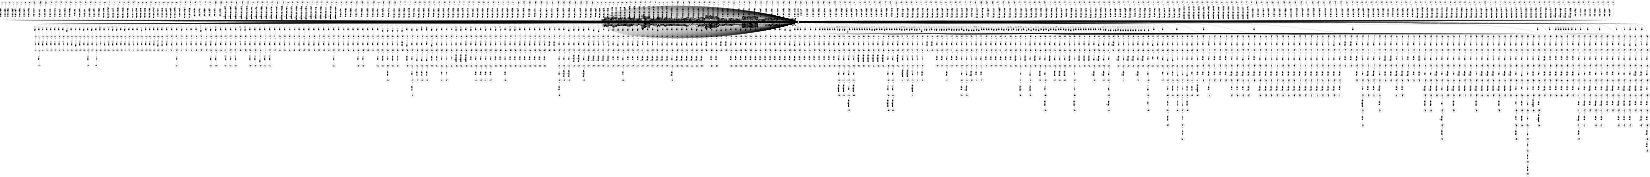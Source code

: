 digraph FST {
rankdir = LR;
size = "8.5,11";
label = "";
center = 1;
orientation = Landscape;
ranksep = "0.4";
nodesep = "0.25";
0 [label = "0", shape = circle, style = bold, fontsize = 14]
	0 -> 0 [label = "in:そして/-0.12282", fontsize = 14];
	0 -> 0 [label = "in:の/0.065169", fontsize = 14];
	0 -> 0 [label = "in:また/-0.18899", fontsize = 14];
	0 -> 0 [label = "in:で/-0.39898", fontsize = 14];
	0 -> 0 [label = "in:し/-0.10563", fontsize = 14];
	0 -> 0 [label = "in:に/-0.47864", fontsize = 14];
	0 -> 1 [label = "in:<eps>/-0.48289", fontsize = 14];
	0 -> 4 [label = "in:<eps>/-0.55957", fontsize = 14];
	0 -> 0 [label = "in:い/-0.20005", fontsize = 14];
	0 -> 0 [label = "in:を/0.10485", fontsize = 14];
	0 -> 8 [label = "in:<eps>/-0.25588", fontsize = 14];
	0 -> 0 [label = "in:中/-0.38081", fontsize = 14];
	0 -> 11 [label = "in:<eps>/-0.38334", fontsize = 14];
	0 -> 0 [label = "in:内/-0.34724", fontsize = 14];
	0 -> 14 [label = "in:<eps>/-0.3391", fontsize = 14];
	0 -> 17 [label = "in:<eps>/-0.39326", fontsize = 14];
	0 -> 20 [label = "in:<eps>/-0.36047", fontsize = 14];
	0 -> 0 [label = "in:さ/-0.21148", fontsize = 14];
	0 -> 0 [label = "in:方向/-0.11699", fontsize = 14];
	0 -> 23 [label = "in:<eps>/-0.24155", fontsize = 14];
	0 -> 1344 [label = "in:<eps>/-0.078017", fontsize = 14];
	0 -> 1336 [label = "in:<eps>/0.1377", fontsize = 14];
	0 -> 1327 [label = "in:<eps>/0.3009", fontsize = 14];
	0 -> 982 [label = "in:<eps>/0.10757", fontsize = 14];
	0 -> 973 [label = "in:<eps>/-0.16116", fontsize = 14];
	0 -> 966 [label = "in:<eps>/0.08147", fontsize = 14];
	0 -> 960 [label = "in:<eps>/-0.03848", fontsize = 14];
	0 -> 952 [label = "in:<eps>/0.060256", fontsize = 14];
	0 -> 267 [label = "in:<eps>/-0.35", fontsize = 14];
	0 -> 264 [label = "in:<eps>/-0.50407", fontsize = 14];
	0 -> 260 [label = "in:<eps>/-0.231", fontsize = 14];
	0 -> 256 [label = "in:<eps>/-0.23953", fontsize = 14];
	0 -> 251 [label = "in:<eps>/-0.2999", fontsize = 14];
	0 -> 247 [label = "in:<eps>/-0.33665", fontsize = 14];
	0 -> 0 [label = "step:行程/-0.1836", fontsize = 14];
	0 -> 0 [label = "step:multiplex/-0.17844", fontsize = 14];
	0 -> 0 [label = "step:ｓｔｅｐ/-0.36426", fontsize = 14];
	0 -> 0 [label = "step:階段/-0.19595", fontsize = 14];
	0 -> 0 [label = "step:ｓ/-0.37673", fontsize = 14];
	0 -> 0 [label = "step:過程/-0.14482", fontsize = 14];
	0 -> 35 [label = "step:<eps>/-0.28008", fontsize = 14];
	0 -> 0 [label = "step:処理/-0.028884", fontsize = 14];
	0 -> 271 [label = "step:<eps>/-0.0019269", fontsize = 14];
	0 -> 277 [label = "step:<eps>/-0.34144", fontsize = 14];
	0 -> 282 [label = "step:<eps>/-0.058085", fontsize = 14];
	0 -> 287 [label = "step:<eps>/-0.036643", fontsize = 14];
	0 -> 292 [label = "step:<eps>/0.18868", fontsize = 14];
	0 -> 296 [label = "step:<eps>/-0.062817", fontsize = 14];
	0 -> 0 [label = "step:９/0.2586", fontsize = 14];
	0 -> 0 [label = "step:段差/-0.37868", fontsize = 14];
	0 -> 32 [label = "step:<eps>/-0.49019", fontsize = 14];
	0 -> 0 [label = "step:ステップ/-0.65774", fontsize = 14];
	0 -> 0 [label = "step:（/0.0044724", fontsize = 14];
	0 -> 26 [label = "step:<eps>/-0.37082", fontsize = 14];
	0 -> 0 [label = "step:工程/-0.52368", fontsize = 14];
	0 -> 29 [label = "step:<eps>/-0.32283", fontsize = 14];
	0 -> 989 [label = "step:<eps>/0.20382", fontsize = 14];
	0 -> 38 [label = "s27:<eps>/-0.041734", fontsize = 14];
	0 -> 41 [label = "s27:<eps>/0.13011", fontsize = 14];
	0 -> 45 [label = "s27:<eps>/-0.38165", fontsize = 14];
	0 -> 48 [label = "s27:<eps>/-0.09794", fontsize = 14];
	0 -> 52 [label = "s27:<eps>/-0.085797", fontsize = 14];
	0 -> 0 [label = "s27:２７/-0.1419", fontsize = 14];
	0 -> 55 [label = "s27:<eps>/-0.050095", fontsize = 14];
	0 -> 0 [label = "s27:ｓｐ/0.18739", fontsize = 14];
	0 -> 310 [label = "s27:<eps>/0.12819", fontsize = 14];
	0 -> 305 [label = "s27:<eps>/-0.046374", fontsize = 14];
	0 -> 300 [label = "s27:<eps>/0.027386", fontsize = 14];
	0 -> 995 [label = ",:<eps>/0.0011058", fontsize = 14];
	0 -> 0 [label = ",:と/-0.27357", fontsize = 14];
	0 -> 0 [label = ",:で/-0.41565", fontsize = 14];
	0 -> 0 [label = ",:、/-0.60301", fontsize = 14];
	0 -> 314 [label = ",:<eps>/-0.24185", fontsize = 14];
	0 -> 318 [label = ",:<eps>/-0.053332", fontsize = 14];
	0 -> 322 [label = ",:<eps>/-0.15239", fontsize = 14];
	0 -> 0 [label = ",:が/0.10803", fontsize = 14];
	0 -> 0 [label = ",:，/-0.41118", fontsize = 14];
	0 -> 1363 [label = ",:<eps>/-0.13743", fontsize = 14];
	0 -> 1356 [label = ",:<eps>/-0.027554", fontsize = 14];
	0 -> 0 [label = ",:に/-0.42948", fontsize = 14];
	0 -> 330 [label = "operations:<eps>/-0.22949", fontsize = 14];
	0 -> 358 [label = "operations:<eps>/-0.03809", fontsize = 14];
	0 -> 0 [label = "operations:作業/-0.19037", fontsize = 14];
	0 -> 0 [label = "operations:回/0.061943", fontsize = 14];
	0 -> 0 [label = "operations:制御/0.29878", fontsize = 14];
	0 -> 1001 [label = "operations:<eps>/-0.35929", fontsize = 14];
	0 -> 1006 [label = "operations:<eps>/-0.23175", fontsize = 14];
	0 -> 1012 [label = "operations:<eps>/-0.052175", fontsize = 14];
	0 -> 0 [label = "operations:諸/-0.011485", fontsize = 14];
	0 -> 0 [label = "operations:回数/-0.051313", fontsize = 14];
	0 -> 61 [label = "operations:<eps>/-0.1027", fontsize = 14];
	0 -> 0 [label = "operations:演算/-0.14427", fontsize = 14];
	0 -> 326 [label = "operations:<eps>/-0.44961", fontsize = 14];
	0 -> 335 [label = "operations:<eps>/-0.33556", fontsize = 14];
	0 -> 340 [label = "operations:<eps>/-0.18821", fontsize = 14];
	0 -> 345 [label = "operations:<eps>/0.074061", fontsize = 14];
	0 -> 1017 [label = "operations:<eps>/0.027754", fontsize = 14];
	0 -> 1022 [label = "operations:<eps>/0.0063823", fontsize = 14];
	0 -> 0 [label = "operations:運転/0.072211", fontsize = 14];
	0 -> 0 [label = "operations:ため/0.17307", fontsize = 14];
	0 -> 0 [label = "operations:時/-0.021958", fontsize = 14];
	0 -> 0 [label = "operations:動作/-0.54636", fontsize = 14];
	0 -> 58 [label = "operations:<eps>/-0.2676", fontsize = 14];
	0 -> 0 [label = "operations:処理/-0.09199", fontsize = 14];
	0 -> 350 [label = "operations:<eps>/-0.15416", fontsize = 14];
	0 -> 354 [label = "operations:<eps>/-0.0013387", fontsize = 14];
	0 -> 0 [label = "operations:操作/-0.29151", fontsize = 14];
	0 -> 363 [label = "operations:<eps>/-0.095606", fontsize = 14];
	0 -> 367 [label = "operations:<eps>/-0.059116", fontsize = 14];
	0 -> 371 [label = "operations:<eps>/-0.22629", fontsize = 14];
	0 -> 375 [label = "operations:<eps>/0.1765", fontsize = 14];
	0 -> 379 [label = "operations:<eps>/0.025688", fontsize = 14];
	0 -> 383 [label = "operations:<eps>/-0.117", fontsize = 14];
	0 -> 387 [label = "operations:<eps>/0.17535", fontsize = 14];
	0 -> 391 [label = "operations:<eps>/0.028017", fontsize = 14];
	0 -> 0 [label = "operations:作動/-0.061461", fontsize = 14];
	0 -> 0 [label = "operations:作用/-0.10786", fontsize = 14];
	0 -> 401 [label = "of:<eps>/-0.14201", fontsize = 14];
	0 -> 398 [label = "of:<eps>/0.027535", fontsize = 14];
	0 -> 395 [label = "of:<eps>/-0.53235", fontsize = 14];
	0 -> 1218 [label = "of:<eps>/-0.4403", fontsize = 14];
	0 -> 1469 [label = "of:<eps>/-0.36665", fontsize = 14];
	0 -> 1477 [label = "of:<eps>/-0.25455", fontsize = 14];
	0 -> 1485 [label = "of:<eps>/-0.25135", fontsize = 14];
	0 -> 0 [label = "of:の/-0.61023", fontsize = 14];
	0 -> 0 [label = "of:は/-0.039741", fontsize = 14];
	0 -> 0 [label = "of:に/-0.19756", fontsize = 14];
	0 -> 64 [label = "of:<eps>/-0.19877", fontsize = 14];
	0 -> 0 [label = "of:も/0.068829", fontsize = 14];
	0 -> 0 [label = "of:が/-0.23188", fontsize = 14];
	0 -> 0 [label = "of:を/-0.38236", fontsize = 14];
	0 -> 1208 [label = "the:<eps>/0.58946", fontsize = 14];
	0 -> 1223 [label = "the:<eps>/-0.4176", fontsize = 14];
	0 -> 1230 [label = "the:<eps>/-0.42311", fontsize = 14];
	0 -> 878 [label = "the:<eps>/-0.32387", fontsize = 14];
	0 -> 874 [label = "the:<eps>/-0.25566", fontsize = 14];
	0 -> 870 [label = "the:<eps>/0.046493", fontsize = 14];
	0 -> 863 [label = "the:<eps>/-0.4236", fontsize = 14];
	0 -> 859 [label = "the:<eps>/-0.34428", fontsize = 14];
	0 -> 854 [label = "the:<eps>/-0.36264", fontsize = 14];
	0 -> 849 [label = "the:<eps>/-0.3205", fontsize = 14];
	0 -> 844 [label = "the:<eps>/-0.3671", fontsize = 14];
	0 -> 840 [label = "the:<eps>/-0.35518", fontsize = 14];
	0 -> 833 [label = "the:<eps>/-0.46264", fontsize = 14];
	0 -> 828 [label = "the:<eps>/-0.47388", fontsize = 14];
	0 -> 824 [label = "the:<eps>/-0.31533", fontsize = 14];
	0 -> 818 [label = "the:<eps>/-0.39535", fontsize = 14];
	0 -> 814 [label = "the:<eps>/-0.31499", fontsize = 14];
	0 -> 808 [label = "the:<eps>/-0.47102", fontsize = 14];
	0 -> 804 [label = "the:<eps>/-0.5824", fontsize = 14];
	0 -> 765 [label = "the:<eps>/-0.24234", fontsize = 14];
	0 -> 759 [label = "the:<eps>/-0.34512", fontsize = 14];
	0 -> 597 [label = "the:<eps>/0.020567", fontsize = 14];
	0 -> 425 [label = "the:<eps>/-0.19182", fontsize = 14];
	0 -> 421 [label = "the:<eps>/-0.13202", fontsize = 14];
	0 -> 417 [label = "the:<eps>/-0.27376", fontsize = 14];
	0 -> 412 [label = "the:<eps>/0.033341", fontsize = 14];
	0 -> 407 [label = "the:<eps>/0.059332", fontsize = 14];
	0 -> 1237 [label = "the:<eps>/-0.66644", fontsize = 14];
	0 -> 1243 [label = "the:<eps>/-0.50023", fontsize = 14];
	0 -> 1252 [label = "the:<eps>/0.15551", fontsize = 14];
	0 -> 1258 [label = "the:<eps>/-0.4201", fontsize = 14];
	0 -> 1265 [label = "the:<eps>/-0.40727", fontsize = 14];
	0 -> 1271 [label = "the:<eps>/-0.38711", fontsize = 14];
	0 -> 1277 [label = "the:<eps>/-0.41277", fontsize = 14];
	0 -> 1283 [label = "the:<eps>/-0.52345", fontsize = 14];
	0 -> 1290 [label = "the:<eps>/-0.46291", fontsize = 14];
	0 -> 1296 [label = "the:<eps>/-0.39385", fontsize = 14];
	0 -> 1302 [label = "the:<eps>/-0.40201", fontsize = 14];
	0 -> 1308 [label = "the:<eps>/-0.37209", fontsize = 14];
	0 -> 1315 [label = "the:<eps>/-0.32307", fontsize = 14];
	0 -> 1321 [label = "the:<eps>/-0.30523", fontsize = 14];
	0 -> 67 [label = "the:<eps>/-0.3569", fontsize = 14];
	0 -> 0 [label = "the:は/-0.3999", fontsize = 14];
	0 -> 0 [label = "the:の/-0.46103", fontsize = 14];
	0 -> 70 [label = "the:<eps>/-0.31222", fontsize = 14];
	0 -> 0 [label = "the:その/-0.31193", fontsize = 14];
	0 -> 0 [label = "the:（/-0.22286", fontsize = 14];
	0 -> 0 [label = "the:た/-0.31363", fontsize = 14];
	0 -> 0 [label = "the:尚/-0.22102", fontsize = 14];
	0 -> 0 [label = "the:各/-0.23004", fontsize = 14];
	0 -> 0 [label = "the:本/-0.2343", fontsize = 14];
	0 -> 0 [label = "the:ア/-0.21137", fontsize = 14];
	0 -> 0 [label = "the:する/-0.24789", fontsize = 14];
	0 -> 0 [label = "the:前記/-0.39973", fontsize = 14];
	0 -> 0 [label = "the:この/-0.36216", fontsize = 14];
	0 -> 76 [label = "the:<eps>/-0.38489", fontsize = 14];
	0 -> 73 [label = "the:<eps>/-0.43285", fontsize = 14];
	0 -> 0 [label = "the:、/-0.56087", fontsize = 14];
	0 -> 0 [label = "four-way:４/0.38363", fontsize = 14];
	0 -> 79 [label = "four-way:<eps>/-0.04688", fontsize = 14];
	0 -> 82 [label = "four-way:<eps>/-0.10227", fontsize = 14];
	0 -> 0 [label = "four-way:四方/-0.50164", fontsize = 14];
	0 -> 85 [label = "four-way:<eps>/-0.12126", fontsize = 14];
	0 -> 88 [label = "four-way:<eps>/-0.23599", fontsize = 14];
	0 -> 434 [label = "changeover:<eps>/-0.23938", fontsize = 14];
	0 -> 430 [label = "changeover:<eps>/-0.33953", fontsize = 14];
	0 -> 438 [label = "changeover:<eps>/0.15225", fontsize = 14];
	0 -> 0 [label = "changeover:利用/0.31392", fontsize = 14];
	0 -> 0 [label = "changeover:通知/0.1378", fontsize = 14];
	0 -> 0 [label = "changeover:切換/-0.48077", fontsize = 14];
	0 -> 442 [label = "changeover:<eps>/-0.31942", fontsize = 14];
	0 -> 446 [label = "changeover:<eps>/-0.20745", fontsize = 14];
	0 -> 100 [label = "changeover:<eps>/-0.074374", fontsize = 14];
	0 -> 97 [label = "changeover:<eps>/-0.21874", fontsize = 14];
	0 -> 0 [label = "changeover:切換え/-0.33751", fontsize = 14];
	0 -> 0 [label = "changeover:切替え/-0.33197", fontsize = 14];
	0 -> 0 [label = "changeover:切り換え/-0.27429", fontsize = 14];
	0 -> 0 [label = "changeover:切替/-0.45183", fontsize = 14];
	0 -> 91 [label = "changeover:<eps>/-0.24409", fontsize = 14];
	0 -> 0 [label = "changeover:流れ/0.3308", fontsize = 14];
	0 -> 0 [label = "changeover:切り替え/-0.28322", fontsize = 14];
	0 -> 94 [label = "changeover:<eps>/-0.15092", fontsize = 14];
	0 -> 0 [label = "changeover:切り換わ/-0.025287", fontsize = 14];
	0 -> 454 [label = "valve:<eps>/-0.54363", fontsize = 14];
	0 -> 1033 [label = "valve:<eps>/-0.20303", fontsize = 14];
	0 -> 1027 [label = "valve:<eps>/-0.13312", fontsize = 14];
	0 -> 1039 [label = "valve:<eps>/-0.12782", fontsize = 14];
	0 -> 0 [label = "valve:弁/-0.70689", fontsize = 14];
	0 -> 0 [label = "valve:バルブ/-0.6542", fontsize = 14];
	0 -> 0 [label = "valve:バル/-0.33304", fontsize = 14];
	0 -> 103 [label = "valve:<eps>/-0.47834", fontsize = 14];
	0 -> 0 [label = "valve:弁子/-0.24108", fontsize = 14];
	0 -> 0 [label = "valve:動弁/-0.30063", fontsize = 14];
	0 -> 0 [label = "valve:タバルブ/-0.32171", fontsize = 14];
	0 -> 450 [label = "valve:<eps>/-0.63967", fontsize = 14];
	0 -> 458 [label = "valve:<eps>/-0.32487", fontsize = 14];
	0 -> 463 [label = "valve:<eps>/-0.41053", fontsize = 14];
	0 -> 467 [label = "valve:<eps>/-0.27935", fontsize = 14];
	0 -> 471 [label = "valve:<eps>/-0.22639", fontsize = 14];
	0 -> 524 [label = "10:<eps>/-0.59909", fontsize = 14];
	0 -> 520 [label = "10:<eps>/-0.59259", fontsize = 14];
	0 -> 1371 [label = "10:<eps>/0.12684", fontsize = 14];
	0 -> 512 [label = "10:<eps>/-0.1756", fontsize = 14];
	0 -> 508 [label = "10:<eps>/-0.17478", fontsize = 14];
	0 -> 1134 [label = "10:<eps>/-0.24826", fontsize = 14];
	0 -> 1128 [label = "10:<eps>/-0.24235", fontsize = 14];
	0 -> 1122 [label = "10:<eps>/-0.28064", fontsize = 14];
	0 -> 1116 [label = "10:<eps>/-0.26363", fontsize = 14];
	0 -> 1110 [label = "10:<eps>/-0.29067", fontsize = 14];
	0 -> 1104 [label = "10:<eps>/-0.18012", fontsize = 14];
	0 -> 1098 [label = "10:<eps>/-0.18896", fontsize = 14];
	0 -> 1092 [label = "10:<eps>/-0.18839", fontsize = 14];
	0 -> 1086 [label = "10:<eps>/-0.17342", fontsize = 14];
	0 -> 1080 [label = "10:<eps>/-0.21102", fontsize = 14];
	0 -> 1074 [label = "10:<eps>/-0.29", fontsize = 14];
	0 -> 1068 [label = "10:<eps>/-0.28057", fontsize = 14];
	0 -> 1062 [label = "10:<eps>/-0.35048", fontsize = 14];
	0 -> 1056 [label = "10:<eps>/-0.39806", fontsize = 14];
	0 -> 1051 [label = "10:<eps>/-0.31108", fontsize = 14];
	0 -> 1045 [label = "10:<eps>/-0.35171", fontsize = 14];
	0 -> 504 [label = "10:<eps>/-0.48888", fontsize = 14];
	0 -> 499 [label = "10:<eps>/-0.32665", fontsize = 14];
	0 -> 495 [label = "10:<eps>/-0.55416", fontsize = 14];
	0 -> 491 [label = "10:<eps>/-0.39423", fontsize = 14];
	0 -> 487 [label = "10:<eps>/-0.309", fontsize = 14];
	0 -> 483 [label = "10:<eps>/-0.2391", fontsize = 14];
	0 -> 479 [label = "10:<eps>/-0.23035", fontsize = 14];
	0 -> 475 [label = "10:<eps>/-0.18485", fontsize = 14];
	0 -> 0 [label = "10:２/0.18983", fontsize = 14];
	0 -> 0 [label = "10:３/0.19367", fontsize = 14];
	0 -> 0 [label = "10:１０/-0.71245", fontsize = 14];
	0 -> 0 [label = "10:９/0.04621", fontsize = 14];
	0 -> 0 [label = "10:10/-0.27655", fontsize = 14];
	0 -> 0 [label = "10:８/0.11016", fontsize = 14];
	0 -> 0 [label = "10:ｉｏ/7.7048e-05", fontsize = 14];
	0 -> 1492 [label = "10:<eps>/0.39312", fontsize = 14];
	0 -> 0 [label = "10:１/0.18635", fontsize = 14];
	0 -> 516 [label = "10:<eps>/-0.38718", fontsize = 14];
	0 -> 0 [label = "and:および/-0.59005", fontsize = 14];
	0 -> 1140 [label = "and:<eps>/0.16552", fontsize = 14];
	0 -> 0 [label = "and:ａｎｄ/-0.32098", fontsize = 14];
	0 -> 1377 [label = "and:<eps>/0.13785", fontsize = 14];
	0 -> 593 [label = "and:<eps>/-0.25165", fontsize = 14];
	0 -> 589 [label = "and:<eps>/-0.2367", fontsize = 14];
	0 -> 585 [label = "and:<eps>/-0.13329", fontsize = 14];
	0 -> 581 [label = "and:<eps>/-0.33853", fontsize = 14];
	0 -> 577 [label = "and:<eps>/-0.19425", fontsize = 14];
	0 -> 573 [label = "and:<eps>/-0.17098", fontsize = 14];
	0 -> 569 [label = "and:<eps>/-0.19851", fontsize = 14];
	0 -> 565 [label = "and:<eps>/-0.18777", fontsize = 14];
	0 -> 561 [label = "and:<eps>/-0.19338", fontsize = 14];
	0 -> 557 [label = "and:<eps>/-0.26079", fontsize = 14];
	0 -> 0 [label = "and:とも/-0.22509", fontsize = 14];
	0 -> 0 [label = "and:及び/-0.5598", fontsize = 14];
	0 -> 0 [label = "and:／/-0.17653", fontsize = 14];
	0 -> 0 [label = "and:や/-0.42382", fontsize = 14];
	0 -> 0 [label = "and:・/-0.23966", fontsize = 14];
	0 -> 0 [label = "and:，/-0.43971", fontsize = 14];
	0 -> 113 [label = "and:<eps>/-0.2664", fontsize = 14];
	0 -> 0 [label = "and:り/-0.37128", fontsize = 14];
	0 -> 553 [label = "and:<eps>/-0.28938", fontsize = 14];
	0 -> 549 [label = "and:<eps>/-0.37131", fontsize = 14];
	0 -> 0 [label = "and:し/-0.19941", fontsize = 14];
	0 -> 110 [label = "and:<eps>/-0.37709", fontsize = 14];
	0 -> 106 [label = "and:<eps>/-0.36289", fontsize = 14];
	0 -> 0 [label = "and:と/-0.55896", fontsize = 14];
	0 -> 0 [label = "and:、/-0.41499", fontsize = 14];
	0 -> 1401 [label = "and:<eps>/0.07646", fontsize = 14];
	0 -> 1395 [label = "and:<eps>/-0.021747", fontsize = 14];
	0 -> 1389 [label = "and:<eps>/0.041236", fontsize = 14];
	0 -> 1383 [label = "and:<eps>/0.35697", fontsize = 14];
	0 -> 545 [label = "and:<eps>/-0.18147", fontsize = 14];
	0 -> 1146 [label = "and:<eps>/-0.063659", fontsize = 14];
	0 -> 1150 [label = "and:<eps>/-0.18128", fontsize = 14];
	0 -> 1154 [label = "and:<eps>/-0.13762", fontsize = 14];
	0 -> 542 [label = "and:<eps>/-0.15191", fontsize = 14];
	0 -> 528 [label = "and:<eps>/-0.28601", fontsize = 14];
	0 -> 531 [label = "and:<eps>/-0.39744", fontsize = 14];
	0 -> 535 [label = "and:<eps>/-0.34986", fontsize = 14];
	0 -> 539 [label = "and:<eps>/-0.10542", fontsize = 14];
	0 -> 1159 [label = "like:<eps>/0.27955", fontsize = 14];
	0 -> 601 [label = "like:<eps>/-0.054661", fontsize = 14];
	0 -> 0 [label = "like:状/-0.1058", fontsize = 14];
	0 -> 0 [label = "like:同様/-0.23041", fontsize = 14];
	0 -> 0 [label = "like:同一/-0.06411", fontsize = 14];
	0 -> 0 [label = "like:等/-0.41043", fontsize = 14];
	0 -> 0 [label = "like:など/-0.37572", fontsize = 14];
	0 -> 0 [label = "like:様/0.029322", fontsize = 14];
	0 -> 0 [label = "like:他/0.0049361", fontsize = 14];
	0 -> 0 [label = "like:例えば/-0.054927", fontsize = 14];
	0 -> 0 [label = "like:もの/0.042631", fontsize = 14];
	0 -> 0 [label = "like:から/0.1104", fontsize = 14];
	0 -> 0 [label = "like:。/0.51531", fontsize = 14];
	0 -> 0 [label = "like:と/0.20306", fontsize = 14];
	0 -> 0 [label = "like:たとえば/0.055346", fontsize = 14];
	0 -> 0 [label = "like:よう/-0.10233", fontsize = 14];
	0 -> 605 [label = "like:<eps>/-0.22086", fontsize = 14];
	0 -> 609 [label = "like:<eps>/-0.020468", fontsize = 14];
	0 -> 613 [label = "like:<eps>/-0.13724", fontsize = 14];
	0 -> 617 [label = "like:<eps>/0.1351", fontsize = 14];
	0 -> 621 [label = "like:<eps>/0.052885", fontsize = 14];
	0 -> 625 [label = "like:<eps>/-0.29111", fontsize = 14];
	0 -> 629 [label = "like:<eps>/-0.12808", fontsize = 14];
	0 -> 633 [label = "are:<eps>/-0.32415", fontsize = 14];
	0 -> 639 [label = "are:<eps>/-0.0014111", fontsize = 14];
	0 -> 645 [label = "are:<eps>/-0.15601", fontsize = 14];
	0 -> 652 [label = "are:<eps>/0.0039766", fontsize = 14];
	0 -> 658 [label = "are:<eps>/-0.21054", fontsize = 14];
	0 -> 662 [label = "are:<eps>/0.14087", fontsize = 14];
	0 -> 666 [label = "are:<eps>/0.22339", fontsize = 14];
	0 -> 670 [label = "are:<eps>/0.37957", fontsize = 14];
	0 -> 674 [label = "are:<eps>/0.086549", fontsize = 14];
	0 -> 678 [label = "are:<eps>/-0.050585", fontsize = 14];
	0 -> 682 [label = "are:<eps>/-0.1493", fontsize = 14];
	0 -> 689 [label = "are:<eps>/-0.14826", fontsize = 14];
	0 -> 696 [label = "are:<eps>/-0.043862", fontsize = 14];
	0 -> 700 [label = "are:<eps>/-0.16423", fontsize = 14];
	0 -> 705 [label = "are:<eps>/0.11036", fontsize = 14];
	0 -> 710 [label = "are:<eps>/-0.044241", fontsize = 14];
	0 -> 125 [label = "are:<eps>/-0.20142", fontsize = 14];
	0 -> 0 [label = "are:それぞれ/-0.23583", fontsize = 14];
	0 -> 0 [label = "are:れ/-0.11985", fontsize = 14];
	0 -> 122 [label = "are:<eps>/-0.23128", fontsize = 14];
	0 -> 0 [label = "are:を/-0.39481", fontsize = 14];
	0 -> 0 [label = "are:が/-0.48233", fontsize = 14];
	0 -> 0 [label = "are:に/0.1993", fontsize = 14];
	0 -> 0 [label = "are:て/0.12694", fontsize = 14];
	0 -> 119 [label = "are:<eps>/-0.29514", fontsize = 14];
	0 -> 116 [label = "are:<eps>/-0.24562", fontsize = 14];
	0 -> 0 [label = "are:は/-0.45172", fontsize = 14];
	0 -> 147 [label = "controlled:<eps>/-0.13076", fontsize = 14];
	0 -> 0 [label = "controlled:抑制/-0.10348", fontsize = 14];
	0 -> 132 [label = "controlled:<eps>/-0.21096", fontsize = 14];
	0 -> 143 [label = "controlled:<eps>/-0.077697", fontsize = 14];
	0 -> 139 [label = "controlled:<eps>/-0.52546", fontsize = 14];
	0 -> 0 [label = "controlled:制御/-0.48925", fontsize = 14];
	0 -> 136 [label = "controlled:<eps>/-0.049577", fontsize = 14];
	0 -> 0 [label = "controlled:さ/-0.043084", fontsize = 14];
	0 -> 0 [label = "controlled:れ/-0.0058779", fontsize = 14];
	0 -> 151 [label = "controlled:<eps>/-0.19335", fontsize = 14];
	0 -> 154 [label = "controlled:<eps>/-0.051093", fontsize = 14];
	0 -> 0 [label = "controlled:調整/-0.085541", fontsize = 14];
	0 -> 157 [label = "controlled:<eps>/-0.12537", fontsize = 14];
	0 -> 161 [label = "controlled:<eps>/-0.061518", fontsize = 14];
	0 -> 0 [label = "controlled:コントロール/-0.17028", fontsize = 14];
	0 -> 165 [label = "controlled:<eps>/-0.18508", fontsize = 14];
	0 -> 169 [label = "controlled:<eps>/-0.17312", fontsize = 14];
	0 -> 0 [label = "controlled:ネットワーク/0.14307", fontsize = 14];
	0 -> 173 [label = "controlled:<eps>/-0.11504", fontsize = 14];
	0 -> 716 [label = "controlled:<eps>/0.02447", fontsize = 14];
	0 -> 128 [label = "controlled:<eps>/-0.21096", fontsize = 14];
	0 -> 0 [label = "on:オン/-0.37213", fontsize = 14];
	0 -> 1500 [label = "on:<eps>/-0.059611", fontsize = 14];
	0 -> 192 [label = "on:<eps>/-0.35187", fontsize = 14];
	0 -> 1461 [label = "on:<eps>/0.23712", fontsize = 14];
	0 -> 1454 [label = "on:<eps>/0.27399", fontsize = 14];
	0 -> 1447 [label = "on:<eps>/0.13885", fontsize = 14];
	0 -> 1439 [label = "on:<eps>/0.25404", fontsize = 14];
	0 -> 1431 [label = "on:<eps>/0.33568", fontsize = 14];
	0 -> 1424 [label = "on:<eps>/-0.045901", fontsize = 14];
	0 -> 1416 [label = "on:<eps>/0.067345", fontsize = 14];
	0 -> 1407 [label = "on:<eps>/0.031624", fontsize = 14];
	0 -> 1202 [label = "on:<eps>/0.11558", fontsize = 14];
	0 -> 1196 [label = "on:<eps>/0.048259", fontsize = 14];
	0 -> 1191 [label = "on:<eps>/0.15245", fontsize = 14];
	0 -> 1186 [label = "on:<eps>/0.017312", fontsize = 14];
	0 -> 1179 [label = "on:<eps>/-0.21132", fontsize = 14];
	0 -> 1173 [label = "on:<eps>/-0.10079", fontsize = 14];
	0 -> 1167 [label = "on:<eps>/-0.15674", fontsize = 14];
	0 -> 186 [label = "on:<eps>/-0.59835", fontsize = 14];
	0 -> 0 [label = "on:上/-0.50365", fontsize = 14];
	0 -> 0 [label = "on:側/-0.15875", fontsize = 14];
	0 -> 183 [label = "on:<eps>/-0.19251", fontsize = 14];
	0 -> 0 [label = "on:さ/-0.059784", fontsize = 14];
	0 -> 753 [label = "on:<eps>/-0.41525", fontsize = 14];
	0 -> 749 [label = "on:<eps>/-0.29949", fontsize = 14];
	0 -> 745 [label = "on:<eps>/-0.066897", fontsize = 14];
	0 -> 740 [label = "on:<eps>/-0.20515", fontsize = 14];
	0 -> 736 [label = "on:<eps>/-0.12994", fontsize = 14];
	0 -> 732 [label = "on:<eps>/-0.16565", fontsize = 14];
	0 -> 729 [label = "on:<eps>/0.1558", fontsize = 14];
	0 -> 726 [label = "on:<eps>/0.061155", fontsize = 14];
	0 -> 721 [label = "on:<eps>/-0.42096", fontsize = 14];
	0 -> 0 [label = "on:へ/-0.073424", fontsize = 14];
	0 -> 189 [label = "on:<eps>/-0.35193", fontsize = 14];
	0 -> 0 [label = "on:し/0.052949", fontsize = 14];
	0 -> 0 [label = "on:に/-0.45992", fontsize = 14];
	0 -> 177 [label = "on:<eps>/-0.19626", fontsize = 14];
	0 -> 180 [label = "on:<eps>/-0.23722", fontsize = 14];
	0 -> 800 [label = "basis:<eps>/0.18464", fontsize = 14];
	0 -> 770 [label = "basis:<eps>/-0.087085", fontsize = 14];
	0 -> 775 [label = "basis:<eps>/-0.079001", fontsize = 14];
	0 -> 780 [label = "basis:<eps>/0.39546", fontsize = 14];
	0 -> 784 [label = "basis:<eps>/0.11521", fontsize = 14];
	0 -> 792 [label = "basis:<eps>/-0.11408", fontsize = 14];
	0 -> 0 [label = "basis:より/0.26258", fontsize = 14];
	0 -> 0 [label = "basis:よ/0.044254", fontsize = 14];
	0 -> 0 [label = "basis:い/-0.0016899", fontsize = 14];
	0 -> 788 [label = "basis:<eps>/0.005766", fontsize = 14];
	0 -> 0 [label = "basis:から/0.010834", fontsize = 14];
	0 -> 0 [label = "basis:ごと/0.020608", fontsize = 14];
	0 -> 0 [label = "basis:別/0.12274", fontsize = 14];
	0 -> 195 [label = "basis:<eps>/0.12321", fontsize = 14];
	0 -> 0 [label = "basis:濃度/0.21394", fontsize = 14];
	0 -> 796 [label = "basis:<eps>/-0.11573", fontsize = 14];
	0 -> 0 [label = "basis:基準/-0.11236", fontsize = 14];
	0 -> 198 [label = "basis:<eps>/-0.58686", fontsize = 14];
	0 -> 201 [label = "basis:<eps>/-0.23571", fontsize = 14];
	0 -> 204 [label = "basis:<eps>/-0.48687", fontsize = 14];
	0 -> 0 [label = "basis:毎/-0.031171", fontsize = 14];
	0 -> 0 [label = "basis:単位/-0.19953", fontsize = 14];
	0 -> 0 [label = "basis:もと/-0.21059", fontsize = 14];
	0 -> 0 [label = "basis:基/-0.22686", fontsize = 14];
	0 -> 207 [label = "basis:<eps>/-0.20174", fontsize = 14];
	0 -> 1213 [label = "basis:<eps>/0.12541", fontsize = 14];
	0 -> 0 [label = "basis:基本/0.0631", fontsize = 14];
	0 -> 0 [label = "basis:基礎/-0.11172", fontsize = 14];
	0 -> 0 [label = "basis:ベース/0.092997", fontsize = 14];
	0 -> 0 [label = "input:入力/-0.71733", fontsize = 14];
	0 -> 0 [label = "input:インプット/-0.36801", fontsize = 14];
	0 -> 217 [label = "input:<eps>/-0.36314", fontsize = 14];
	0 -> 213 [label = "input:<eps>/-0.62992", fontsize = 14];
	0 -> 210 [label = "input:<eps>/-0.38824", fontsize = 14];
	0 -> 882 [label = "input:<eps>/-0.44014", fontsize = 14];
	0 -> 0 [label = "input:読み込/0.16209", fontsize = 14];
	0 -> 0 [label = "input:一方/0.23253", fontsize = 14];
	0 -> 887 [label = "input:<eps>/-0.39774", fontsize = 14];
	0 -> 891 [label = "input:<eps>/-0.41101", fontsize = 14];
	0 -> 896 [label = "input:<eps>/-0.48814", fontsize = 14];
	0 -> 903 [label = "input:<eps>/0.17444", fontsize = 14];
	0 -> 915 [label = "input:<eps>/-0.36964", fontsize = 14];
	0 -> 919 [label = "input:<eps>/-0.20315", fontsize = 14];
	0 -> 923 [label = "input:<eps>/-0.45983", fontsize = 14];
	0 -> 928 [label = "input:<eps>/0.077048", fontsize = 14];
	0 -> 906 [label = "input:<eps>/-0.76863", fontsize = 14];
	0 -> 910 [label = "input:<eps>/-0.44014", fontsize = 14];
	0 -> 943 [label = "data:<eps>/0.29725", fontsize = 14];
	0 -> 0 [label = "data:デー/-0.32872", fontsize = 14];
	0 -> 947 [label = "data:<eps>/0.16534", fontsize = 14];
	0 -> 0 [label = "data:data/-0.30259", fontsize = 14];
	0 -> 0 [label = "data:データ/-0.75353", fontsize = 14];
	0 -> 0 [label = "data:デ−タ/-0.29616", fontsize = 14];
	0 -> 0 [label = "data:情報/-0.22103", fontsize = 14];
	0 -> 939 [label = "data:<eps>/-0.41773", fontsize = 14];
	0 -> 932 [label = "data:<eps>/-0.62538", fontsize = 14];
	0 -> 0 [label = "data:転送/-0.0038078", fontsize = 14];
	0 -> 233 [label = ".:<eps>/-0.40936", fontsize = 14];
	0 -> 229 [label = ".:<eps>/-0.67686", fontsize = 14];
	0 -> 226 [label = ".:<eps>/-0.5232", fontsize = 14];
	0 -> 0 [label = ".:。/-0.62093", fontsize = 14];
	0 -> 0 [label = ".:る/-0.36042", fontsize = 14];
	0 -> 237 [label = ".:<eps>/-0.70148", fontsize = 14];
	0 -> 240 [label = ".:<eps>/-0.38263", fontsize = 14];
	0 -> 243 [label = ".:<eps>/-0.60702", fontsize = 14];
	0 -> 223 [label = ".:<eps>/-0.56222", fontsize = 14];
	0 -> 220 [label = ".:<eps>/-0.37591", fontsize = 14];
1 [label = "1", shape = circle, style = solid, fontsize = 14]
2 [label = "2", shape = circle, style = solid, fontsize = 14]
	2 -> 3 [label = "<eps>:に", fontsize = 14];
3 [label = "3", shape = circle, style = solid, fontsize = 14]
	3 -> 0 [label = "<eps>:おけ", fontsize = 14];
4 [label = "4", shape = circle, style = solid, fontsize = 14]
5 [label = "5", shape = circle, style = solid, fontsize = 14]
	5 -> 6 [label = "<eps>:に", fontsize = 14];
6 [label = "6", shape = circle, style = solid, fontsize = 14]
	6 -> 7 [label = "<eps>:お", fontsize = 14];
7 [label = "7", shape = circle, style = solid, fontsize = 14]
	7 -> 0 [label = "<eps>:い", fontsize = 14];
8 [label = "8", shape = circle, style = solid, fontsize = 14]
9 [label = "9", shape = circle, style = solid, fontsize = 14]
	9 -> 10 [label = "<eps>:場合", fontsize = 14];
10 [label = "10", shape = circle, style = solid, fontsize = 14]
	10 -> 0 [label = "<eps>:に", fontsize = 14];
11 [label = "11", shape = circle, style = solid, fontsize = 14]
12 [label = "12", shape = circle, style = solid, fontsize = 14]
	12 -> 13 [label = "<eps>:中", fontsize = 14];
13 [label = "13", shape = circle, style = solid, fontsize = 14]
	13 -> 0 [label = "<eps>:に", fontsize = 14];
14 [label = "14", shape = circle, style = solid, fontsize = 14]
15 [label = "15", shape = circle, style = solid, fontsize = 14]
	15 -> 16 [label = "<eps>:内", fontsize = 14];
16 [label = "16", shape = circle, style = solid, fontsize = 14]
	16 -> 0 [label = "<eps>:で", fontsize = 14];
17 [label = "17", shape = circle, style = solid, fontsize = 14]
18 [label = "18", shape = circle, style = solid, fontsize = 14]
	18 -> 19 [label = "<eps>:内", fontsize = 14];
19 [label = "19", shape = circle, style = solid, fontsize = 14]
	19 -> 0 [label = "<eps>:に", fontsize = 14];
20 [label = "20", shape = circle, style = solid, fontsize = 14]
21 [label = "21", shape = circle, style = solid, fontsize = 14]
	21 -> 22 [label = "<eps>:お", fontsize = 14];
22 [label = "22", shape = circle, style = solid, fontsize = 14]
	22 -> 0 [label = "<eps>:い", fontsize = 14];
23 [label = "23", shape = circle, style = solid, fontsize = 14]
24 [label = "24", shape = circle, style = solid, fontsize = 14]
	24 -> 25 [label = "<eps>:際", fontsize = 14];
25 [label = "25", shape = circle, style = solid, fontsize = 14]
	25 -> 0 [label = "<eps>:に", fontsize = 14];
26 [label = "26", shape = circle, style = solid, fontsize = 14]
27 [label = "27", shape = circle, style = solid, fontsize = 14]
	27 -> 28 [label = "<eps>:（", fontsize = 14];
28 [label = "28", shape = circle, style = solid, fontsize = 14]
	28 -> 0 [label = "<eps>:ステップ", fontsize = 14];
29 [label = "29", shape = circle, style = solid, fontsize = 14]
30 [label = "30", shape = circle, style = solid, fontsize = 14]
	30 -> 31 [label = "<eps>:工程", fontsize = 14];
31 [label = "31", shape = circle, style = solid, fontsize = 14]
	31 -> 0 [label = "<eps>:ｓ", fontsize = 14];
32 [label = "32", shape = circle, style = solid, fontsize = 14]
33 [label = "33", shape = circle, style = solid, fontsize = 14]
	33 -> 34 [label = "<eps>:ステップ", fontsize = 14];
34 [label = "34", shape = circle, style = solid, fontsize = 14]
	34 -> 0 [label = "<eps>:ｓ", fontsize = 14];
35 [label = "35", shape = circle, style = solid, fontsize = 14]
36 [label = "36", shape = circle, style = solid, fontsize = 14]
	36 -> 37 [label = "<eps>:処理", fontsize = 14];
37 [label = "37", shape = circle, style = solid, fontsize = 14]
	37 -> 0 [label = "<eps>:ｓ", fontsize = 14];
38 [label = "38", shape = circle, style = solid, fontsize = 14]
39 [label = "39", shape = circle, style = solid, fontsize = 14]
	39 -> 40 [label = "<eps>:（", fontsize = 14];
40 [label = "40", shape = circle, style = solid, fontsize = 14]
	40 -> 0 [label = "<eps>:２７", fontsize = 14];
41 [label = "41", shape = circle, style = solid, fontsize = 14]
42 [label = "42", shape = circle, style = solid, fontsize = 14]
	42 -> 43 [label = "<eps>:電圧", fontsize = 14];
43 [label = "43", shape = circle, style = solid, fontsize = 14]
	43 -> 44 [label = "<eps>:ｖｄ", fontsize = 14];
44 [label = "44", shape = circle, style = solid, fontsize = 14]
	44 -> 0 [label = "<eps>:ｃ", fontsize = 14];
45 [label = "45", shape = circle, style = solid, fontsize = 14]
46 [label = "46", shape = circle, style = solid, fontsize = 14]
	46 -> 47 [label = "<eps>:ｓ", fontsize = 14];
47 [label = "47", shape = circle, style = solid, fontsize = 14]
	47 -> 0 [label = "<eps>:２７", fontsize = 14];
48 [label = "48", shape = circle, style = solid, fontsize = 14]
49 [label = "49", shape = circle, style = solid, fontsize = 14]
	49 -> 50 [label = "<eps>:ｓ", fontsize = 14];
50 [label = "50", shape = circle, style = solid, fontsize = 14]
	50 -> 51 [label = "<eps>:２７", fontsize = 14];
51 [label = "51", shape = circle, style = solid, fontsize = 14]
	51 -> 0 [label = "<eps>:）", fontsize = 14];
52 [label = "52", shape = circle, style = solid, fontsize = 14]
53 [label = "53", shape = circle, style = solid, fontsize = 14]
	53 -> 54 [label = "<eps>:s", fontsize = 14];
54 [label = "54", shape = circle, style = solid, fontsize = 14]
	54 -> 0 [label = "<eps>:27", fontsize = 14];
55 [label = "55", shape = circle, style = solid, fontsize = 14]
56 [label = "56", shape = circle, style = solid, fontsize = 14]
	56 -> 57 [label = "<eps>:２７", fontsize = 14];
57 [label = "57", shape = circle, style = solid, fontsize = 14]
	57 -> 0 [label = "<eps>:）", fontsize = 14];
58 [label = "58", shape = circle, style = solid, fontsize = 14]
59 [label = "59", shape = circle, style = solid, fontsize = 14]
	59 -> 60 [label = "<eps>:動作", fontsize = 14];
60 [label = "60", shape = circle, style = solid, fontsize = 14]
	60 -> 0 [label = "<eps>:時", fontsize = 14];
61 [label = "61", shape = circle, style = solid, fontsize = 14]
62 [label = "62", shape = circle, style = solid, fontsize = 14]
	62 -> 63 [label = "<eps>:演算", fontsize = 14];
63 [label = "63", shape = circle, style = solid, fontsize = 14]
	63 -> 0 [label = "<eps>:処理", fontsize = 14];
64 [label = "64", shape = circle, style = solid, fontsize = 14]
65 [label = "65", shape = circle, style = solid, fontsize = 14]
	65 -> 66 [label = "<eps>:に", fontsize = 14];
66 [label = "66", shape = circle, style = solid, fontsize = 14]
	66 -> 0 [label = "<eps>:おけ", fontsize = 14];
67 [label = "67", shape = circle, style = solid, fontsize = 14]
68 [label = "68", shape = circle, style = solid, fontsize = 14]
	68 -> 69 [label = "<eps>:は", fontsize = 14];
69 [label = "69", shape = circle, style = solid, fontsize = 14]
	69 -> 0 [label = "<eps>:、", fontsize = 14];
70 [label = "70", shape = circle, style = solid, fontsize = 14]
71 [label = "71", shape = circle, style = solid, fontsize = 14]
	71 -> 72 [label = "<eps>:は", fontsize = 14];
72 [label = "72", shape = circle, style = solid, fontsize = 14]
	72 -> 0 [label = "<eps>:この", fontsize = 14];
73 [label = "73", shape = circle, style = solid, fontsize = 14]
74 [label = "74", shape = circle, style = solid, fontsize = 14]
	74 -> 75 [label = "<eps>:また", fontsize = 14];
75 [label = "75", shape = circle, style = solid, fontsize = 14]
	75 -> 0 [label = "<eps>:、", fontsize = 14];
76 [label = "76", shape = circle, style = solid, fontsize = 14]
77 [label = "77", shape = circle, style = solid, fontsize = 14]
	77 -> 78 [label = "<eps>:なお", fontsize = 14];
78 [label = "78", shape = circle, style = solid, fontsize = 14]
	78 -> 0 [label = "<eps>:、", fontsize = 14];
79 [label = "79", shape = circle, style = solid, fontsize = 14]
80 [label = "80", shape = circle, style = solid, fontsize = 14]
	80 -> 81 [label = "<eps>:４", fontsize = 14];
81 [label = "81", shape = circle, style = solid, fontsize = 14]
	81 -> 0 [label = "<eps>:方", fontsize = 14];
82 [label = "82", shape = circle, style = solid, fontsize = 14]
83 [label = "83", shape = circle, style = solid, fontsize = 14]
	83 -> 84 [label = "<eps>:４", fontsize = 14];
84 [label = "84", shape = circle, style = solid, fontsize = 14]
	84 -> 0 [label = "<eps>:ウェイ", fontsize = 14];
85 [label = "85", shape = circle, style = solid, fontsize = 14]
86 [label = "86", shape = circle, style = solid, fontsize = 14]
	86 -> 87 [label = "<eps>:四", fontsize = 14];
87 [label = "87", shape = circle, style = solid, fontsize = 14]
	87 -> 0 [label = "<eps>:路", fontsize = 14];
88 [label = "88", shape = circle, style = solid, fontsize = 14]
89 [label = "89", shape = circle, style = solid, fontsize = 14]
	89 -> 90 [label = "<eps>:四", fontsize = 14];
90 [label = "90", shape = circle, style = solid, fontsize = 14]
	90 -> 0 [label = "<eps>:方", fontsize = 14];
91 [label = "91", shape = circle, style = solid, fontsize = 14]
92 [label = "92", shape = circle, style = solid, fontsize = 14]
	92 -> 93 [label = "<eps>:切替", fontsize = 14];
93 [label = "93", shape = circle, style = solid, fontsize = 14]
	93 -> 0 [label = "<eps>:用", fontsize = 14];
94 [label = "94", shape = circle, style = solid, fontsize = 14]
95 [label = "95", shape = circle, style = solid, fontsize = 14]
	95 -> 96 [label = "<eps>:切り替え", fontsize = 14];
96 [label = "96", shape = circle, style = solid, fontsize = 14]
	96 -> 0 [label = "<eps>:用", fontsize = 14];
97 [label = "97", shape = circle, style = solid, fontsize = 14]
98 [label = "98", shape = circle, style = solid, fontsize = 14]
	98 -> 99 [label = "<eps>:切換え", fontsize = 14];
99 [label = "99", shape = circle, style = solid, fontsize = 14]
	99 -> 0 [label = "<eps>:用", fontsize = 14];
100 [label = "100", shape = circle, style = solid, fontsize = 14]
101 [label = "101", shape = circle, style = solid, fontsize = 14]
	101 -> 102 [label = "<eps>:転換", fontsize = 14];
102 [label = "102", shape = circle, style = solid, fontsize = 14]
	102 -> 0 [label = "<eps>:用", fontsize = 14];
103 [label = "103", shape = circle, style = solid, fontsize = 14]
104 [label = "104", shape = circle, style = solid, fontsize = 14]
	104 -> 105 [label = "<eps>:バル", fontsize = 14];
105 [label = "105", shape = circle, style = solid, fontsize = 14]
	105 -> 0 [label = "<eps>:ブ", fontsize = 14];
106 [label = "106", shape = circle, style = solid, fontsize = 14]
107 [label = "107", shape = circle, style = solid, fontsize = 14]
	107 -> 108 [label = "<eps>:と", fontsize = 14];
108 [label = "108", shape = circle, style = solid, fontsize = 14]
	108 -> 109 [label = "<eps>:し", fontsize = 14];
109 [label = "109", shape = circle, style = solid, fontsize = 14]
	109 -> 0 [label = "<eps>:、", fontsize = 14];
110 [label = "110", shape = circle, style = solid, fontsize = 14]
111 [label = "111", shape = circle, style = solid, fontsize = 14]
	111 -> 112 [label = "<eps>:と", fontsize = 14];
112 [label = "112", shape = circle, style = solid, fontsize = 14]
	112 -> 0 [label = "<eps>:とも", fontsize = 14];
113 [label = "113", shape = circle, style = solid, fontsize = 14]
114 [label = "114", shape = circle, style = solid, fontsize = 14]
	114 -> 115 [label = "<eps>:り", fontsize = 14];
115 [label = "115", shape = circle, style = solid, fontsize = 14]
	115 -> 0 [label = "<eps>:、", fontsize = 14];
116 [label = "116", shape = circle, style = solid, fontsize = 14]
117 [label = "117", shape = circle, style = solid, fontsize = 14]
	117 -> 118 [label = "<eps>:は", fontsize = 14];
118 [label = "118", shape = circle, style = solid, fontsize = 14]
	118 -> 0 [label = "<eps>:、", fontsize = 14];
119 [label = "119", shape = circle, style = solid, fontsize = 14]
120 [label = "120", shape = circle, style = solid, fontsize = 14]
	120 -> 121 [label = "<eps>:と", fontsize = 14];
121 [label = "121", shape = circle, style = solid, fontsize = 14]
	121 -> 0 [label = "<eps>:が", fontsize = 14];
122 [label = "122", shape = circle, style = solid, fontsize = 14]
123 [label = "123", shape = circle, style = solid, fontsize = 14]
	123 -> 124 [label = "<eps>:を", fontsize = 14];
124 [label = "124", shape = circle, style = solid, fontsize = 14]
	124 -> 0 [label = "<eps>:それぞれ", fontsize = 14];
125 [label = "125", shape = circle, style = solid, fontsize = 14]
126 [label = "126", shape = circle, style = solid, fontsize = 14]
	126 -> 127 [label = "<eps>:同士", fontsize = 14];
127 [label = "127", shape = circle, style = solid, fontsize = 14]
	127 -> 0 [label = "<eps>:が", fontsize = 14];
128 [label = "128", shape = circle, style = solid, fontsize = 14]
129 [label = "129", shape = circle, style = solid, fontsize = 14]
	129 -> 130 [label = "<eps>:よう", fontsize = 14];
130 [label = "130", shape = circle, style = solid, fontsize = 14]
	130 -> 131 [label = "<eps>:制御", fontsize = 14];
131 [label = "131", shape = circle, style = solid, fontsize = 14]
	131 -> 0 [label = "<eps>:する", fontsize = 14];
132 [label = "132", shape = circle, style = solid, fontsize = 14]
133 [label = "133", shape = circle, style = solid, fontsize = 14]
	133 -> 134 [label = "<eps>:する", fontsize = 14];
134 [label = "134", shape = circle, style = solid, fontsize = 14]
	134 -> 135 [label = "<eps>:よう", fontsize = 14];
135 [label = "135", shape = circle, style = solid, fontsize = 14]
	135 -> 0 [label = "<eps>:制御", fontsize = 14];
136 [label = "136", shape = circle, style = solid, fontsize = 14]
137 [label = "137", shape = circle, style = solid, fontsize = 14]
	137 -> 138 [label = "<eps>:さ", fontsize = 14];
138 [label = "138", shape = circle, style = solid, fontsize = 14]
	138 -> 0 [label = "<eps>:れ", fontsize = 14];
139 [label = "139", shape = circle, style = solid, fontsize = 14]
140 [label = "140", shape = circle, style = solid, fontsize = 14]
	140 -> 141 [label = "<eps>:制御", fontsize = 14];
141 [label = "141", shape = circle, style = solid, fontsize = 14]
	141 -> 142 [label = "<eps>:さ", fontsize = 14];
142 [label = "142", shape = circle, style = solid, fontsize = 14]
	142 -> 0 [label = "<eps>:れ", fontsize = 14];
143 [label = "143", shape = circle, style = solid, fontsize = 14]
144 [label = "144", shape = circle, style = solid, fontsize = 14]
	144 -> 145 [label = "<eps>:行", fontsize = 14];
145 [label = "145", shape = circle, style = solid, fontsize = 14]
	145 -> 146 [label = "<eps>:わ", fontsize = 14];
146 [label = "146", shape = circle, style = solid, fontsize = 14]
	146 -> 0 [label = "<eps>:れ", fontsize = 14];
147 [label = "147", shape = circle, style = solid, fontsize = 14]
148 [label = "148", shape = circle, style = solid, fontsize = 14]
	148 -> 149 [label = "<eps>:管理", fontsize = 14];
149 [label = "149", shape = circle, style = solid, fontsize = 14]
	149 -> 150 [label = "<eps>:さ", fontsize = 14];
150 [label = "150", shape = circle, style = solid, fontsize = 14]
	150 -> 0 [label = "<eps>:れ", fontsize = 14];
151 [label = "151", shape = circle, style = solid, fontsize = 14]
152 [label = "152", shape = circle, style = solid, fontsize = 14]
	152 -> 153 [label = "<eps>:被", fontsize = 14];
153 [label = "153", shape = circle, style = solid, fontsize = 14]
	153 -> 0 [label = "<eps>:制御", fontsize = 14];
154 [label = "154", shape = circle, style = solid, fontsize = 14]
155 [label = "155", shape = circle, style = solid, fontsize = 14]
	155 -> 156 [label = "<eps>:被", fontsize = 14];
156 [label = "156", shape = circle, style = solid, fontsize = 14]
	156 -> 0 [label = "<eps>:調整", fontsize = 14];
157 [label = "157", shape = circle, style = solid, fontsize = 14]
158 [label = "158", shape = circle, style = solid, fontsize = 14]
	158 -> 159 [label = "<eps>:調整", fontsize = 14];
159 [label = "159", shape = circle, style = solid, fontsize = 14]
	159 -> 160 [label = "<eps>:さ", fontsize = 14];
160 [label = "160", shape = circle, style = solid, fontsize = 14]
	160 -> 0 [label = "<eps>:れ", fontsize = 14];
161 [label = "161", shape = circle, style = solid, fontsize = 14]
162 [label = "162", shape = circle, style = solid, fontsize = 14]
	162 -> 163 [label = "<eps>:設定", fontsize = 14];
163 [label = "163", shape = circle, style = solid, fontsize = 14]
	163 -> 164 [label = "<eps>:さ", fontsize = 14];
164 [label = "164", shape = circle, style = solid, fontsize = 14]
	164 -> 0 [label = "<eps>:れ", fontsize = 14];
165 [label = "165", shape = circle, style = solid, fontsize = 14]
166 [label = "166", shape = circle, style = solid, fontsize = 14]
	166 -> 167 [label = "<eps>:コントロール", fontsize = 14];
167 [label = "167", shape = circle, style = solid, fontsize = 14]
	167 -> 168 [label = "<eps>:さ", fontsize = 14];
168 [label = "168", shape = circle, style = solid, fontsize = 14]
	168 -> 0 [label = "<eps>:れ", fontsize = 14];
169 [label = "169", shape = circle, style = solid, fontsize = 14]
170 [label = "170", shape = circle, style = solid, fontsize = 14]
	170 -> 171 [label = "<eps>:調節", fontsize = 14];
171 [label = "171", shape = circle, style = solid, fontsize = 14]
	171 -> 172 [label = "<eps>:さ", fontsize = 14];
172 [label = "172", shape = circle, style = solid, fontsize = 14]
	172 -> 0 [label = "<eps>:れ", fontsize = 14];
173 [label = "173", shape = circle, style = solid, fontsize = 14]
174 [label = "174", shape = circle, style = solid, fontsize = 14]
	174 -> 175 [label = "<eps>:規制", fontsize = 14];
175 [label = "175", shape = circle, style = solid, fontsize = 14]
	175 -> 176 [label = "<eps>:さ", fontsize = 14];
176 [label = "176", shape = circle, style = solid, fontsize = 14]
	176 -> 0 [label = "<eps>:れ", fontsize = 14];
177 [label = "177", shape = circle, style = solid, fontsize = 14]
178 [label = "178", shape = circle, style = solid, fontsize = 14]
	178 -> 179 [label = "<eps>:に", fontsize = 14];
179 [label = "179", shape = circle, style = solid, fontsize = 14]
	179 -> 0 [label = "<eps>:対", fontsize = 14];
180 [label = "180", shape = circle, style = solid, fontsize = 14]
181 [label = "181", shape = circle, style = solid, fontsize = 14]
	181 -> 182 [label = "<eps>:に", fontsize = 14];
182 [label = "182", shape = circle, style = solid, fontsize = 14]
	182 -> 0 [label = "<eps>:お", fontsize = 14];
183 [label = "183", shape = circle, style = solid, fontsize = 14]
184 [label = "184", shape = circle, style = solid, fontsize = 14]
	184 -> 185 [label = "<eps>:表面", fontsize = 14];
185 [label = "185", shape = circle, style = solid, fontsize = 14]
	185 -> 0 [label = "<eps>:に", fontsize = 14];
186 [label = "186", shape = circle, style = solid, fontsize = 14]
187 [label = "187", shape = circle, style = solid, fontsize = 14]
	187 -> 188 [label = "<eps>:上", fontsize = 14];
188 [label = "188", shape = circle, style = solid, fontsize = 14]
	188 -> 0 [label = "<eps>:に", fontsize = 14];
189 [label = "189", shape = circle, style = solid, fontsize = 14]
190 [label = "190", shape = circle, style = solid, fontsize = 14]
	190 -> 191 [label = "<eps>:上", fontsize = 14];
191 [label = "191", shape = circle, style = solid, fontsize = 14]
	191 -> 0 [label = "<eps>:へ", fontsize = 14];
192 [label = "192", shape = circle, style = solid, fontsize = 14]
193 [label = "193", shape = circle, style = solid, fontsize = 14]
	193 -> 194 [label = "<eps>:ｏｎ", fontsize = 14];
194 [label = "194", shape = circle, style = solid, fontsize = 14]
	194 -> 0 [label = "<eps>:に", fontsize = 14];
195 [label = "195", shape = circle, style = solid, fontsize = 14]
196 [label = "196", shape = circle, style = solid, fontsize = 14]
	196 -> 197 [label = "<eps>:応", fontsize = 14];
197 [label = "197", shape = circle, style = solid, fontsize = 14]
	197 -> 0 [label = "<eps>:じ", fontsize = 14];
198 [label = "198", shape = circle, style = solid, fontsize = 14]
199 [label = "199", shape = circle, style = solid, fontsize = 14]
	199 -> 200 [label = "<eps>:基づ", fontsize = 14];
200 [label = "200", shape = circle, style = solid, fontsize = 14]
	200 -> 0 [label = "<eps>:い", fontsize = 14];
201 [label = "201", shape = circle, style = solid, fontsize = 14]
202 [label = "202", shape = circle, style = solid, fontsize = 14]
	202 -> 203 [label = "<eps>:基づ", fontsize = 14];
203 [label = "203", shape = circle, style = solid, fontsize = 14]
	203 -> 0 [label = "<eps>:く", fontsize = 14];
204 [label = "204", shape = circle, style = solid, fontsize = 14]
205 [label = "205", shape = circle, style = solid, fontsize = 14]
	205 -> 206 [label = "<eps>:基づ", fontsize = 14];
206 [label = "206", shape = circle, style = solid, fontsize = 14]
	206 -> 0 [label = "<eps>:き", fontsize = 14];
207 [label = "207", shape = circle, style = solid, fontsize = 14]
208 [label = "208", shape = circle, style = solid, fontsize = 14]
	208 -> 209 [label = "<eps>:基", fontsize = 14];
209 [label = "209", shape = circle, style = solid, fontsize = 14]
	209 -> 0 [label = "<eps>:い", fontsize = 14];
210 [label = "210", shape = circle, style = solid, fontsize = 14]
211 [label = "211", shape = circle, style = solid, fontsize = 14]
	211 -> 212 [label = "<eps>:入力", fontsize = 14];
212 [label = "212", shape = circle, style = solid, fontsize = 14]
	212 -> 0 [label = "<eps>:さ", fontsize = 14];
213 [label = "213", shape = circle, style = solid, fontsize = 14]
214 [label = "214", shape = circle, style = solid, fontsize = 14]
	214 -> 215 [label = "<eps>:入力", fontsize = 14];
215 [label = "215", shape = circle, style = solid, fontsize = 14]
	215 -> 216 [label = "<eps>:さ", fontsize = 14];
216 [label = "216", shape = circle, style = solid, fontsize = 14]
	216 -> 0 [label = "<eps>:れ", fontsize = 14];
217 [label = "217", shape = circle, style = solid, fontsize = 14]
218 [label = "218", shape = circle, style = solid, fontsize = 14]
	218 -> 219 [label = "<eps>:入力", fontsize = 14];
219 [label = "219", shape = circle, style = solid, fontsize = 14]
	219 -> 0 [label = "<eps>:側", fontsize = 14];
220 [label = "220", shape = circle, style = solid, fontsize = 14]
221 [label = "221", shape = circle, style = solid, fontsize = 14]
	221 -> 222 [label = "<eps>:た", fontsize = 14];
222 [label = "222", shape = circle, style = solid, fontsize = 14]
	222 -> 0 [label = "<eps>:。", fontsize = 14];
223 [label = "223", shape = circle, style = solid, fontsize = 14]
224 [label = "224", shape = circle, style = solid, fontsize = 14]
	224 -> 225 [label = "<eps>:する", fontsize = 14];
225 [label = "225", shape = circle, style = solid, fontsize = 14]
	225 -> 0 [label = "<eps>:。", fontsize = 14];
226 [label = "226", shape = circle, style = solid, fontsize = 14]
227 [label = "227", shape = circle, style = solid, fontsize = 14]
	227 -> 228 [label = "<eps>:い", fontsize = 14];
228 [label = "228", shape = circle, style = solid, fontsize = 14]
	228 -> 0 [label = "<eps>:。", fontsize = 14];
229 [label = "229", shape = circle, style = solid, fontsize = 14]
230 [label = "230", shape = circle, style = solid, fontsize = 14]
	230 -> 231 [label = "<eps>:い", fontsize = 14];
231 [label = "231", shape = circle, style = solid, fontsize = 14]
	231 -> 232 [label = "<eps>:る", fontsize = 14];
232 [label = "232", shape = circle, style = solid, fontsize = 14]
	232 -> 0 [label = "<eps>:。", fontsize = 14];
233 [label = "233", shape = circle, style = solid, fontsize = 14]
234 [label = "234", shape = circle, style = solid, fontsize = 14]
	234 -> 235 [label = "<eps>:い", fontsize = 14];
235 [label = "235", shape = circle, style = solid, fontsize = 14]
	235 -> 236 [label = "<eps>:く", fontsize = 14];
236 [label = "236", shape = circle, style = solid, fontsize = 14]
	236 -> 0 [label = "<eps>:。", fontsize = 14];
237 [label = "237", shape = circle, style = solid, fontsize = 14]
238 [label = "238", shape = circle, style = solid, fontsize = 14]
	238 -> 239 [label = "<eps>:る", fontsize = 14];
239 [label = "239", shape = circle, style = solid, fontsize = 14]
	239 -> 0 [label = "<eps>:。", fontsize = 14];
240 [label = "240", shape = circle, style = solid, fontsize = 14]
241 [label = "241", shape = circle, style = solid, fontsize = 14]
	241 -> 242 [label = "<eps>:う", fontsize = 14];
242 [label = "242", shape = circle, style = solid, fontsize = 14]
	242 -> 0 [label = "<eps>:。", fontsize = 14];
243 [label = "243", shape = circle, style = solid, fontsize = 14]
244 [label = "244", shape = circle, style = solid, fontsize = 14]
	244 -> 245 [label = "<eps>:あ", fontsize = 14];
245 [label = "245", shape = circle, style = solid, fontsize = 14]
	245 -> 246 [label = "<eps>:る", fontsize = 14];
246 [label = "246", shape = circle, style = solid, fontsize = 14]
	246 -> 0 [label = "<eps>:。", fontsize = 14];
247 [label = "247", shape = circle, style = solid, fontsize = 14]
248 [label = "248", shape = circle, style = solid, fontsize = 14]
	248 -> 249 [label = "step:<eps>", fontsize = 14];
249 [label = "249", shape = circle, style = solid, fontsize = 14]
	249 -> 250 [label = "<eps>:（", fontsize = 14];
250 [label = "250", shape = circle, style = solid, fontsize = 14]
	250 -> 0 [label = "<eps>:ステップ", fontsize = 14];
251 [label = "251", shape = circle, style = solid, fontsize = 14]
252 [label = "252", shape = circle, style = solid, fontsize = 14]
	252 -> 253 [label = "step:<eps>", fontsize = 14];
253 [label = "253", shape = circle, style = solid, fontsize = 14]
	253 -> 254 [label = "<eps>:い", fontsize = 14];
254 [label = "254", shape = circle, style = solid, fontsize = 14]
	254 -> 255 [label = "<eps>:て", fontsize = 14];
255 [label = "255", shape = circle, style = solid, fontsize = 14]
	255 -> 0 [label = "<eps>:ステップ", fontsize = 14];
256 [label = "256", shape = circle, style = solid, fontsize = 14]
257 [label = "257", shape = circle, style = solid, fontsize = 14]
	257 -> 258 [label = "step:<eps>", fontsize = 14];
258 [label = "258", shape = circle, style = solid, fontsize = 14]
	258 -> 259 [label = "<eps>:本", fontsize = 14];
259 [label = "259", shape = circle, style = solid, fontsize = 14]
	259 -> 0 [label = "<eps>:ステップ", fontsize = 14];
260 [label = "260", shape = circle, style = solid, fontsize = 14]
261 [label = "261", shape = circle, style = solid, fontsize = 14]
	261 -> 262 [label = "step:<eps>", fontsize = 14];
262 [label = "262", shape = circle, style = solid, fontsize = 14]
	262 -> 263 [label = "<eps>:上記", fontsize = 14];
263 [label = "263", shape = circle, style = solid, fontsize = 14]
	263 -> 0 [label = "<eps>:ステップ", fontsize = 14];
264 [label = "264", shape = circle, style = solid, fontsize = 14]
265 [label = "265", shape = circle, style = solid, fontsize = 14]
	265 -> 266 [label = "step:<eps>", fontsize = 14];
266 [label = "266", shape = circle, style = solid, fontsize = 14]
	266 -> 0 [label = "<eps>:ステップ", fontsize = 14];
267 [label = "267", shape = circle, style = solid, fontsize = 14]
268 [label = "268", shape = circle, style = solid, fontsize = 14]
	268 -> 269 [label = "step:<eps>", fontsize = 14];
269 [label = "269", shape = circle, style = solid, fontsize = 14]
	269 -> 270 [label = "<eps>:ステップ", fontsize = 14];
270 [label = "270", shape = circle, style = solid, fontsize = 14]
	270 -> 0 [label = "<eps>:ｓ", fontsize = 14];
271 [label = "271", shape = circle, style = solid, fontsize = 14]
272 [label = "272", shape = circle, style = solid, fontsize = 14]
	272 -> 273 [label = "s27:<eps>", fontsize = 14];
273 [label = "273", shape = circle, style = solid, fontsize = 14]
	273 -> 274 [label = "<eps>:次", fontsize = 14];
274 [label = "274", shape = circle, style = solid, fontsize = 14]
	274 -> 275 [label = "<eps>:の", fontsize = 14];
275 [label = "275", shape = circle, style = solid, fontsize = 14]
	275 -> 276 [label = "<eps>:ｓ", fontsize = 14];
276 [label = "276", shape = circle, style = solid, fontsize = 14]
	276 -> 0 [label = "<eps>:２７", fontsize = 14];
277 [label = "277", shape = circle, style = solid, fontsize = 14]
278 [label = "278", shape = circle, style = solid, fontsize = 14]
	278 -> 279 [label = "s27:<eps>", fontsize = 14];
279 [label = "279", shape = circle, style = solid, fontsize = 14]
	279 -> 280 [label = "<eps>:ステップ", fontsize = 14];
280 [label = "280", shape = circle, style = solid, fontsize = 14]
	280 -> 281 [label = "<eps>:ｓ", fontsize = 14];
281 [label = "281", shape = circle, style = solid, fontsize = 14]
	281 -> 0 [label = "<eps>:２７", fontsize = 14];
282 [label = "282", shape = circle, style = solid, fontsize = 14]
283 [label = "283", shape = circle, style = solid, fontsize = 14]
	283 -> 284 [label = "s27:<eps>", fontsize = 14];
284 [label = "284", shape = circle, style = solid, fontsize = 14]
	284 -> 285 [label = "<eps>:ステップ", fontsize = 14];
285 [label = "285", shape = circle, style = solid, fontsize = 14]
	285 -> 286 [label = "<eps>:ｓ", fontsize = 14];
286 [label = "286", shape = circle, style = solid, fontsize = 14]
	286 -> 0 [label = "<eps>:27", fontsize = 14];
287 [label = "287", shape = circle, style = solid, fontsize = 14]
288 [label = "288", shape = circle, style = solid, fontsize = 14]
	288 -> 289 [label = "s27:<eps>", fontsize = 14];
289 [label = "289", shape = circle, style = solid, fontsize = 14]
	289 -> 290 [label = "<eps>:ステップ", fontsize = 14];
290 [label = "290", shape = circle, style = solid, fontsize = 14]
	290 -> 291 [label = "<eps>:s", fontsize = 14];
291 [label = "291", shape = circle, style = solid, fontsize = 14]
	291 -> 0 [label = "<eps>:27", fontsize = 14];
292 [label = "292", shape = circle, style = solid, fontsize = 14]
293 [label = "293", shape = circle, style = solid, fontsize = 14]
	293 -> 294 [label = "s27:<eps>", fontsize = 14];
294 [label = "294", shape = circle, style = solid, fontsize = 14]
	294 -> 295 [label = "<eps>:ステップ", fontsize = 14];
295 [label = "295", shape = circle, style = solid, fontsize = 14]
	295 -> 0 [label = "<eps>:ｓｐ", fontsize = 14];
296 [label = "296", shape = circle, style = solid, fontsize = 14]
297 [label = "297", shape = circle, style = solid, fontsize = 14]
	297 -> 298 [label = "s27:<eps>", fontsize = 14];
298 [label = "298", shape = circle, style = solid, fontsize = 14]
	298 -> 299 [label = "<eps>:ｓ", fontsize = 14];
299 [label = "299", shape = circle, style = solid, fontsize = 14]
	299 -> 0 [label = "<eps>:２７", fontsize = 14];
300 [label = "300", shape = circle, style = solid, fontsize = 14]
301 [label = "301", shape = circle, style = solid, fontsize = 14]
	301 -> 302 [label = ",:<eps>", fontsize = 14];
302 [label = "302", shape = circle, style = solid, fontsize = 14]
	302 -> 303 [label = "<eps>:ｓ", fontsize = 14];
303 [label = "303", shape = circle, style = solid, fontsize = 14]
	303 -> 304 [label = "<eps>:２７", fontsize = 14];
304 [label = "304", shape = circle, style = solid, fontsize = 14]
	304 -> 0 [label = "<eps>:、", fontsize = 14];
305 [label = "305", shape = circle, style = solid, fontsize = 14]
306 [label = "306", shape = circle, style = solid, fontsize = 14]
	306 -> 307 [label = ",:<eps>", fontsize = 14];
307 [label = "307", shape = circle, style = solid, fontsize = 14]
	307 -> 308 [label = "<eps>:ｓ", fontsize = 14];
308 [label = "308", shape = circle, style = solid, fontsize = 14]
	308 -> 309 [label = "<eps>:２７", fontsize = 14];
309 [label = "309", shape = circle, style = solid, fontsize = 14]
	309 -> 0 [label = "<eps>:，", fontsize = 14];
310 [label = "310", shape = circle, style = solid, fontsize = 14]
311 [label = "311", shape = circle, style = solid, fontsize = 14]
	311 -> 312 [label = ",:<eps>", fontsize = 14];
312 [label = "312", shape = circle, style = solid, fontsize = 14]
	312 -> 313 [label = "<eps>:２７", fontsize = 14];
313 [label = "313", shape = circle, style = solid, fontsize = 14]
	313 -> 0 [label = "<eps>:で", fontsize = 14];
314 [label = "314", shape = circle, style = solid, fontsize = 14]
315 [label = "315", shape = circle, style = solid, fontsize = 14]
	315 -> 316 [label = "operations:<eps>", fontsize = 14];
316 [label = "316", shape = circle, style = solid, fontsize = 14]
	316 -> 317 [label = "<eps>:、", fontsize = 14];
317 [label = "317", shape = circle, style = solid, fontsize = 14]
	317 -> 0 [label = "<eps>:動作", fontsize = 14];
318 [label = "318", shape = circle, style = solid, fontsize = 14]
319 [label = "319", shape = circle, style = solid, fontsize = 14]
	319 -> 320 [label = "operations:<eps>", fontsize = 14];
320 [label = "320", shape = circle, style = solid, fontsize = 14]
	320 -> 321 [label = "<eps>:、", fontsize = 14];
321 [label = "321", shape = circle, style = solid, fontsize = 14]
	321 -> 0 [label = "<eps>:操作", fontsize = 14];
322 [label = "322", shape = circle, style = solid, fontsize = 14]
323 [label = "323", shape = circle, style = solid, fontsize = 14]
	323 -> 324 [label = "operations:<eps>", fontsize = 14];
324 [label = "324", shape = circle, style = solid, fontsize = 14]
	324 -> 325 [label = "<eps>:動作", fontsize = 14];
325 [label = "325", shape = circle, style = solid, fontsize = 14]
	325 -> 0 [label = "<eps>:に", fontsize = 14];
326 [label = "326", shape = circle, style = solid, fontsize = 14]
327 [label = "327", shape = circle, style = solid, fontsize = 14]
	327 -> 328 [label = "of:<eps>", fontsize = 14];
328 [label = "328", shape = circle, style = solid, fontsize = 14]
	328 -> 329 [label = "<eps>:の", fontsize = 14];
329 [label = "329", shape = circle, style = solid, fontsize = 14]
	329 -> 0 [label = "<eps>:動作", fontsize = 14];
330 [label = "330", shape = circle, style = solid, fontsize = 14]
331 [label = "331", shape = circle, style = solid, fontsize = 14]
	331 -> 332 [label = "of:<eps>", fontsize = 14];
332 [label = "332", shape = circle, style = solid, fontsize = 14]
	332 -> 333 [label = "<eps>:の", fontsize = 14];
333 [label = "333", shape = circle, style = solid, fontsize = 14]
	333 -> 334 [label = "<eps>:動作", fontsize = 14];
334 [label = "334", shape = circle, style = solid, fontsize = 14]
	334 -> 0 [label = "<eps>:の", fontsize = 14];
335 [label = "335", shape = circle, style = solid, fontsize = 14]
336 [label = "336", shape = circle, style = solid, fontsize = 14]
	336 -> 337 [label = "of:<eps>", fontsize = 14];
337 [label = "337", shape = circle, style = solid, fontsize = 14]
	337 -> 338 [label = "<eps>:の", fontsize = 14];
338 [label = "338", shape = circle, style = solid, fontsize = 14]
	338 -> 339 [label = "<eps>:動作", fontsize = 14];
339 [label = "339", shape = circle, style = solid, fontsize = 14]
	339 -> 0 [label = "<eps>:を", fontsize = 14];
340 [label = "340", shape = circle, style = solid, fontsize = 14]
341 [label = "341", shape = circle, style = solid, fontsize = 14]
	341 -> 342 [label = "of:<eps>", fontsize = 14];
342 [label = "342", shape = circle, style = solid, fontsize = 14]
	342 -> 343 [label = "<eps>:の", fontsize = 14];
343 [label = "343", shape = circle, style = solid, fontsize = 14]
	343 -> 344 [label = "<eps>:回路", fontsize = 14];
344 [label = "344", shape = circle, style = solid, fontsize = 14]
	344 -> 0 [label = "<eps>:動作", fontsize = 14];
345 [label = "345", shape = circle, style = solid, fontsize = 14]
346 [label = "346", shape = circle, style = solid, fontsize = 14]
	346 -> 347 [label = "of:<eps>", fontsize = 14];
347 [label = "347", shape = circle, style = solid, fontsize = 14]
	347 -> 348 [label = "<eps>:の", fontsize = 14];
348 [label = "348", shape = circle, style = solid, fontsize = 14]
	348 -> 349 [label = "<eps>:実行", fontsize = 14];
349 [label = "349", shape = circle, style = solid, fontsize = 14]
	349 -> 0 [label = "<eps>:の", fontsize = 14];
350 [label = "350", shape = circle, style = solid, fontsize = 14]
351 [label = "351", shape = circle, style = solid, fontsize = 14]
	351 -> 352 [label = "of:<eps>", fontsize = 14];
352 [label = "352", shape = circle, style = solid, fontsize = 14]
	352 -> 353 [label = "<eps>:の", fontsize = 14];
353 [label = "353", shape = circle, style = solid, fontsize = 14]
	353 -> 0 [label = "<eps>:操作", fontsize = 14];
354 [label = "354", shape = circle, style = solid, fontsize = 14]
355 [label = "355", shape = circle, style = solid, fontsize = 14]
	355 -> 356 [label = "of:<eps>", fontsize = 14];
356 [label = "356", shape = circle, style = solid, fontsize = 14]
	356 -> 357 [label = "<eps>:の", fontsize = 14];
357 [label = "357", shape = circle, style = solid, fontsize = 14]
	357 -> 0 [label = "<eps>:作動", fontsize = 14];
358 [label = "358", shape = circle, style = solid, fontsize = 14]
359 [label = "359", shape = circle, style = solid, fontsize = 14]
	359 -> 360 [label = "of:<eps>", fontsize = 14];
360 [label = "360", shape = circle, style = solid, fontsize = 14]
	360 -> 361 [label = "<eps>:の", fontsize = 14];
361 [label = "361", shape = circle, style = solid, fontsize = 14]
	361 -> 362 [label = "<eps>:作動", fontsize = 14];
362 [label = "362", shape = circle, style = solid, fontsize = 14]
	362 -> 0 [label = "<eps>:に", fontsize = 14];
363 [label = "363", shape = circle, style = solid, fontsize = 14]
364 [label = "364", shape = circle, style = solid, fontsize = 14]
	364 -> 365 [label = "of:<eps>", fontsize = 14];
365 [label = "365", shape = circle, style = solid, fontsize = 14]
	365 -> 366 [label = "<eps>:の", fontsize = 14];
366 [label = "366", shape = circle, style = solid, fontsize = 14]
	366 -> 0 [label = "<eps>:作用", fontsize = 14];
367 [label = "367", shape = circle, style = solid, fontsize = 14]
368 [label = "368", shape = circle, style = solid, fontsize = 14]
	368 -> 369 [label = "of:<eps>", fontsize = 14];
369 [label = "369", shape = circle, style = solid, fontsize = 14]
	369 -> 370 [label = "<eps>:の", fontsize = 14];
370 [label = "370", shape = circle, style = solid, fontsize = 14]
	370 -> 0 [label = "<eps>:演算", fontsize = 14];
371 [label = "371", shape = circle, style = solid, fontsize = 14]
372 [label = "372", shape = circle, style = solid, fontsize = 14]
	372 -> 373 [label = "of:<eps>", fontsize = 14];
373 [label = "373", shape = circle, style = solid, fontsize = 14]
	373 -> 374 [label = "<eps>:動作", fontsize = 14];
374 [label = "374", shape = circle, style = solid, fontsize = 14]
	374 -> 0 [label = "<eps>:の", fontsize = 14];
375 [label = "375", shape = circle, style = solid, fontsize = 14]
376 [label = "376", shape = circle, style = solid, fontsize = 14]
	376 -> 377 [label = "of:<eps>", fontsize = 14];
377 [label = "377", shape = circle, style = solid, fontsize = 14]
	377 -> 378 [label = "<eps>:動作", fontsize = 14];
378 [label = "378", shape = circle, style = solid, fontsize = 14]
	378 -> 0 [label = "<eps>:と", fontsize = 14];
379 [label = "379", shape = circle, style = solid, fontsize = 14]
380 [label = "380", shape = circle, style = solid, fontsize = 14]
	380 -> 381 [label = "of:<eps>", fontsize = 14];
381 [label = "381", shape = circle, style = solid, fontsize = 14]
	381 -> 382 [label = "<eps>:動作", fontsize = 14];
382 [label = "382", shape = circle, style = solid, fontsize = 14]
	382 -> 0 [label = "<eps>:に", fontsize = 14];
383 [label = "383", shape = circle, style = solid, fontsize = 14]
384 [label = "384", shape = circle, style = solid, fontsize = 14]
	384 -> 385 [label = "of:<eps>", fontsize = 14];
385 [label = "385", shape = circle, style = solid, fontsize = 14]
	385 -> 386 [label = "<eps>:動作", fontsize = 14];
386 [label = "386", shape = circle, style = solid, fontsize = 14]
	386 -> 0 [label = "<eps>:を", fontsize = 14];
387 [label = "387", shape = circle, style = solid, fontsize = 14]
388 [label = "388", shape = circle, style = solid, fontsize = 14]
	388 -> 389 [label = "of:<eps>", fontsize = 14];
389 [label = "389", shape = circle, style = solid, fontsize = 14]
	389 -> 390 [label = "<eps>:処理", fontsize = 14];
390 [label = "390", shape = circle, style = solid, fontsize = 14]
	390 -> 0 [label = "<eps>:を", fontsize = 14];
391 [label = "391", shape = circle, style = solid, fontsize = 14]
392 [label = "392", shape = circle, style = solid, fontsize = 14]
	392 -> 393 [label = "of:<eps>", fontsize = 14];
393 [label = "393", shape = circle, style = solid, fontsize = 14]
	393 -> 394 [label = "<eps>:操作", fontsize = 14];
394 [label = "394", shape = circle, style = solid, fontsize = 14]
	394 -> 0 [label = "<eps>:を", fontsize = 14];
395 [label = "395", shape = circle, style = solid, fontsize = 14]
396 [label = "396", shape = circle, style = solid, fontsize = 14]
	396 -> 397 [label = "the:<eps>", fontsize = 14];
397 [label = "397", shape = circle, style = solid, fontsize = 14]
	397 -> 0 [label = "<eps>:の", fontsize = 14];
398 [label = "398", shape = circle, style = solid, fontsize = 14]
399 [label = "399", shape = circle, style = solid, fontsize = 14]
	399 -> 400 [label = "the:<eps>", fontsize = 14];
400 [label = "400", shape = circle, style = solid, fontsize = 14]
	400 -> 0 [label = "<eps>:は", fontsize = 14];
401 [label = "401", shape = circle, style = solid, fontsize = 14]
402 [label = "402", shape = circle, style = solid, fontsize = 14]
	402 -> 403 [label = "the:<eps>", fontsize = 14];
403 [label = "403", shape = circle, style = solid, fontsize = 14]
	403 -> 404 [label = "<eps>:に", fontsize = 14];
404 [label = "404", shape = circle, style = solid, fontsize = 14]
	404 -> 405 [label = "<eps>:よ", fontsize = 14];
405 [label = "405", shape = circle, style = solid, fontsize = 14]
	405 -> 406 [label = "<eps>:り", fontsize = 14];
406 [label = "406", shape = circle, style = solid, fontsize = 14]
	406 -> 0 [label = "<eps>:、", fontsize = 14];
407 [label = "407", shape = circle, style = solid, fontsize = 14]
408 [label = "408", shape = circle, style = solid, fontsize = 14]
	408 -> 409 [label = "four-way:<eps>", fontsize = 14];
409 [label = "409", shape = circle, style = solid, fontsize = 14]
	409 -> 410 [label = "<eps>:、", fontsize = 14];
410 [label = "410", shape = circle, style = solid, fontsize = 14]
	410 -> 411 [label = "<eps>:４", fontsize = 14];
411 [label = "411", shape = circle, style = solid, fontsize = 14]
	411 -> 0 [label = "<eps>:方", fontsize = 14];
412 [label = "412", shape = circle, style = solid, fontsize = 14]
413 [label = "413", shape = circle, style = solid, fontsize = 14]
	413 -> 414 [label = "four-way:<eps>", fontsize = 14];
414 [label = "414", shape = circle, style = solid, fontsize = 14]
	414 -> 415 [label = "<eps>:、", fontsize = 14];
415 [label = "415", shape = circle, style = solid, fontsize = 14]
	415 -> 416 [label = "<eps>:４", fontsize = 14];
416 [label = "416", shape = circle, style = solid, fontsize = 14]
	416 -> 0 [label = "<eps>:ウェイ", fontsize = 14];
417 [label = "417", shape = circle, style = solid, fontsize = 14]
418 [label = "418", shape = circle, style = solid, fontsize = 14]
	418 -> 419 [label = "four-way:<eps>", fontsize = 14];
419 [label = "419", shape = circle, style = solid, fontsize = 14]
	419 -> 420 [label = "<eps>:、", fontsize = 14];
420 [label = "420", shape = circle, style = solid, fontsize = 14]
	420 -> 0 [label = "<eps>:四方", fontsize = 14];
421 [label = "421", shape = circle, style = solid, fontsize = 14]
422 [label = "422", shape = circle, style = solid, fontsize = 14]
	422 -> 423 [label = "four-way:<eps>", fontsize = 14];
423 [label = "423", shape = circle, style = solid, fontsize = 14]
	423 -> 424 [label = "<eps>:は", fontsize = 14];
424 [label = "424", shape = circle, style = solid, fontsize = 14]
	424 -> 0 [label = "<eps>:四方", fontsize = 14];
425 [label = "425", shape = circle, style = solid, fontsize = 14]
426 [label = "426", shape = circle, style = solid, fontsize = 14]
	426 -> 427 [label = "four-way:<eps>", fontsize = 14];
427 [label = "427", shape = circle, style = solid, fontsize = 14]
	427 -> 428 [label = "<eps>:また", fontsize = 14];
428 [label = "428", shape = circle, style = solid, fontsize = 14]
	428 -> 429 [label = "<eps>:、", fontsize = 14];
429 [label = "429", shape = circle, style = solid, fontsize = 14]
	429 -> 0 [label = "<eps>:四方", fontsize = 14];
430 [label = "430", shape = circle, style = solid, fontsize = 14]
431 [label = "431", shape = circle, style = solid, fontsize = 14]
	431 -> 432 [label = "valve:<eps>", fontsize = 14];
432 [label = "432", shape = circle, style = solid, fontsize = 14]
	432 -> 433 [label = "<eps>:切換", fontsize = 14];
433 [label = "433", shape = circle, style = solid, fontsize = 14]
	433 -> 0 [label = "<eps>:弁", fontsize = 14];
434 [label = "434", shape = circle, style = solid, fontsize = 14]
435 [label = "435", shape = circle, style = solid, fontsize = 14]
	435 -> 436 [label = "valve:<eps>", fontsize = 14];
436 [label = "436", shape = circle, style = solid, fontsize = 14]
	436 -> 437 [label = "<eps>:切換", fontsize = 14];
437 [label = "437", shape = circle, style = solid, fontsize = 14]
	437 -> 0 [label = "<eps>:バルブ", fontsize = 14];
438 [label = "438", shape = circle, style = solid, fontsize = 14]
439 [label = "439", shape = circle, style = solid, fontsize = 14]
	439 -> 440 [label = "valve:<eps>", fontsize = 14];
440 [label = "440", shape = circle, style = solid, fontsize = 14]
	440 -> 441 [label = "<eps>:切換", fontsize = 14];
441 [label = "441", shape = circle, style = solid, fontsize = 14]
	441 -> 0 [label = "<eps>:ソレノイド", fontsize = 14];
442 [label = "442", shape = circle, style = solid, fontsize = 14]
443 [label = "443", shape = circle, style = solid, fontsize = 14]
	443 -> 444 [label = "valve:<eps>", fontsize = 14];
444 [label = "444", shape = circle, style = solid, fontsize = 14]
	444 -> 445 [label = "<eps>:切替", fontsize = 14];
445 [label = "445", shape = circle, style = solid, fontsize = 14]
	445 -> 0 [label = "<eps>:弁", fontsize = 14];
446 [label = "446", shape = circle, style = solid, fontsize = 14]
447 [label = "447", shape = circle, style = solid, fontsize = 14]
	447 -> 448 [label = "valve:<eps>", fontsize = 14];
448 [label = "448", shape = circle, style = solid, fontsize = 14]
	448 -> 449 [label = "<eps>:切換え", fontsize = 14];
449 [label = "449", shape = circle, style = solid, fontsize = 14]
	449 -> 0 [label = "<eps>:バルブ", fontsize = 14];
450 [label = "450", shape = circle, style = solid, fontsize = 14]
451 [label = "451", shape = circle, style = solid, fontsize = 14]
	451 -> 452 [label = "10:<eps>", fontsize = 14];
452 [label = "452", shape = circle, style = solid, fontsize = 14]
	452 -> 453 [label = "<eps>:弁", fontsize = 14];
453 [label = "453", shape = circle, style = solid, fontsize = 14]
	453 -> 0 [label = "<eps>:１０", fontsize = 14];
454 [label = "454", shape = circle, style = solid, fontsize = 14]
455 [label = "455", shape = circle, style = solid, fontsize = 14]
	455 -> 456 [label = "10:<eps>", fontsize = 14];
456 [label = "456", shape = circle, style = solid, fontsize = 14]
	456 -> 457 [label = "<eps>:バルブ", fontsize = 14];
457 [label = "457", shape = circle, style = solid, fontsize = 14]
	457 -> 0 [label = "<eps>:１０", fontsize = 14];
458 [label = "458", shape = circle, style = solid, fontsize = 14]
459 [label = "459", shape = circle, style = solid, fontsize = 14]
	459 -> 460 [label = "10:<eps>", fontsize = 14];
460 [label = "460", shape = circle, style = solid, fontsize = 14]
	460 -> 461 [label = "<eps>:バル", fontsize = 14];
461 [label = "461", shape = circle, style = solid, fontsize = 14]
	461 -> 462 [label = "<eps>:ブ", fontsize = 14];
462 [label = "462", shape = circle, style = solid, fontsize = 14]
	462 -> 0 [label = "<eps>:１０", fontsize = 14];
463 [label = "463", shape = circle, style = solid, fontsize = 14]
464 [label = "464", shape = circle, style = solid, fontsize = 14]
	464 -> 465 [label = "10:<eps>", fontsize = 14];
465 [label = "465", shape = circle, style = solid, fontsize = 14]
	465 -> 466 [label = "<eps>:弁体", fontsize = 14];
466 [label = "466", shape = circle, style = solid, fontsize = 14]
	466 -> 0 [label = "<eps>:１０", fontsize = 14];
467 [label = "467", shape = circle, style = solid, fontsize = 14]
468 [label = "468", shape = circle, style = solid, fontsize = 14]
	468 -> 469 [label = "10:<eps>", fontsize = 14];
469 [label = "469", shape = circle, style = solid, fontsize = 14]
	469 -> 470 [label = "<eps>:通弁", fontsize = 14];
470 [label = "470", shape = circle, style = solid, fontsize = 14]
	470 -> 0 [label = "<eps>:１０", fontsize = 14];
471 [label = "471", shape = circle, style = solid, fontsize = 14]
472 [label = "472", shape = circle, style = solid, fontsize = 14]
	472 -> 473 [label = "10:<eps>", fontsize = 14];
473 [label = "473", shape = circle, style = solid, fontsize = 14]
	473 -> 474 [label = "<eps>:駆動弁", fontsize = 14];
474 [label = "474", shape = circle, style = solid, fontsize = 14]
	474 -> 0 [label = "<eps>:１０", fontsize = 14];
475 [label = "475", shape = circle, style = solid, fontsize = 14]
476 [label = "476", shape = circle, style = solid, fontsize = 14]
	476 -> 477 [label = "and:<eps>", fontsize = 14];
477 [label = "477", shape = circle, style = solid, fontsize = 14]
	477 -> 478 [label = "<eps>:10", fontsize = 14];
478 [label = "478", shape = circle, style = solid, fontsize = 14]
	478 -> 0 [label = "<eps>:,", fontsize = 14];
479 [label = "479", shape = circle, style = solid, fontsize = 14]
480 [label = "480", shape = circle, style = solid, fontsize = 14]
	480 -> 481 [label = "and:<eps>", fontsize = 14];
481 [label = "481", shape = circle, style = solid, fontsize = 14]
	481 -> 482 [label = "<eps>:10", fontsize = 14];
482 [label = "482", shape = circle, style = solid, fontsize = 14]
	482 -> 0 [label = "<eps>:、", fontsize = 14];
483 [label = "483", shape = circle, style = solid, fontsize = 14]
484 [label = "484", shape = circle, style = solid, fontsize = 14]
	484 -> 485 [label = "and:<eps>", fontsize = 14];
485 [label = "485", shape = circle, style = solid, fontsize = 14]
	485 -> 486 [label = "<eps>:10", fontsize = 14];
486 [label = "486", shape = circle, style = solid, fontsize = 14]
	486 -> 0 [label = "<eps>:と", fontsize = 14];
487 [label = "487", shape = circle, style = solid, fontsize = 14]
488 [label = "488", shape = circle, style = solid, fontsize = 14]
	488 -> 489 [label = "and:<eps>", fontsize = 14];
489 [label = "489", shape = circle, style = solid, fontsize = 14]
	489 -> 490 [label = "<eps>:10", fontsize = 14];
490 [label = "490", shape = circle, style = solid, fontsize = 14]
	490 -> 0 [label = "<eps>:および", fontsize = 14];
491 [label = "491", shape = circle, style = solid, fontsize = 14]
492 [label = "492", shape = circle, style = solid, fontsize = 14]
	492 -> 493 [label = "and:<eps>", fontsize = 14];
493 [label = "493", shape = circle, style = solid, fontsize = 14]
	493 -> 494 [label = "<eps>:１０", fontsize = 14];
494 [label = "494", shape = circle, style = solid, fontsize = 14]
	494 -> 0 [label = "<eps>:、", fontsize = 14];
495 [label = "495", shape = circle, style = solid, fontsize = 14]
496 [label = "496", shape = circle, style = solid, fontsize = 14]
	496 -> 497 [label = "and:<eps>", fontsize = 14];
497 [label = "497", shape = circle, style = solid, fontsize = 14]
	497 -> 498 [label = "<eps>:１０", fontsize = 14];
498 [label = "498", shape = circle, style = solid, fontsize = 14]
	498 -> 0 [label = "<eps>:と", fontsize = 14];
499 [label = "499", shape = circle, style = solid, fontsize = 14]
500 [label = "500", shape = circle, style = solid, fontsize = 14]
	500 -> 501 [label = "and:<eps>", fontsize = 14];
501 [label = "501", shape = circle, style = solid, fontsize = 14]
	501 -> 502 [label = "<eps>:１０", fontsize = 14];
502 [label = "502", shape = circle, style = solid, fontsize = 14]
	502 -> 503 [label = "<eps>:と", fontsize = 14];
503 [label = "503", shape = circle, style = solid, fontsize = 14]
	503 -> 0 [label = "<eps>:、", fontsize = 14];
504 [label = "504", shape = circle, style = solid, fontsize = 14]
505 [label = "505", shape = circle, style = solid, fontsize = 14]
	505 -> 506 [label = "and:<eps>", fontsize = 14];
506 [label = "506", shape = circle, style = solid, fontsize = 14]
	506 -> 507 [label = "<eps>:１０", fontsize = 14];
507 [label = "507", shape = circle, style = solid, fontsize = 14]
	507 -> 0 [label = "<eps>:，", fontsize = 14];
508 [label = "508", shape = circle, style = solid, fontsize = 14]
509 [label = "509", shape = circle, style = solid, fontsize = 14]
	509 -> 510 [label = "and:<eps>", fontsize = 14];
510 [label = "510", shape = circle, style = solid, fontsize = 14]
	510 -> 511 [label = "<eps>:１０", fontsize = 14];
511 [label = "511", shape = circle, style = solid, fontsize = 14]
	511 -> 0 [label = "<eps>:又", fontsize = 14];
512 [label = "512", shape = circle, style = solid, fontsize = 14]
513 [label = "513", shape = circle, style = solid, fontsize = 14]
	513 -> 514 [label = "and:<eps>", fontsize = 14];
514 [label = "514", shape = circle, style = solid, fontsize = 14]
	514 -> 515 [label = "<eps>:１０", fontsize = 14];
515 [label = "515", shape = circle, style = solid, fontsize = 14]
	515 -> 0 [label = "<eps>:〜", fontsize = 14];
516 [label = "516", shape = circle, style = solid, fontsize = 14]
517 [label = "517", shape = circle, style = solid, fontsize = 14]
	517 -> 518 [label = "and:<eps>", fontsize = 14];
518 [label = "518", shape = circle, style = solid, fontsize = 14]
	518 -> 519 [label = "<eps>:１０", fontsize = 14];
519 [label = "519", shape = circle, style = solid, fontsize = 14]
	519 -> 0 [label = "<eps>:や", fontsize = 14];
520 [label = "520", shape = circle, style = solid, fontsize = 14]
521 [label = "521", shape = circle, style = solid, fontsize = 14]
	521 -> 522 [label = "and:<eps>", fontsize = 14];
522 [label = "522", shape = circle, style = solid, fontsize = 14]
	522 -> 523 [label = "<eps>:１０", fontsize = 14];
523 [label = "523", shape = circle, style = solid, fontsize = 14]
	523 -> 0 [label = "<eps>:及び", fontsize = 14];
524 [label = "524", shape = circle, style = solid, fontsize = 14]
525 [label = "525", shape = circle, style = solid, fontsize = 14]
	525 -> 526 [label = "and:<eps>", fontsize = 14];
526 [label = "526", shape = circle, style = solid, fontsize = 14]
	526 -> 527 [label = "<eps>:１０", fontsize = 14];
527 [label = "527", shape = circle, style = solid, fontsize = 14]
	527 -> 0 [label = "<eps>:および", fontsize = 14];
528 [label = "528", shape = circle, style = solid, fontsize = 14]
529 [label = "529", shape = circle, style = solid, fontsize = 14]
	529 -> 530 [label = "the:<eps>", fontsize = 14];
530 [label = "530", shape = circle, style = solid, fontsize = 14]
	530 -> 0 [label = "<eps>:、", fontsize = 14];
531 [label = "531", shape = circle, style = solid, fontsize = 14]
532 [label = "532", shape = circle, style = solid, fontsize = 14]
	532 -> 533 [label = "the:<eps>", fontsize = 14];
533 [label = "533", shape = circle, style = solid, fontsize = 14]
	533 -> 534 [label = "<eps>:、", fontsize = 14];
534 [label = "534", shape = circle, style = solid, fontsize = 14]
	534 -> 0 [label = "<eps>:及び", fontsize = 14];
535 [label = "535", shape = circle, style = solid, fontsize = 14]
536 [label = "536", shape = circle, style = solid, fontsize = 14]
	536 -> 537 [label = "the:<eps>", fontsize = 14];
537 [label = "537", shape = circle, style = solid, fontsize = 14]
	537 -> 538 [label = "<eps>:、", fontsize = 14];
538 [label = "538", shape = circle, style = solid, fontsize = 14]
	538 -> 0 [label = "<eps>:および", fontsize = 14];
539 [label = "539", shape = circle, style = solid, fontsize = 14]
540 [label = "540", shape = circle, style = solid, fontsize = 14]
	540 -> 541 [label = "the:<eps>", fontsize = 14];
541 [label = "541", shape = circle, style = solid, fontsize = 14]
	541 -> 0 [label = "<eps>:そして", fontsize = 14];
542 [label = "542", shape = circle, style = solid, fontsize = 14]
543 [label = "543", shape = circle, style = solid, fontsize = 14]
	543 -> 544 [label = "the:<eps>", fontsize = 14];
544 [label = "544", shape = circle, style = solid, fontsize = 14]
	544 -> 0 [label = "<eps>:その", fontsize = 14];
545 [label = "545", shape = circle, style = solid, fontsize = 14]
546 [label = "546", shape = circle, style = solid, fontsize = 14]
	546 -> 547 [label = "the:<eps>", fontsize = 14];
547 [label = "547", shape = circle, style = solid, fontsize = 14]
	547 -> 548 [label = "<eps>:また", fontsize = 14];
548 [label = "548", shape = circle, style = solid, fontsize = 14]
	548 -> 0 [label = "<eps>:、", fontsize = 14];
549 [label = "549", shape = circle, style = solid, fontsize = 14]
550 [label = "550", shape = circle, style = solid, fontsize = 14]
	550 -> 551 [label = "the:<eps>", fontsize = 14];
551 [label = "551", shape = circle, style = solid, fontsize = 14]
	551 -> 552 [label = "<eps>:と", fontsize = 14];
552 [label = "552", shape = circle, style = solid, fontsize = 14]
	552 -> 0 [label = "<eps>:、", fontsize = 14];
553 [label = "553", shape = circle, style = solid, fontsize = 14]
554 [label = "554", shape = circle, style = solid, fontsize = 14]
	554 -> 555 [label = "the:<eps>", fontsize = 14];
555 [label = "555", shape = circle, style = solid, fontsize = 14]
	555 -> 556 [label = "<eps>:と", fontsize = 14];
556 [label = "556", shape = circle, style = solid, fontsize = 14]
	556 -> 0 [label = "<eps>:前記", fontsize = 14];
557 [label = "557", shape = circle, style = solid, fontsize = 14]
558 [label = "558", shape = circle, style = solid, fontsize = 14]
	558 -> 559 [label = "the:<eps>", fontsize = 14];
559 [label = "559", shape = circle, style = solid, fontsize = 14]
	559 -> 560 [label = "<eps>:と", fontsize = 14];
560 [label = "560", shape = circle, style = solid, fontsize = 14]
	560 -> 0 [label = "<eps>:上記", fontsize = 14];
561 [label = "561", shape = circle, style = solid, fontsize = 14]
562 [label = "562", shape = circle, style = solid, fontsize = 14]
	562 -> 563 [label = "the:<eps>", fontsize = 14];
563 [label = "563", shape = circle, style = solid, fontsize = 14]
	563 -> 564 [label = "<eps>:と", fontsize = 14];
564 [label = "564", shape = circle, style = solid, fontsize = 14]
	564 -> 0 [label = "<eps>:第", fontsize = 14];
565 [label = "565", shape = circle, style = solid, fontsize = 14]
566 [label = "566", shape = circle, style = solid, fontsize = 14]
	566 -> 567 [label = "the:<eps>", fontsize = 14];
567 [label = "567", shape = circle, style = solid, fontsize = 14]
	567 -> 568 [label = "<eps>:と", fontsize = 14];
568 [label = "568", shape = circle, style = solid, fontsize = 14]
	568 -> 0 [label = "<eps>:プ", fontsize = 14];
569 [label = "569", shape = circle, style = solid, fontsize = 14]
570 [label = "570", shape = circle, style = solid, fontsize = 14]
	570 -> 571 [label = "the:<eps>", fontsize = 14];
571 [label = "571", shape = circle, style = solid, fontsize = 14]
	571 -> 572 [label = "<eps>:と", fontsize = 14];
572 [label = "572", shape = circle, style = solid, fontsize = 14]
	572 -> 0 [label = "<eps>:イン", fontsize = 14];
573 [label = "573", shape = circle, style = solid, fontsize = 14]
574 [label = "574", shape = circle, style = solid, fontsize = 14]
	574 -> 575 [label = "the:<eps>", fontsize = 14];
575 [label = "575", shape = circle, style = solid, fontsize = 14]
	575 -> 576 [label = "<eps>:と", fontsize = 14];
576 [label = "576", shape = circle, style = solid, fontsize = 14]
	576 -> 0 [label = "<eps>:アッ", fontsize = 14];
577 [label = "577", shape = circle, style = solid, fontsize = 14]
578 [label = "578", shape = circle, style = solid, fontsize = 14]
	578 -> 579 [label = "the:<eps>", fontsize = 14];
579 [label = "579", shape = circle, style = solid, fontsize = 14]
	579 -> 580 [label = "<eps>:し", fontsize = 14];
580 [label = "580", shape = circle, style = solid, fontsize = 14]
	580 -> 0 [label = "<eps>:、", fontsize = 14];
581 [label = "581", shape = circle, style = solid, fontsize = 14]
582 [label = "582", shape = circle, style = solid, fontsize = 14]
	582 -> 583 [label = "the:<eps>", fontsize = 14];
583 [label = "583", shape = circle, style = solid, fontsize = 14]
	583 -> 584 [label = "<eps>:り", fontsize = 14];
584 [label = "584", shape = circle, style = solid, fontsize = 14]
	584 -> 0 [label = "<eps>:、", fontsize = 14];
585 [label = "585", shape = circle, style = solid, fontsize = 14]
586 [label = "586", shape = circle, style = solid, fontsize = 14]
	586 -> 587 [label = "the:<eps>", fontsize = 14];
587 [label = "587", shape = circle, style = solid, fontsize = 14]
	587 -> 588 [label = "<eps>:又", fontsize = 14];
588 [label = "588", shape = circle, style = solid, fontsize = 14]
	588 -> 0 [label = "<eps>:は", fontsize = 14];
589 [label = "589", shape = circle, style = solid, fontsize = 14]
590 [label = "590", shape = circle, style = solid, fontsize = 14]
	590 -> 591 [label = "the:<eps>", fontsize = 14];
591 [label = "591", shape = circle, style = solid, fontsize = 14]
	591 -> 592 [label = "<eps>:や", fontsize = 14];
592 [label = "592", shape = circle, style = solid, fontsize = 14]
	592 -> 0 [label = "<eps>:その", fontsize = 14];
593 [label = "593", shape = circle, style = solid, fontsize = 14]
594 [label = "594", shape = circle, style = solid, fontsize = 14]
	594 -> 595 [label = "the:<eps>", fontsize = 14];
595 [label = "595", shape = circle, style = solid, fontsize = 14]
	595 -> 596 [label = "<eps>:及び", fontsize = 14];
596 [label = "596", shape = circle, style = solid, fontsize = 14]
	596 -> 0 [label = "<eps>:フォト", fontsize = 14];
597 [label = "597", shape = circle, style = solid, fontsize = 14]
598 [label = "598", shape = circle, style = solid, fontsize = 14]
	598 -> 599 [label = "like:<eps>", fontsize = 14];
599 [label = "599", shape = circle, style = solid, fontsize = 14]
	599 -> 600 [label = "<eps>:例えば", fontsize = 14];
600 [label = "600", shape = circle, style = solid, fontsize = 14]
	600 -> 0 [label = "<eps>:、", fontsize = 14];
601 [label = "601", shape = circle, style = solid, fontsize = 14]
602 [label = "602", shape = circle, style = solid, fontsize = 14]
	602 -> 603 [label = "are:<eps>", fontsize = 14];
603 [label = "603", shape = circle, style = solid, fontsize = 14]
	603 -> 604 [label = "<eps>:など", fontsize = 14];
604 [label = "604", shape = circle, style = solid, fontsize = 14]
	604 -> 0 [label = "<eps>:は", fontsize = 14];
605 [label = "605", shape = circle, style = solid, fontsize = 14]
606 [label = "606", shape = circle, style = solid, fontsize = 14]
	606 -> 607 [label = "are:<eps>", fontsize = 14];
607 [label = "607", shape = circle, style = solid, fontsize = 14]
	607 -> 608 [label = "<eps>:など", fontsize = 14];
608 [label = "608", shape = circle, style = solid, fontsize = 14]
	608 -> 0 [label = "<eps>:が", fontsize = 14];
609 [label = "609", shape = circle, style = solid, fontsize = 14]
610 [label = "610", shape = circle, style = solid, fontsize = 14]
	610 -> 611 [label = "are:<eps>", fontsize = 14];
611 [label = "611", shape = circle, style = solid, fontsize = 14]
	611 -> 612 [label = "<eps>:など", fontsize = 14];
612 [label = "612", shape = circle, style = solid, fontsize = 14]
	612 -> 0 [label = "<eps>:を", fontsize = 14];
613 [label = "613", shape = circle, style = solid, fontsize = 14]
614 [label = "614", shape = circle, style = solid, fontsize = 14]
	614 -> 615 [label = "are:<eps>", fontsize = 14];
615 [label = "615", shape = circle, style = solid, fontsize = 14]
	615 -> 616 [label = "<eps>:等", fontsize = 14];
616 [label = "616", shape = circle, style = solid, fontsize = 14]
	616 -> 0 [label = "<eps>:は", fontsize = 14];
617 [label = "617", shape = circle, style = solid, fontsize = 14]
618 [label = "618", shape = circle, style = solid, fontsize = 14]
	618 -> 619 [label = "are:<eps>", fontsize = 14];
619 [label = "619", shape = circle, style = solid, fontsize = 14]
	619 -> 620 [label = "<eps>:等", fontsize = 14];
620 [label = "620", shape = circle, style = solid, fontsize = 14]
	620 -> 0 [label = "<eps>:に", fontsize = 14];
621 [label = "621", shape = circle, style = solid, fontsize = 14]
622 [label = "622", shape = circle, style = solid, fontsize = 14]
	622 -> 623 [label = "are:<eps>", fontsize = 14];
623 [label = "623", shape = circle, style = solid, fontsize = 14]
	623 -> 624 [label = "<eps>:等", fontsize = 14];
624 [label = "624", shape = circle, style = solid, fontsize = 14]
	624 -> 0 [label = "<eps>:も", fontsize = 14];
625 [label = "625", shape = circle, style = solid, fontsize = 14]
626 [label = "626", shape = circle, style = solid, fontsize = 14]
	626 -> 627 [label = "are:<eps>", fontsize = 14];
627 [label = "627", shape = circle, style = solid, fontsize = 14]
	627 -> 628 [label = "<eps>:等", fontsize = 14];
628 [label = "628", shape = circle, style = solid, fontsize = 14]
	628 -> 0 [label = "<eps>:が", fontsize = 14];
629 [label = "629", shape = circle, style = solid, fontsize = 14]
630 [label = "630", shape = circle, style = solid, fontsize = 14]
	630 -> 631 [label = "are:<eps>", fontsize = 14];
631 [label = "631", shape = circle, style = solid, fontsize = 14]
	631 -> 632 [label = "<eps>:等", fontsize = 14];
632 [label = "632", shape = circle, style = solid, fontsize = 14]
	632 -> 0 [label = "<eps>:を", fontsize = 14];
633 [label = "633", shape = circle, style = solid, fontsize = 14]
634 [label = "634", shape = circle, style = solid, fontsize = 14]
	634 -> 635 [label = "controlled:<eps>", fontsize = 14];
635 [label = "635", shape = circle, style = solid, fontsize = 14]
	635 -> 636 [label = "<eps>:が", fontsize = 14];
636 [label = "636", shape = circle, style = solid, fontsize = 14]
	636 -> 637 [label = "<eps>:制御", fontsize = 14];
637 [label = "637", shape = circle, style = solid, fontsize = 14]
	637 -> 638 [label = "<eps>:さ", fontsize = 14];
638 [label = "638", shape = circle, style = solid, fontsize = 14]
	638 -> 0 [label = "<eps>:れ", fontsize = 14];
639 [label = "639", shape = circle, style = solid, fontsize = 14]
640 [label = "640", shape = circle, style = solid, fontsize = 14]
	640 -> 641 [label = "controlled:<eps>", fontsize = 14];
641 [label = "641", shape = circle, style = solid, fontsize = 14]
	641 -> 642 [label = "<eps>:が", fontsize = 14];
642 [label = "642", shape = circle, style = solid, fontsize = 14]
	642 -> 643 [label = "<eps>:管理", fontsize = 14];
643 [label = "643", shape = circle, style = solid, fontsize = 14]
	643 -> 644 [label = "<eps>:さ", fontsize = 14];
644 [label = "644", shape = circle, style = solid, fontsize = 14]
	644 -> 0 [label = "<eps>:れ", fontsize = 14];
645 [label = "645", shape = circle, style = solid, fontsize = 14]
646 [label = "646", shape = circle, style = solid, fontsize = 14]
	646 -> 647 [label = "controlled:<eps>", fontsize = 14];
647 [label = "647", shape = circle, style = solid, fontsize = 14]
	647 -> 648 [label = "<eps>:が", fontsize = 14];
648 [label = "648", shape = circle, style = solid, fontsize = 14]
	648 -> 649 [label = "<eps>:駆動", fontsize = 14];
649 [label = "649", shape = circle, style = solid, fontsize = 14]
	649 -> 650 [label = "<eps>:制御", fontsize = 14];
650 [label = "650", shape = circle, style = solid, fontsize = 14]
	650 -> 651 [label = "<eps>:さ", fontsize = 14];
651 [label = "651", shape = circle, style = solid, fontsize = 14]
	651 -> 0 [label = "<eps>:れ", fontsize = 14];
652 [label = "652", shape = circle, style = solid, fontsize = 14]
653 [label = "653", shape = circle, style = solid, fontsize = 14]
	653 -> 654 [label = "controlled:<eps>", fontsize = 14];
654 [label = "654", shape = circle, style = solid, fontsize = 14]
	654 -> 655 [label = "<eps>:が", fontsize = 14];
655 [label = "655", shape = circle, style = solid, fontsize = 14]
	655 -> 656 [label = "<eps>:調整", fontsize = 14];
656 [label = "656", shape = circle, style = solid, fontsize = 14]
	656 -> 657 [label = "<eps>:さ", fontsize = 14];
657 [label = "657", shape = circle, style = solid, fontsize = 14]
	657 -> 0 [label = "<eps>:れ", fontsize = 14];
658 [label = "658", shape = circle, style = solid, fontsize = 14]
659 [label = "659", shape = circle, style = solid, fontsize = 14]
	659 -> 660 [label = "controlled:<eps>", fontsize = 14];
660 [label = "660", shape = circle, style = solid, fontsize = 14]
	660 -> 661 [label = "<eps>:を", fontsize = 14];
661 [label = "661", shape = circle, style = solid, fontsize = 14]
	661 -> 0 [label = "<eps>:制御", fontsize = 14];
662 [label = "662", shape = circle, style = solid, fontsize = 14]
663 [label = "663", shape = circle, style = solid, fontsize = 14]
	663 -> 664 [label = "controlled:<eps>", fontsize = 14];
664 [label = "664", shape = circle, style = solid, fontsize = 14]
	664 -> 665 [label = "<eps>:を", fontsize = 14];
665 [label = "665", shape = circle, style = solid, fontsize = 14]
	665 -> 0 [label = "<eps>:管理", fontsize = 14];
666 [label = "666", shape = circle, style = solid, fontsize = 14]
667 [label = "667", shape = circle, style = solid, fontsize = 14]
	667 -> 668 [label = "controlled:<eps>", fontsize = 14];
668 [label = "668", shape = circle, style = solid, fontsize = 14]
	668 -> 669 [label = "<eps>:を", fontsize = 14];
669 [label = "669", shape = circle, style = solid, fontsize = 14]
	669 -> 0 [label = "<eps>:夫々", fontsize = 14];
670 [label = "670", shape = circle, style = solid, fontsize = 14]
671 [label = "671", shape = circle, style = solid, fontsize = 14]
	671 -> 672 [label = "controlled:<eps>", fontsize = 14];
672 [label = "672", shape = circle, style = solid, fontsize = 14]
	672 -> 673 [label = "<eps>:を", fontsize = 14];
673 [label = "673", shape = circle, style = solid, fontsize = 14]
	673 -> 0 [label = "<eps>:設定", fontsize = 14];
674 [label = "674", shape = circle, style = solid, fontsize = 14]
675 [label = "675", shape = circle, style = solid, fontsize = 14]
	675 -> 676 [label = "controlled:<eps>", fontsize = 14];
676 [label = "676", shape = circle, style = solid, fontsize = 14]
	676 -> 677 [label = "<eps>:を", fontsize = 14];
677 [label = "677", shape = circle, style = solid, fontsize = 14]
	677 -> 0 [label = "<eps>:コントロール", fontsize = 14];
678 [label = "678", shape = circle, style = solid, fontsize = 14]
679 [label = "679", shape = circle, style = solid, fontsize = 14]
	679 -> 680 [label = "controlled:<eps>", fontsize = 14];
680 [label = "680", shape = circle, style = solid, fontsize = 14]
	680 -> 681 [label = "<eps>:制御", fontsize = 14];
681 [label = "681", shape = circle, style = solid, fontsize = 14]
	681 -> 0 [label = "<eps>:が", fontsize = 14];
682 [label = "682", shape = circle, style = solid, fontsize = 14]
683 [label = "683", shape = circle, style = solid, fontsize = 14]
	683 -> 684 [label = "controlled:<eps>", fontsize = 14];
684 [label = "684", shape = circle, style = solid, fontsize = 14]
	684 -> 685 [label = "<eps>:制御", fontsize = 14];
685 [label = "685", shape = circle, style = solid, fontsize = 14]
	685 -> 686 [label = "<eps>:が", fontsize = 14];
686 [label = "686", shape = circle, style = solid, fontsize = 14]
	686 -> 687 [label = "<eps>:行", fontsize = 14];
687 [label = "687", shape = circle, style = solid, fontsize = 14]
	687 -> 688 [label = "<eps>:わ", fontsize = 14];
688 [label = "688", shape = circle, style = solid, fontsize = 14]
	688 -> 0 [label = "<eps>:れ", fontsize = 14];
689 [label = "689", shape = circle, style = solid, fontsize = 14]
690 [label = "690", shape = circle, style = solid, fontsize = 14]
	690 -> 691 [label = "controlled:<eps>", fontsize = 14];
691 [label = "691", shape = circle, style = solid, fontsize = 14]
	691 -> 692 [label = "<eps>:制御", fontsize = 14];
692 [label = "692", shape = circle, style = solid, fontsize = 14]
	692 -> 693 [label = "<eps>:が", fontsize = 14];
693 [label = "693", shape = circle, style = solid, fontsize = 14]
	693 -> 694 [label = "<eps>:実行", fontsize = 14];
694 [label = "694", shape = circle, style = solid, fontsize = 14]
	694 -> 695 [label = "<eps>:さ", fontsize = 14];
695 [label = "695", shape = circle, style = solid, fontsize = 14]
	695 -> 0 [label = "<eps>:れ", fontsize = 14];
696 [label = "696", shape = circle, style = solid, fontsize = 14]
697 [label = "697", shape = circle, style = solid, fontsize = 14]
	697 -> 698 [label = "controlled:<eps>", fontsize = 14];
698 [label = "698", shape = circle, style = solid, fontsize = 14]
	698 -> 699 [label = "<eps>:制御", fontsize = 14];
699 [label = "699", shape = circle, style = solid, fontsize = 14]
	699 -> 0 [label = "<eps>:を", fontsize = 14];
700 [label = "700", shape = circle, style = solid, fontsize = 14]
701 [label = "701", shape = circle, style = solid, fontsize = 14]
	701 -> 702 [label = "controlled:<eps>", fontsize = 14];
702 [label = "702", shape = circle, style = solid, fontsize = 14]
	702 -> 703 [label = "<eps>:制御", fontsize = 14];
703 [label = "703", shape = circle, style = solid, fontsize = 14]
	703 -> 704 [label = "<eps>:さ", fontsize = 14];
704 [label = "704", shape = circle, style = solid, fontsize = 14]
	704 -> 0 [label = "<eps>:れ", fontsize = 14];
705 [label = "705", shape = circle, style = solid, fontsize = 14]
706 [label = "706", shape = circle, style = solid, fontsize = 14]
	706 -> 707 [label = "controlled:<eps>", fontsize = 14];
707 [label = "707", shape = circle, style = solid, fontsize = 14]
	707 -> 708 [label = "<eps>:管理", fontsize = 14];
708 [label = "708", shape = circle, style = solid, fontsize = 14]
	708 -> 709 [label = "<eps>:さ", fontsize = 14];
709 [label = "709", shape = circle, style = solid, fontsize = 14]
	709 -> 0 [label = "<eps>:れ", fontsize = 14];
710 [label = "710", shape = circle, style = solid, fontsize = 14]
711 [label = "711", shape = circle, style = solid, fontsize = 14]
	711 -> 712 [label = "controlled:<eps>", fontsize = 14];
712 [label = "712", shape = circle, style = solid, fontsize = 14]
	712 -> 713 [label = "<eps>:駆動", fontsize = 14];
713 [label = "713", shape = circle, style = solid, fontsize = 14]
	713 -> 714 [label = "<eps>:制御", fontsize = 14];
714 [label = "714", shape = circle, style = solid, fontsize = 14]
	714 -> 715 [label = "<eps>:さ", fontsize = 14];
715 [label = "715", shape = circle, style = solid, fontsize = 14]
	715 -> 0 [label = "<eps>:れ", fontsize = 14];
716 [label = "716", shape = circle, style = solid, fontsize = 14]
717 [label = "717", shape = circle, style = solid, fontsize = 14]
	717 -> 718 [label = "on:<eps>", fontsize = 14];
718 [label = "718", shape = circle, style = solid, fontsize = 14]
	718 -> 719 [label = "<eps>:制御", fontsize = 14];
719 [label = "719", shape = circle, style = solid, fontsize = 14]
	719 -> 720 [label = "<eps>:さ", fontsize = 14];
720 [label = "720", shape = circle, style = solid, fontsize = 14]
	720 -> 0 [label = "<eps>:れ", fontsize = 14];
721 [label = "721", shape = circle, style = solid, fontsize = 14]
722 [label = "722", shape = circle, style = solid, fontsize = 14]
	722 -> 723 [label = "the:<eps>", fontsize = 14];
723 [label = "723", shape = circle, style = solid, fontsize = 14]
	723 -> 724 [label = "<eps>:の", fontsize = 14];
724 [label = "724", shape = circle, style = solid, fontsize = 14]
	724 -> 725 [label = "<eps>:上", fontsize = 14];
725 [label = "725", shape = circle, style = solid, fontsize = 14]
	725 -> 0 [label = "<eps>:に", fontsize = 14];
726 [label = "726", shape = circle, style = solid, fontsize = 14]
727 [label = "727", shape = circle, style = solid, fontsize = 14]
	727 -> 728 [label = "the:<eps>", fontsize = 14];
728 [label = "728", shape = circle, style = solid, fontsize = 14]
	728 -> 0 [label = "<eps>:また", fontsize = 14];
729 [label = "729", shape = circle, style = solid, fontsize = 14]
730 [label = "730", shape = circle, style = solid, fontsize = 14]
	730 -> 731 [label = "the:<eps>", fontsize = 14];
731 [label = "731", shape = circle, style = solid, fontsize = 14]
	731 -> 0 [label = "<eps>:これ", fontsize = 14];
732 [label = "732", shape = circle, style = solid, fontsize = 14]
733 [label = "733", shape = circle, style = solid, fontsize = 14]
	733 -> 734 [label = "the:<eps>", fontsize = 14];
734 [label = "734", shape = circle, style = solid, fontsize = 14]
	734 -> 735 [label = "<eps>:に", fontsize = 14];
735 [label = "735", shape = circle, style = solid, fontsize = 14]
	735 -> 0 [label = "<eps>:、", fontsize = 14];
736 [label = "736", shape = circle, style = solid, fontsize = 14]
737 [label = "737", shape = circle, style = solid, fontsize = 14]
	737 -> 738 [label = "the:<eps>", fontsize = 14];
738 [label = "738", shape = circle, style = solid, fontsize = 14]
	738 -> 739 [label = "<eps>:に", fontsize = 14];
739 [label = "739", shape = circle, style = solid, fontsize = 14]
	739 -> 0 [label = "<eps>:は", fontsize = 14];
740 [label = "740", shape = circle, style = solid, fontsize = 14]
741 [label = "741", shape = circle, style = solid, fontsize = 14]
	741 -> 742 [label = "the:<eps>", fontsize = 14];
742 [label = "742", shape = circle, style = solid, fontsize = 14]
	742 -> 743 [label = "<eps>:に", fontsize = 14];
743 [label = "743", shape = circle, style = solid, fontsize = 14]
	743 -> 744 [label = "<eps>:は", fontsize = 14];
744 [label = "744", shape = circle, style = solid, fontsize = 14]
	744 -> 0 [label = "<eps>:、", fontsize = 14];
745 [label = "745", shape = circle, style = solid, fontsize = 14]
746 [label = "746", shape = circle, style = solid, fontsize = 14]
	746 -> 747 [label = "the:<eps>", fontsize = 14];
747 [label = "747", shape = circle, style = solid, fontsize = 14]
	747 -> 748 [label = "<eps>:に", fontsize = 14];
748 [label = "748", shape = circle, style = solid, fontsize = 14]
	748 -> 0 [label = "<eps>:おけ", fontsize = 14];
749 [label = "749", shape = circle, style = solid, fontsize = 14]
750 [label = "750", shape = circle, style = solid, fontsize = 14]
	750 -> 751 [label = "the:<eps>", fontsize = 14];
751 [label = "751", shape = circle, style = solid, fontsize = 14]
	751 -> 752 [label = "<eps>:上", fontsize = 14];
752 [label = "752", shape = circle, style = solid, fontsize = 14]
	752 -> 0 [label = "<eps>:の", fontsize = 14];
753 [label = "753", shape = circle, style = solid, fontsize = 14]
754 [label = "754", shape = circle, style = solid, fontsize = 14]
	754 -> 755 [label = "the:<eps>", fontsize = 14];
755 [label = "755", shape = circle, style = solid, fontsize = 14]
	755 -> 756 [label = "<eps>:上", fontsize = 14];
756 [label = "756", shape = circle, style = solid, fontsize = 14]
	756 -> 757 [label = "<eps>:に", fontsize = 14];
757 [label = "757", shape = circle, style = solid, fontsize = 14]
	757 -> 758 [label = "<eps>:は", fontsize = 14];
758 [label = "758", shape = circle, style = solid, fontsize = 14]
	758 -> 0 [label = "<eps>:、", fontsize = 14];
759 [label = "759", shape = circle, style = solid, fontsize = 14]
760 [label = "760", shape = circle, style = solid, fontsize = 14]
	760 -> 761 [label = "basis:<eps>", fontsize = 14];
761 [label = "761", shape = circle, style = solid, fontsize = 14]
	761 -> 762 [label = "<eps>:基づ", fontsize = 14];
762 [label = "762", shape = circle, style = solid, fontsize = 14]
	762 -> 763 [label = "<eps>:い", fontsize = 14];
763 [label = "763", shape = circle, style = solid, fontsize = 14]
	763 -> 764 [label = "<eps>:て", fontsize = 14];
764 [label = "764", shape = circle, style = solid, fontsize = 14]
	764 -> 0 [label = "<eps>:、", fontsize = 14];
765 [label = "765", shape = circle, style = solid, fontsize = 14]
766 [label = "766", shape = circle, style = solid, fontsize = 14]
	766 -> 767 [label = "basis:<eps>", fontsize = 14];
767 [label = "767", shape = circle, style = solid, fontsize = 14]
	767 -> 768 [label = "<eps>:基づ", fontsize = 14];
768 [label = "768", shape = circle, style = solid, fontsize = 14]
	768 -> 769 [label = "<eps>:き", fontsize = 14];
769 [label = "769", shape = circle, style = solid, fontsize = 14]
	769 -> 0 [label = "<eps>:、", fontsize = 14];
770 [label = "770", shape = circle, style = solid, fontsize = 14]
771 [label = "771", shape = circle, style = solid, fontsize = 14]
	771 -> 772 [label = "of:<eps>", fontsize = 14];
772 [label = "772", shape = circle, style = solid, fontsize = 14]
	772 -> 773 [label = "<eps>:に", fontsize = 14];
773 [label = "773", shape = circle, style = solid, fontsize = 14]
	773 -> 774 [label = "<eps>:基づ", fontsize = 14];
774 [label = "774", shape = circle, style = solid, fontsize = 14]
	774 -> 0 [label = "<eps>:い", fontsize = 14];
775 [label = "775", shape = circle, style = solid, fontsize = 14]
776 [label = "776", shape = circle, style = solid, fontsize = 14]
	776 -> 777 [label = "of:<eps>", fontsize = 14];
777 [label = "777", shape = circle, style = solid, fontsize = 14]
	777 -> 778 [label = "<eps>:に", fontsize = 14];
778 [label = "778", shape = circle, style = solid, fontsize = 14]
	778 -> 779 [label = "<eps>:基づ", fontsize = 14];
779 [label = "779", shape = circle, style = solid, fontsize = 14]
	779 -> 0 [label = "<eps>:き", fontsize = 14];
780 [label = "780", shape = circle, style = solid, fontsize = 14]
781 [label = "781", shape = circle, style = solid, fontsize = 14]
	781 -> 782 [label = "of:<eps>", fontsize = 14];
782 [label = "782", shape = circle, style = solid, fontsize = 14]
	782 -> 783 [label = "<eps>:を", fontsize = 14];
783 [label = "783", shape = circle, style = solid, fontsize = 14]
	783 -> 0 [label = "<eps>:利用", fontsize = 14];
784 [label = "784", shape = circle, style = solid, fontsize = 14]
785 [label = "785", shape = circle, style = solid, fontsize = 14]
	785 -> 786 [label = "of:<eps>", fontsize = 14];
786 [label = "786", shape = circle, style = solid, fontsize = 14]
	786 -> 787 [label = "<eps>:を", fontsize = 14];
787 [label = "787", shape = circle, style = solid, fontsize = 14]
	787 -> 0 [label = "<eps>:基準", fontsize = 14];
788 [label = "788", shape = circle, style = solid, fontsize = 14]
789 [label = "789", shape = circle, style = solid, fontsize = 14]
	789 -> 790 [label = "of:<eps>", fontsize = 14];
790 [label = "790", shape = circle, style = solid, fontsize = 14]
	790 -> 791 [label = "<eps>:を", fontsize = 14];
791 [label = "791", shape = circle, style = solid, fontsize = 14]
	791 -> 0 [label = "<eps>:元", fontsize = 14];
792 [label = "792", shape = circle, style = solid, fontsize = 14]
793 [label = "793", shape = circle, style = solid, fontsize = 14]
	793 -> 794 [label = "of:<eps>", fontsize = 14];
794 [label = "794", shape = circle, style = solid, fontsize = 14]
	794 -> 795 [label = "<eps>:を", fontsize = 14];
795 [label = "795", shape = circle, style = solid, fontsize = 14]
	795 -> 0 [label = "<eps>:もと", fontsize = 14];
796 [label = "796", shape = circle, style = solid, fontsize = 14]
797 [label = "797", shape = circle, style = solid, fontsize = 14]
	797 -> 798 [label = "of:<eps>", fontsize = 14];
798 [label = "798", shape = circle, style = solid, fontsize = 14]
	798 -> 799 [label = "<eps>:を", fontsize = 14];
799 [label = "799", shape = circle, style = solid, fontsize = 14]
	799 -> 0 [label = "<eps>:基", fontsize = 14];
800 [label = "800", shape = circle, style = solid, fontsize = 14]
801 [label = "801", shape = circle, style = solid, fontsize = 14]
	801 -> 802 [label = "of:<eps>", fontsize = 14];
802 [label = "802", shape = circle, style = solid, fontsize = 14]
	802 -> 803 [label = "<eps>:を", fontsize = 14];
803 [label = "803", shape = circle, style = solid, fontsize = 14]
	803 -> 0 [label = "<eps>:基本", fontsize = 14];
804 [label = "804", shape = circle, style = solid, fontsize = 14]
805 [label = "805", shape = circle, style = solid, fontsize = 14]
	805 -> 806 [label = "input:<eps>", fontsize = 14];
806 [label = "806", shape = circle, style = solid, fontsize = 14]
	806 -> 807 [label = "<eps>:、", fontsize = 14];
807 [label = "807", shape = circle, style = solid, fontsize = 14]
	807 -> 0 [label = "<eps>:入力", fontsize = 14];
808 [label = "808", shape = circle, style = solid, fontsize = 14]
809 [label = "809", shape = circle, style = solid, fontsize = 14]
	809 -> 810 [label = "input:<eps>", fontsize = 14];
810 [label = "810", shape = circle, style = solid, fontsize = 14]
	810 -> 811 [label = "<eps>:、", fontsize = 14];
811 [label = "811", shape = circle, style = solid, fontsize = 14]
	811 -> 812 [label = "<eps>:入力", fontsize = 14];
812 [label = "812", shape = circle, style = solid, fontsize = 14]
	812 -> 813 [label = "<eps>:さ", fontsize = 14];
813 [label = "813", shape = circle, style = solid, fontsize = 14]
	813 -> 0 [label = "<eps>:れ", fontsize = 14];
814 [label = "814", shape = circle, style = solid, fontsize = 14]
815 [label = "815", shape = circle, style = solid, fontsize = 14]
	815 -> 816 [label = "input:<eps>", fontsize = 14];
816 [label = "816", shape = circle, style = solid, fontsize = 14]
	816 -> 817 [label = "<eps>:、", fontsize = 14];
817 [label = "817", shape = circle, style = solid, fontsize = 14]
	817 -> 0 [label = "<eps>:インプット", fontsize = 14];
818 [label = "818", shape = circle, style = solid, fontsize = 14]
819 [label = "819", shape = circle, style = solid, fontsize = 14]
	819 -> 820 [label = "input:<eps>", fontsize = 14];
820 [label = "820", shape = circle, style = solid, fontsize = 14]
	820 -> 821 [label = "<eps>:そして", fontsize = 14];
821 [label = "821", shape = circle, style = solid, fontsize = 14]
	821 -> 822 [label = "<eps>:、", fontsize = 14];
822 [label = "822", shape = circle, style = solid, fontsize = 14]
	822 -> 823 [label = "<eps>:当該", fontsize = 14];
823 [label = "823", shape = circle, style = solid, fontsize = 14]
	823 -> 0 [label = "<eps>:入力", fontsize = 14];
824 [label = "824", shape = circle, style = solid, fontsize = 14]
825 [label = "825", shape = circle, style = solid, fontsize = 14]
	825 -> 826 [label = "input:<eps>", fontsize = 14];
826 [label = "826", shape = circle, style = solid, fontsize = 14]
	826 -> 827 [label = "<eps>:の", fontsize = 14];
827 [label = "827", shape = circle, style = solid, fontsize = 14]
	827 -> 0 [label = "<eps>:入力", fontsize = 14];
828 [label = "828", shape = circle, style = solid, fontsize = 14]
829 [label = "829", shape = circle, style = solid, fontsize = 14]
	829 -> 830 [label = "input:<eps>", fontsize = 14];
830 [label = "830", shape = circle, style = solid, fontsize = 14]
	830 -> 831 [label = "<eps>:は", fontsize = 14];
831 [label = "831", shape = circle, style = solid, fontsize = 14]
	831 -> 832 [label = "<eps>:、", fontsize = 14];
832 [label = "832", shape = circle, style = solid, fontsize = 14]
	832 -> 0 [label = "<eps>:入力", fontsize = 14];
833 [label = "833", shape = circle, style = solid, fontsize = 14]
834 [label = "834", shape = circle, style = solid, fontsize = 14]
	834 -> 835 [label = "input:<eps>", fontsize = 14];
835 [label = "835", shape = circle, style = solid, fontsize = 14]
	835 -> 836 [label = "<eps>:は", fontsize = 14];
836 [label = "836", shape = circle, style = solid, fontsize = 14]
	836 -> 837 [label = "<eps>:、", fontsize = 14];
837 [label = "837", shape = circle, style = solid, fontsize = 14]
	837 -> 838 [label = "<eps>:入力", fontsize = 14];
838 [label = "838", shape = circle, style = solid, fontsize = 14]
	838 -> 839 [label = "<eps>:さ", fontsize = 14];
839 [label = "839", shape = circle, style = solid, fontsize = 14]
	839 -> 0 [label = "<eps>:れ", fontsize = 14];
840 [label = "840", shape = circle, style = solid, fontsize = 14]
841 [label = "841", shape = circle, style = solid, fontsize = 14]
	841 -> 842 [label = "input:<eps>", fontsize = 14];
842 [label = "842", shape = circle, style = solid, fontsize = 14]
	842 -> 843 [label = "<eps>:は", fontsize = 14];
843 [label = "843", shape = circle, style = solid, fontsize = 14]
	843 -> 0 [label = "<eps>:入力", fontsize = 14];
844 [label = "844", shape = circle, style = solid, fontsize = 14]
845 [label = "845", shape = circle, style = solid, fontsize = 14]
	845 -> 846 [label = "input:<eps>", fontsize = 14];
846 [label = "846", shape = circle, style = solid, fontsize = 14]
	846 -> 847 [label = "<eps>:また", fontsize = 14];
847 [label = "847", shape = circle, style = solid, fontsize = 14]
	847 -> 848 [label = "<eps>:、", fontsize = 14];
848 [label = "848", shape = circle, style = solid, fontsize = 14]
	848 -> 0 [label = "<eps>:入力", fontsize = 14];
849 [label = "849", shape = circle, style = solid, fontsize = 14]
850 [label = "850", shape = circle, style = solid, fontsize = 14]
	850 -> 851 [label = "input:<eps>", fontsize = 14];
851 [label = "851", shape = circle, style = solid, fontsize = 14]
	851 -> 852 [label = "<eps>:また", fontsize = 14];
852 [label = "852", shape = circle, style = solid, fontsize = 14]
	852 -> 853 [label = "<eps>:この", fontsize = 14];
853 [label = "853", shape = circle, style = solid, fontsize = 14]
	853 -> 0 [label = "<eps>:入力", fontsize = 14];
854 [label = "854", shape = circle, style = solid, fontsize = 14]
855 [label = "855", shape = circle, style = solid, fontsize = 14]
	855 -> 856 [label = "input:<eps>", fontsize = 14];
856 [label = "856", shape = circle, style = solid, fontsize = 14]
	856 -> 857 [label = "<eps>:なお", fontsize = 14];
857 [label = "857", shape = circle, style = solid, fontsize = 14]
	857 -> 858 [label = "<eps>:、", fontsize = 14];
858 [label = "858", shape = circle, style = solid, fontsize = 14]
	858 -> 0 [label = "<eps>:入力", fontsize = 14];
859 [label = "859", shape = circle, style = solid, fontsize = 14]
860 [label = "860", shape = circle, style = solid, fontsize = 14]
	860 -> 861 [label = "input:<eps>", fontsize = 14];
861 [label = "861", shape = circle, style = solid, fontsize = 14]
	861 -> 862 [label = "<eps>:この", fontsize = 14];
862 [label = "862", shape = circle, style = solid, fontsize = 14]
	862 -> 0 [label = "<eps>:入力", fontsize = 14];
863 [label = "863", shape = circle, style = solid, fontsize = 14]
864 [label = "864", shape = circle, style = solid, fontsize = 14]
	864 -> 865 [label = "input:<eps>", fontsize = 14];
865 [label = "865", shape = circle, style = solid, fontsize = 14]
	865 -> 866 [label = "<eps>:ここ", fontsize = 14];
866 [label = "866", shape = circle, style = solid, fontsize = 14]
	866 -> 867 [label = "<eps>:で", fontsize = 14];
867 [label = "867", shape = circle, style = solid, fontsize = 14]
	867 -> 868 [label = "<eps>:、", fontsize = 14];
868 [label = "868", shape = circle, style = solid, fontsize = 14]
	868 -> 869 [label = "<eps>:この", fontsize = 14];
869 [label = "869", shape = circle, style = solid, fontsize = 14]
	869 -> 0 [label = "<eps>:入力", fontsize = 14];
870 [label = "870", shape = circle, style = solid, fontsize = 14]
871 [label = "871", shape = circle, style = solid, fontsize = 14]
	871 -> 872 [label = "input:<eps>", fontsize = 14];
872 [label = "872", shape = circle, style = solid, fontsize = 14]
	872 -> 873 [label = "<eps>:れ", fontsize = 14];
873 [label = "873", shape = circle, style = solid, fontsize = 14]
	873 -> 0 [label = "<eps>:た", fontsize = 14];
874 [label = "874", shape = circle, style = solid, fontsize = 14]
875 [label = "875", shape = circle, style = solid, fontsize = 14]
	875 -> 876 [label = "input:<eps>", fontsize = 14];
876 [label = "876", shape = circle, style = solid, fontsize = 14]
	876 -> 877 [label = "<eps>:各", fontsize = 14];
877 [label = "877", shape = circle, style = solid, fontsize = 14]
	877 -> 0 [label = "<eps>:入力", fontsize = 14];
878 [label = "878", shape = circle, style = solid, fontsize = 14]
879 [label = "879", shape = circle, style = solid, fontsize = 14]
	879 -> 880 [label = "input:<eps>", fontsize = 14];
880 [label = "880", shape = circle, style = solid, fontsize = 14]
	880 -> 881 [label = "<eps>:上記", fontsize = 14];
881 [label = "881", shape = circle, style = solid, fontsize = 14]
	881 -> 0 [label = "<eps>:入力", fontsize = 14];
882 [label = "882", shape = circle, style = solid, fontsize = 14]
883 [label = "883", shape = circle, style = solid, fontsize = 14]
	883 -> 884 [label = "data:<eps>", fontsize = 14];
884 [label = "884", shape = circle, style = solid, fontsize = 14]
	884 -> 885 [label = "<eps>:データ", fontsize = 14];
885 [label = "885", shape = circle, style = solid, fontsize = 14]
	885 -> 886 [label = "<eps>:の", fontsize = 14];
886 [label = "886", shape = circle, style = solid, fontsize = 14]
	886 -> 0 [label = "<eps>:入力", fontsize = 14];
887 [label = "887", shape = circle, style = solid, fontsize = 14]
888 [label = "888", shape = circle, style = solid, fontsize = 14]
	888 -> 889 [label = "data:<eps>", fontsize = 14];
889 [label = "889", shape = circle, style = solid, fontsize = 14]
	889 -> 890 [label = "<eps>:データ", fontsize = 14];
890 [label = "890", shape = circle, style = solid, fontsize = 14]
	890 -> 0 [label = "<eps>:入力", fontsize = 14];
891 [label = "891", shape = circle, style = solid, fontsize = 14]
892 [label = "892", shape = circle, style = solid, fontsize = 14]
	892 -> 893 [label = "data:<eps>", fontsize = 14];
893 [label = "893", shape = circle, style = solid, fontsize = 14]
	893 -> 894 [label = "<eps>:データ", fontsize = 14];
894 [label = "894", shape = circle, style = solid, fontsize = 14]
	894 -> 895 [label = "<eps>:入力", fontsize = 14];
895 [label = "895", shape = circle, style = solid, fontsize = 14]
	895 -> 0 [label = "<eps>:端", fontsize = 14];
896 [label = "896", shape = circle, style = solid, fontsize = 14]
897 [label = "897", shape = circle, style = solid, fontsize = 14]
	897 -> 898 [label = "data:<eps>", fontsize = 14];
898 [label = "898", shape = circle, style = solid, fontsize = 14]
	898 -> 899 [label = "<eps>:一方", fontsize = 14];
899 [label = "899", shape = circle, style = solid, fontsize = 14]
	899 -> 900 [label = "<eps>:入力", fontsize = 14];
900 [label = "900", shape = circle, style = solid, fontsize = 14]
	900 -> 901 [label = "<eps>:に", fontsize = 14];
901 [label = "901", shape = circle, style = solid, fontsize = 14]
	901 -> 902 [label = "<eps>:入力", fontsize = 14];
902 [label = "902", shape = circle, style = solid, fontsize = 14]
	902 -> 0 [label = "<eps>:データ", fontsize = 14];
903 [label = "903", shape = circle, style = solid, fontsize = 14]
904 [label = "904", shape = circle, style = solid, fontsize = 14]
	904 -> 905 [label = "data:<eps>", fontsize = 14];
905 [label = "905", shape = circle, style = solid, fontsize = 14]
	905 -> 0 [label = "<eps>:入力", fontsize = 14];
906 [label = "906", shape = circle, style = solid, fontsize = 14]
907 [label = "907", shape = circle, style = solid, fontsize = 14]
	907 -> 908 [label = "data:<eps>", fontsize = 14];
908 [label = "908", shape = circle, style = solid, fontsize = 14]
	908 -> 909 [label = "<eps>:入力", fontsize = 14];
909 [label = "909", shape = circle, style = solid, fontsize = 14]
	909 -> 0 [label = "<eps>:データ", fontsize = 14];
910 [label = "910", shape = circle, style = solid, fontsize = 14]
911 [label = "911", shape = circle, style = solid, fontsize = 14]
	911 -> 912 [label = "data:<eps>", fontsize = 14];
912 [label = "912", shape = circle, style = solid, fontsize = 14]
	912 -> 913 [label = "<eps>:入力", fontsize = 14];
913 [label = "913", shape = circle, style = solid, fontsize = 14]
	913 -> 914 [label = "<eps>:の", fontsize = 14];
914 [label = "914", shape = circle, style = solid, fontsize = 14]
	914 -> 0 [label = "<eps>:データ", fontsize = 14];
915 [label = "915", shape = circle, style = solid, fontsize = 14]
916 [label = "916", shape = circle, style = solid, fontsize = 14]
	916 -> 917 [label = "data:<eps>", fontsize = 14];
917 [label = "917", shape = circle, style = solid, fontsize = 14]
	917 -> 918 [label = "<eps>:入力", fontsize = 14];
918 [label = "918", shape = circle, style = solid, fontsize = 14]
	918 -> 0 [label = "<eps>:デ−タ", fontsize = 14];
919 [label = "919", shape = circle, style = solid, fontsize = 14]
920 [label = "920", shape = circle, style = solid, fontsize = 14]
	920 -> 921 [label = "data:<eps>", fontsize = 14];
921 [label = "921", shape = circle, style = solid, fontsize = 14]
	921 -> 922 [label = "<eps>:入力", fontsize = 14];
922 [label = "922", shape = circle, style = solid, fontsize = 14]
	922 -> 0 [label = "<eps>:情報", fontsize = 14];
923 [label = "923", shape = circle, style = solid, fontsize = 14]
924 [label = "924", shape = circle, style = solid, fontsize = 14]
	924 -> 925 [label = "data:<eps>", fontsize = 14];
925 [label = "925", shape = circle, style = solid, fontsize = 14]
	925 -> 926 [label = "<eps>:入力", fontsize = 14];
926 [label = "926", shape = circle, style = solid, fontsize = 14]
	926 -> 927 [label = "<eps>:用", fontsize = 14];
927 [label = "927", shape = circle, style = solid, fontsize = 14]
	927 -> 0 [label = "<eps>:データ", fontsize = 14];
928 [label = "928", shape = circle, style = solid, fontsize = 14]
929 [label = "929", shape = circle, style = solid, fontsize = 14]
	929 -> 930 [label = "data:<eps>", fontsize = 14];
930 [label = "930", shape = circle, style = solid, fontsize = 14]
	930 -> 931 [label = "<eps>:入力", fontsize = 14];
931 [label = "931", shape = circle, style = solid, fontsize = 14]
	931 -> 0 [label = "<eps>:値", fontsize = 14];
932 [label = "932", shape = circle, style = solid, fontsize = 14]
933 [label = "933", shape = circle, style = solid, fontsize = 14]
	933 -> 934 [label = ".:<eps>", fontsize = 14];
934 [label = "934", shape = circle, style = solid, fontsize = 14]
	934 -> 935 [label = "<eps>:データ", fontsize = 14];
935 [label = "935", shape = circle, style = solid, fontsize = 14]
	935 -> 936 [label = "<eps>:で", fontsize = 14];
936 [label = "936", shape = circle, style = solid, fontsize = 14]
	936 -> 937 [label = "<eps>:あ", fontsize = 14];
937 [label = "937", shape = circle, style = solid, fontsize = 14]
	937 -> 938 [label = "<eps>:る", fontsize = 14];
938 [label = "938", shape = circle, style = solid, fontsize = 14]
	938 -> 0 [label = "<eps>:。", fontsize = 14];
939 [label = "939", shape = circle, style = solid, fontsize = 14]
940 [label = "940", shape = circle, style = solid, fontsize = 14]
	940 -> 941 [label = ".:<eps>", fontsize = 14];
941 [label = "941", shape = circle, style = solid, fontsize = 14]
	941 -> 942 [label = "<eps>:データ", fontsize = 14];
942 [label = "942", shape = circle, style = solid, fontsize = 14]
	942 -> 0 [label = "<eps>:。", fontsize = 14];
943 [label = "943", shape = circle, style = solid, fontsize = 14]
944 [label = "944", shape = circle, style = solid, fontsize = 14]
	944 -> 945 [label = ".:<eps>", fontsize = 14];
945 [label = "945", shape = circle, style = solid, fontsize = 14]
	945 -> 946 [label = "<eps>:する", fontsize = 14];
946 [label = "946", shape = circle, style = solid, fontsize = 14]
	946 -> 0 [label = "<eps>:。", fontsize = 14];
947 [label = "947", shape = circle, style = solid, fontsize = 14]
948 [label = "948", shape = circle, style = solid, fontsize = 14]
	948 -> 949 [label = ".:<eps>", fontsize = 14];
949 [label = "949", shape = circle, style = solid, fontsize = 14]
	949 -> 950 [label = "<eps>:出力", fontsize = 14];
950 [label = "950", shape = circle, style = solid, fontsize = 14]
	950 -> 951 [label = "<eps>:する", fontsize = 14];
951 [label = "951", shape = circle, style = solid, fontsize = 14]
	951 -> 0 [label = "<eps>:。", fontsize = 14];
952 [label = "952", shape = circle, style = solid, fontsize = 14]
953 [label = "953", shape = circle, style = solid, fontsize = 14]
	953 -> 954 [label = "step:<eps>", fontsize = 14];
954 [label = "954", shape = circle, style = solid, fontsize = 14]
	954 -> 955 [label = "s27:<eps>", fontsize = 14];
955 [label = "955", shape = circle, style = solid, fontsize = 14]
	955 -> 956 [label = "<eps>:次", fontsize = 14];
956 [label = "956", shape = circle, style = solid, fontsize = 14]
	956 -> 957 [label = "<eps>:に", fontsize = 14];
957 [label = "957", shape = circle, style = solid, fontsize = 14]
	957 -> 958 [label = "<eps>:ステップ", fontsize = 14];
958 [label = "958", shape = circle, style = solid, fontsize = 14]
	958 -> 959 [label = "<eps>:ｓ", fontsize = 14];
959 [label = "959", shape = circle, style = solid, fontsize = 14]
	959 -> 0 [label = "<eps>:２７", fontsize = 14];
960 [label = "960", shape = circle, style = solid, fontsize = 14]
961 [label = "961", shape = circle, style = solid, fontsize = 14]
	961 -> 962 [label = "step:<eps>", fontsize = 14];
962 [label = "962", shape = circle, style = solid, fontsize = 14]
	962 -> 963 [label = "s27:<eps>", fontsize = 14];
963 [label = "963", shape = circle, style = solid, fontsize = 14]
	963 -> 964 [label = "<eps>:ステップ", fontsize = 14];
964 [label = "964", shape = circle, style = solid, fontsize = 14]
	964 -> 965 [label = "<eps>:ｓ", fontsize = 14];
965 [label = "965", shape = circle, style = solid, fontsize = 14]
	965 -> 0 [label = "<eps>:２７", fontsize = 14];
966 [label = "966", shape = circle, style = solid, fontsize = 14]
967 [label = "967", shape = circle, style = solid, fontsize = 14]
	967 -> 968 [label = "step:<eps>", fontsize = 14];
968 [label = "968", shape = circle, style = solid, fontsize = 14]
	968 -> 969 [label = "s27:<eps>", fontsize = 14];
969 [label = "969", shape = circle, style = solid, fontsize = 14]
	969 -> 970 [label = "<eps>:ステップ", fontsize = 14];
970 [label = "970", shape = circle, style = solid, fontsize = 14]
	970 -> 971 [label = "<eps>:ｓ", fontsize = 14];
971 [label = "971", shape = circle, style = solid, fontsize = 14]
	971 -> 972 [label = "<eps>:２７", fontsize = 14];
972 [label = "972", shape = circle, style = solid, fontsize = 14]
	972 -> 0 [label = "<eps>:で", fontsize = 14];
973 [label = "973", shape = circle, style = solid, fontsize = 14]
974 [label = "974", shape = circle, style = solid, fontsize = 14]
	974 -> 975 [label = "step:<eps>", fontsize = 14];
975 [label = "975", shape = circle, style = solid, fontsize = 14]
	975 -> 976 [label = "s27:<eps>", fontsize = 14];
976 [label = "976", shape = circle, style = solid, fontsize = 14]
	976 -> 977 [label = "<eps>:ステップ", fontsize = 14];
977 [label = "977", shape = circle, style = solid, fontsize = 14]
	977 -> 978 [label = "<eps>:ｓ", fontsize = 14];
978 [label = "978", shape = circle, style = solid, fontsize = 14]
	978 -> 979 [label = "<eps>:２７", fontsize = 14];
979 [label = "979", shape = circle, style = solid, fontsize = 14]
	979 -> 980 [label = "<eps>:に", fontsize = 14];
980 [label = "980", shape = circle, style = solid, fontsize = 14]
	980 -> 981 [label = "<eps>:お", fontsize = 14];
981 [label = "981", shape = circle, style = solid, fontsize = 14]
	981 -> 0 [label = "<eps>:い", fontsize = 14];
982 [label = "982", shape = circle, style = solid, fontsize = 14]
983 [label = "983", shape = circle, style = solid, fontsize = 14]
	983 -> 984 [label = "step:<eps>", fontsize = 14];
984 [label = "984", shape = circle, style = solid, fontsize = 14]
	984 -> 985 [label = "s27:<eps>", fontsize = 14];
985 [label = "985", shape = circle, style = solid, fontsize = 14]
	985 -> 986 [label = "<eps>:ステップ", fontsize = 14];
986 [label = "986", shape = circle, style = solid, fontsize = 14]
	986 -> 987 [label = "<eps>:ｓ", fontsize = 14];
987 [label = "987", shape = circle, style = solid, fontsize = 14]
	987 -> 988 [label = "<eps>:２７", fontsize = 14];
988 [label = "988", shape = circle, style = solid, fontsize = 14]
	988 -> 0 [label = "<eps>:にて", fontsize = 14];
989 [label = "989", shape = circle, style = solid, fontsize = 14]
990 [label = "990", shape = circle, style = solid, fontsize = 14]
	990 -> 991 [label = "s27:<eps>", fontsize = 14];
991 [label = "991", shape = circle, style = solid, fontsize = 14]
	991 -> 992 [label = ",:<eps>", fontsize = 14];
992 [label = "992", shape = circle, style = solid, fontsize = 14]
	992 -> 993 [label = "<eps>:ｓ", fontsize = 14];
993 [label = "993", shape = circle, style = solid, fontsize = 14]
	993 -> 994 [label = "<eps>:２７", fontsize = 14];
994 [label = "994", shape = circle, style = solid, fontsize = 14]
	994 -> 0 [label = "<eps>:で", fontsize = 14];
995 [label = "995", shape = circle, style = solid, fontsize = 14]
996 [label = "996", shape = circle, style = solid, fontsize = 14]
	996 -> 997 [label = "operations:<eps>", fontsize = 14];
997 [label = "997", shape = circle, style = solid, fontsize = 14]
	997 -> 998 [label = "of:<eps>", fontsize = 14];
998 [label = "998", shape = circle, style = solid, fontsize = 14]
	998 -> 999 [label = "<eps>:など", fontsize = 14];
999 [label = "999", shape = circle, style = solid, fontsize = 14]
	999 -> 1000 [label = "<eps>:の", fontsize = 14];
1000 [label = "1000", shape = circle, style = solid, fontsize = 14]
	1000 -> 0 [label = "<eps>:動作", fontsize = 14];
1001 [label = "1001", shape = circle, style = solid, fontsize = 14]
1002 [label = "1002", shape = circle, style = solid, fontsize = 14]
	1002 -> 1003 [label = "of:<eps>", fontsize = 14];
1003 [label = "1003", shape = circle, style = solid, fontsize = 14]
	1003 -> 1004 [label = "the:<eps>", fontsize = 14];
1004 [label = "1004", shape = circle, style = solid, fontsize = 14]
	1004 -> 1005 [label = "<eps>:の", fontsize = 14];
1005 [label = "1005", shape = circle, style = solid, fontsize = 14]
	1005 -> 0 [label = "<eps>:動作", fontsize = 14];
1006 [label = "1006", shape = circle, style = solid, fontsize = 14]
1007 [label = "1007", shape = circle, style = solid, fontsize = 14]
	1007 -> 1008 [label = "of:<eps>", fontsize = 14];
1008 [label = "1008", shape = circle, style = solid, fontsize = 14]
	1008 -> 1009 [label = "the:<eps>", fontsize = 14];
1009 [label = "1009", shape = circle, style = solid, fontsize = 14]
	1009 -> 1010 [label = "<eps>:の", fontsize = 14];
1010 [label = "1010", shape = circle, style = solid, fontsize = 14]
	1010 -> 1011 [label = "<eps>:動作", fontsize = 14];
1011 [label = "1011", shape = circle, style = solid, fontsize = 14]
	1011 -> 0 [label = "<eps>:を", fontsize = 14];
1012 [label = "1012", shape = circle, style = solid, fontsize = 14]
1013 [label = "1013", shape = circle, style = solid, fontsize = 14]
	1013 -> 1014 [label = "of:<eps>", fontsize = 14];
1014 [label = "1014", shape = circle, style = solid, fontsize = 14]
	1014 -> 1015 [label = "the:<eps>", fontsize = 14];
1015 [label = "1015", shape = circle, style = solid, fontsize = 14]
	1015 -> 1016 [label = "<eps>:の", fontsize = 14];
1016 [label = "1016", shape = circle, style = solid, fontsize = 14]
	1016 -> 0 [label = "<eps>:操作", fontsize = 14];
1017 [label = "1017", shape = circle, style = solid, fontsize = 14]
1018 [label = "1018", shape = circle, style = solid, fontsize = 14]
	1018 -> 1019 [label = "of:<eps>", fontsize = 14];
1019 [label = "1019", shape = circle, style = solid, fontsize = 14]
	1019 -> 1020 [label = "the:<eps>", fontsize = 14];
1020 [label = "1020", shape = circle, style = solid, fontsize = 14]
	1020 -> 1021 [label = "<eps>:の", fontsize = 14];
1021 [label = "1021", shape = circle, style = solid, fontsize = 14]
	1021 -> 0 [label = "<eps>:作動", fontsize = 14];
1022 [label = "1022", shape = circle, style = solid, fontsize = 14]
1023 [label = "1023", shape = circle, style = solid, fontsize = 14]
	1023 -> 1024 [label = "of:<eps>", fontsize = 14];
1024 [label = "1024", shape = circle, style = solid, fontsize = 14]
	1024 -> 1025 [label = "the:<eps>", fontsize = 14];
1025 [label = "1025", shape = circle, style = solid, fontsize = 14]
	1025 -> 1026 [label = "<eps>:の", fontsize = 14];
1026 [label = "1026", shape = circle, style = solid, fontsize = 14]
	1026 -> 0 [label = "<eps>:作用", fontsize = 14];
1027 [label = "1027", shape = circle, style = solid, fontsize = 14]
1028 [label = "1028", shape = circle, style = solid, fontsize = 14]
	1028 -> 1029 [label = "10:<eps>", fontsize = 14];
1029 [label = "1029", shape = circle, style = solid, fontsize = 14]
	1029 -> 1030 [label = "and:<eps>", fontsize = 14];
1030 [label = "1030", shape = circle, style = solid, fontsize = 14]
	1030 -> 1031 [label = "<eps>:弁", fontsize = 14];
1031 [label = "1031", shape = circle, style = solid, fontsize = 14]
	1031 -> 1032 [label = "<eps>:１０", fontsize = 14];
1032 [label = "1032", shape = circle, style = solid, fontsize = 14]
	1032 -> 0 [label = "<eps>:と", fontsize = 14];
1033 [label = "1033", shape = circle, style = solid, fontsize = 14]
1034 [label = "1034", shape = circle, style = solid, fontsize = 14]
	1034 -> 1035 [label = "10:<eps>", fontsize = 14];
1035 [label = "1035", shape = circle, style = solid, fontsize = 14]
	1035 -> 1036 [label = "and:<eps>", fontsize = 14];
1036 [label = "1036", shape = circle, style = solid, fontsize = 14]
	1036 -> 1037 [label = "<eps>:弁", fontsize = 14];
1037 [label = "1037", shape = circle, style = solid, fontsize = 14]
	1037 -> 1038 [label = "<eps>:１０", fontsize = 14];
1038 [label = "1038", shape = circle, style = solid, fontsize = 14]
	1038 -> 0 [label = "<eps>:および", fontsize = 14];
1039 [label = "1039", shape = circle, style = solid, fontsize = 14]
1040 [label = "1040", shape = circle, style = solid, fontsize = 14]
	1040 -> 1041 [label = "10:<eps>", fontsize = 14];
1041 [label = "1041", shape = circle, style = solid, fontsize = 14]
	1041 -> 1042 [label = "and:<eps>", fontsize = 14];
1042 [label = "1042", shape = circle, style = solid, fontsize = 14]
	1042 -> 1043 [label = "<eps>:バルブ", fontsize = 14];
1043 [label = "1043", shape = circle, style = solid, fontsize = 14]
	1043 -> 1044 [label = "<eps>:１０", fontsize = 14];
1044 [label = "1044", shape = circle, style = solid, fontsize = 14]
	1044 -> 0 [label = "<eps>:，", fontsize = 14];
1045 [label = "1045", shape = circle, style = solid, fontsize = 14]
1046 [label = "1046", shape = circle, style = solid, fontsize = 14]
	1046 -> 1047 [label = "and:<eps>", fontsize = 14];
1047 [label = "1047", shape = circle, style = solid, fontsize = 14]
	1047 -> 1048 [label = "the:<eps>", fontsize = 14];
1048 [label = "1048", shape = circle, style = solid, fontsize = 14]
	1048 -> 1049 [label = "<eps>:10", fontsize = 14];
1049 [label = "1049", shape = circle, style = solid, fontsize = 14]
	1049 -> 1050 [label = "<eps>:、", fontsize = 14];
1050 [label = "1050", shape = circle, style = solid, fontsize = 14]
	1050 -> 0 [label = "<eps>:および", fontsize = 14];
1051 [label = "1051", shape = circle, style = solid, fontsize = 14]
1052 [label = "1052", shape = circle, style = solid, fontsize = 14]
	1052 -> 1053 [label = "and:<eps>", fontsize = 14];
1053 [label = "1053", shape = circle, style = solid, fontsize = 14]
	1053 -> 1054 [label = "the:<eps>", fontsize = 14];
1054 [label = "1054", shape = circle, style = solid, fontsize = 14]
	1054 -> 1055 [label = "<eps>:１０", fontsize = 14];
1055 [label = "1055", shape = circle, style = solid, fontsize = 14]
	1055 -> 0 [label = "<eps>:、", fontsize = 14];
1056 [label = "1056", shape = circle, style = solid, fontsize = 14]
1057 [label = "1057", shape = circle, style = solid, fontsize = 14]
	1057 -> 1058 [label = "and:<eps>", fontsize = 14];
1058 [label = "1058", shape = circle, style = solid, fontsize = 14]
	1058 -> 1059 [label = "the:<eps>", fontsize = 14];
1059 [label = "1059", shape = circle, style = solid, fontsize = 14]
	1059 -> 1060 [label = "<eps>:１０", fontsize = 14];
1060 [label = "1060", shape = circle, style = solid, fontsize = 14]
	1060 -> 1061 [label = "<eps>:、", fontsize = 14];
1061 [label = "1061", shape = circle, style = solid, fontsize = 14]
	1061 -> 0 [label = "<eps>:及び", fontsize = 14];
1062 [label = "1062", shape = circle, style = solid, fontsize = 14]
1063 [label = "1063", shape = circle, style = solid, fontsize = 14]
	1063 -> 1064 [label = "and:<eps>", fontsize = 14];
1064 [label = "1064", shape = circle, style = solid, fontsize = 14]
	1064 -> 1065 [label = "the:<eps>", fontsize = 14];
1065 [label = "1065", shape = circle, style = solid, fontsize = 14]
	1065 -> 1066 [label = "<eps>:１０", fontsize = 14];
1066 [label = "1066", shape = circle, style = solid, fontsize = 14]
	1066 -> 1067 [label = "<eps>:、", fontsize = 14];
1067 [label = "1067", shape = circle, style = solid, fontsize = 14]
	1067 -> 0 [label = "<eps>:および", fontsize = 14];
1068 [label = "1068", shape = circle, style = solid, fontsize = 14]
1069 [label = "1069", shape = circle, style = solid, fontsize = 14]
	1069 -> 1070 [label = "and:<eps>", fontsize = 14];
1070 [label = "1070", shape = circle, style = solid, fontsize = 14]
	1070 -> 1071 [label = "the:<eps>", fontsize = 14];
1071 [label = "1071", shape = circle, style = solid, fontsize = 14]
	1071 -> 1072 [label = "<eps>:１０", fontsize = 14];
1072 [label = "1072", shape = circle, style = solid, fontsize = 14]
	1072 -> 1073 [label = "<eps>:と", fontsize = 14];
1073 [label = "1073", shape = circle, style = solid, fontsize = 14]
	1073 -> 0 [label = "<eps>:、", fontsize = 14];
1074 [label = "1074", shape = circle, style = solid, fontsize = 14]
1075 [label = "1075", shape = circle, style = solid, fontsize = 14]
	1075 -> 1076 [label = "and:<eps>", fontsize = 14];
1076 [label = "1076", shape = circle, style = solid, fontsize = 14]
	1076 -> 1077 [label = "the:<eps>", fontsize = 14];
1077 [label = "1077", shape = circle, style = solid, fontsize = 14]
	1077 -> 1078 [label = "<eps>:１０", fontsize = 14];
1078 [label = "1078", shape = circle, style = solid, fontsize = 14]
	1078 -> 1079 [label = "<eps>:と", fontsize = 14];
1079 [label = "1079", shape = circle, style = solid, fontsize = 14]
	1079 -> 0 [label = "<eps>:前記", fontsize = 14];
1080 [label = "1080", shape = circle, style = solid, fontsize = 14]
1081 [label = "1081", shape = circle, style = solid, fontsize = 14]
	1081 -> 1082 [label = "and:<eps>", fontsize = 14];
1082 [label = "1082", shape = circle, style = solid, fontsize = 14]
	1082 -> 1083 [label = "the:<eps>", fontsize = 14];
1083 [label = "1083", shape = circle, style = solid, fontsize = 14]
	1083 -> 1084 [label = "<eps>:１０", fontsize = 14];
1084 [label = "1084", shape = circle, style = solid, fontsize = 14]
	1084 -> 1085 [label = "<eps>:と", fontsize = 14];
1085 [label = "1085", shape = circle, style = solid, fontsize = 14]
	1085 -> 0 [label = "<eps>:半", fontsize = 14];
1086 [label = "1086", shape = circle, style = solid, fontsize = 14]
1087 [label = "1087", shape = circle, style = solid, fontsize = 14]
	1087 -> 1088 [label = "and:<eps>", fontsize = 14];
1088 [label = "1088", shape = circle, style = solid, fontsize = 14]
	1088 -> 1089 [label = "the:<eps>", fontsize = 14];
1089 [label = "1089", shape = circle, style = solid, fontsize = 14]
	1089 -> 1090 [label = "<eps>:１０", fontsize = 14];
1090 [label = "1090", shape = circle, style = solid, fontsize = 14]
	1090 -> 1091 [label = "<eps>:と", fontsize = 14];
1091 [label = "1091", shape = circle, style = solid, fontsize = 14]
	1091 -> 0 [label = "<eps>:サイド", fontsize = 14];
1092 [label = "1092", shape = circle, style = solid, fontsize = 14]
1093 [label = "1093", shape = circle, style = solid, fontsize = 14]
	1093 -> 1094 [label = "and:<eps>", fontsize = 14];
1094 [label = "1094", shape = circle, style = solid, fontsize = 14]
	1094 -> 1095 [label = "the:<eps>", fontsize = 14];
1095 [label = "1095", shape = circle, style = solid, fontsize = 14]
	1095 -> 1096 [label = "<eps>:１０", fontsize = 14];
1096 [label = "1096", shape = circle, style = solid, fontsize = 14]
	1096 -> 1097 [label = "<eps>:と", fontsize = 14];
1097 [label = "1097", shape = circle, style = solid, fontsize = 14]
	1097 -> 0 [label = "<eps>:プ", fontsize = 14];
1098 [label = "1098", shape = circle, style = solid, fontsize = 14]
1099 [label = "1099", shape = circle, style = solid, fontsize = 14]
	1099 -> 1100 [label = "and:<eps>", fontsize = 14];
1100 [label = "1100", shape = circle, style = solid, fontsize = 14]
	1100 -> 1101 [label = "the:<eps>", fontsize = 14];
1101 [label = "1101", shape = circle, style = solid, fontsize = 14]
	1101 -> 1102 [label = "<eps>:１０", fontsize = 14];
1102 [label = "1102", shape = circle, style = solid, fontsize = 14]
	1102 -> 1103 [label = "<eps>:と", fontsize = 14];
1103 [label = "1103", shape = circle, style = solid, fontsize = 14]
	1103 -> 0 [label = "<eps>:ｐ", fontsize = 14];
1104 [label = "1104", shape = circle, style = solid, fontsize = 14]
1105 [label = "1105", shape = circle, style = solid, fontsize = 14]
	1105 -> 1106 [label = "and:<eps>", fontsize = 14];
1106 [label = "1106", shape = circle, style = solid, fontsize = 14]
	1106 -> 1107 [label = "the:<eps>", fontsize = 14];
1107 [label = "1107", shape = circle, style = solid, fontsize = 14]
	1107 -> 1108 [label = "<eps>:１０", fontsize = 14];
1108 [label = "1108", shape = circle, style = solid, fontsize = 14]
	1108 -> 1109 [label = "<eps>:と", fontsize = 14];
1109 [label = "1109", shape = circle, style = solid, fontsize = 14]
	1109 -> 0 [label = "<eps>:ｐ−", fontsize = 14];
1110 [label = "1110", shape = circle, style = solid, fontsize = 14]
1111 [label = "1111", shape = circle, style = solid, fontsize = 14]
	1111 -> 1112 [label = "and:<eps>", fontsize = 14];
1112 [label = "1112", shape = circle, style = solid, fontsize = 14]
	1112 -> 1113 [label = "the:<eps>", fontsize = 14];
1113 [label = "1113", shape = circle, style = solid, fontsize = 14]
	1113 -> 1114 [label = "<eps>:１０", fontsize = 14];
1114 [label = "1114", shape = circle, style = solid, fontsize = 14]
	1114 -> 1115 [label = "<eps>:や", fontsize = 14];
1115 [label = "1115", shape = circle, style = solid, fontsize = 14]
	1115 -> 0 [label = "<eps>:、", fontsize = 14];
1116 [label = "1116", shape = circle, style = solid, fontsize = 14]
1117 [label = "1117", shape = circle, style = solid, fontsize = 14]
	1117 -> 1118 [label = "and:<eps>", fontsize = 14];
1118 [label = "1118", shape = circle, style = solid, fontsize = 14]
	1118 -> 1119 [label = "the:<eps>", fontsize = 14];
1119 [label = "1119", shape = circle, style = solid, fontsize = 14]
	1119 -> 1120 [label = "<eps>:１０", fontsize = 14];
1120 [label = "1120", shape = circle, style = solid, fontsize = 14]
	1120 -> 1121 [label = "<eps>:及び", fontsize = 14];
1121 [label = "1121", shape = circle, style = solid, fontsize = 14]
	1121 -> 0 [label = "<eps>:第", fontsize = 14];
1122 [label = "1122", shape = circle, style = solid, fontsize = 14]
1123 [label = "1123", shape = circle, style = solid, fontsize = 14]
	1123 -> 1124 [label = "and:<eps>", fontsize = 14];
1124 [label = "1124", shape = circle, style = solid, fontsize = 14]
	1124 -> 1125 [label = "the:<eps>", fontsize = 14];
1125 [label = "1125", shape = circle, style = solid, fontsize = 14]
	1125 -> 1126 [label = "<eps>:１０", fontsize = 14];
1126 [label = "1126", shape = circle, style = solid, fontsize = 14]
	1126 -> 1127 [label = "<eps>:及び", fontsize = 14];
1127 [label = "1127", shape = circle, style = solid, fontsize = 14]
	1127 -> 0 [label = "<eps>:半", fontsize = 14];
1128 [label = "1128", shape = circle, style = solid, fontsize = 14]
1129 [label = "1129", shape = circle, style = solid, fontsize = 14]
	1129 -> 1130 [label = "and:<eps>", fontsize = 14];
1130 [label = "1130", shape = circle, style = solid, fontsize = 14]
	1130 -> 1131 [label = "the:<eps>", fontsize = 14];
1131 [label = "1131", shape = circle, style = solid, fontsize = 14]
	1131 -> 1132 [label = "<eps>:１０", fontsize = 14];
1132 [label = "1132", shape = circle, style = solid, fontsize = 14]
	1132 -> 1133 [label = "<eps>:及び", fontsize = 14];
1133 [label = "1133", shape = circle, style = solid, fontsize = 14]
	1133 -> 0 [label = "<eps>:ロー", fontsize = 14];
1134 [label = "1134", shape = circle, style = solid, fontsize = 14]
1135 [label = "1135", shape = circle, style = solid, fontsize = 14]
	1135 -> 1136 [label = "and:<eps>", fontsize = 14];
1136 [label = "1136", shape = circle, style = solid, fontsize = 14]
	1136 -> 1137 [label = "the:<eps>", fontsize = 14];
1137 [label = "1137", shape = circle, style = solid, fontsize = 14]
	1137 -> 1138 [label = "<eps>:１０", fontsize = 14];
1138 [label = "1138", shape = circle, style = solid, fontsize = 14]
	1138 -> 1139 [label = "<eps>:および", fontsize = 14];
1139 [label = "1139", shape = circle, style = solid, fontsize = 14]
	1139 -> 0 [label = "<eps>:ダイ", fontsize = 14];
1140 [label = "1140", shape = circle, style = solid, fontsize = 14]
1141 [label = "1141", shape = circle, style = solid, fontsize = 14]
	1141 -> 1142 [label = "the:<eps>", fontsize = 14];
1142 [label = "1142", shape = circle, style = solid, fontsize = 14]
	1142 -> 1143 [label = "like:<eps>", fontsize = 14];
1143 [label = "1143", shape = circle, style = solid, fontsize = 14]
	1143 -> 1144 [label = "<eps>:り", fontsize = 14];
1144 [label = "1144", shape = circle, style = solid, fontsize = 14]
	1144 -> 1145 [label = "<eps>:、", fontsize = 14];
1145 [label = "1145", shape = circle, style = solid, fontsize = 14]
	1145 -> 0 [label = "<eps>:例えば", fontsize = 14];
1146 [label = "1146", shape = circle, style = solid, fontsize = 14]
1147 [label = "1147", shape = circle, style = solid, fontsize = 14]
	1147 -> 1148 [label = "the:<eps>", fontsize = 14];
1148 [label = "1148", shape = circle, style = solid, fontsize = 14]
	1148 -> 1149 [label = "like:<eps>", fontsize = 14];
1149 [label = "1149", shape = circle, style = solid, fontsize = 14]
	1149 -> 0 [label = "<eps>:など", fontsize = 14];
1150 [label = "1150", shape = circle, style = solid, fontsize = 14]
1151 [label = "1151", shape = circle, style = solid, fontsize = 14]
	1151 -> 1152 [label = "the:<eps>", fontsize = 14];
1152 [label = "1152", shape = circle, style = solid, fontsize = 14]
	1152 -> 1153 [label = "like:<eps>", fontsize = 14];
1153 [label = "1153", shape = circle, style = solid, fontsize = 14]
	1153 -> 0 [label = "<eps>:等", fontsize = 14];
1154 [label = "1154", shape = circle, style = solid, fontsize = 14]
1155 [label = "1155", shape = circle, style = solid, fontsize = 14]
	1155 -> 1156 [label = "the:<eps>", fontsize = 14];
1156 [label = "1156", shape = circle, style = solid, fontsize = 14]
	1156 -> 1157 [label = "like:<eps>", fontsize = 14];
1157 [label = "1157", shape = circle, style = solid, fontsize = 14]
	1157 -> 1158 [label = "<eps>:等", fontsize = 14];
1158 [label = "1158", shape = circle, style = solid, fontsize = 14]
	1158 -> 0 [label = "<eps>:の", fontsize = 14];
1159 [label = "1159", shape = circle, style = solid, fontsize = 14]
1160 [label = "1160", shape = circle, style = solid, fontsize = 14]
	1160 -> 1161 [label = "are:<eps>", fontsize = 14];
1161 [label = "1161", shape = circle, style = solid, fontsize = 14]
	1161 -> 1162 [label = "controlled:<eps>", fontsize = 14];
1162 [label = "1162", shape = circle, style = solid, fontsize = 14]
	1162 -> 1163 [label = "<eps>:等", fontsize = 14];
1163 [label = "1163", shape = circle, style = solid, fontsize = 14]
	1163 -> 1164 [label = "<eps>:が", fontsize = 14];
1164 [label = "1164", shape = circle, style = solid, fontsize = 14]
	1164 -> 1165 [label = "<eps>:管理", fontsize = 14];
1165 [label = "1165", shape = circle, style = solid, fontsize = 14]
	1165 -> 1166 [label = "<eps>:さ", fontsize = 14];
1166 [label = "1166", shape = circle, style = solid, fontsize = 14]
	1166 -> 0 [label = "<eps>:れ", fontsize = 14];
1167 [label = "1167", shape = circle, style = solid, fontsize = 14]
1168 [label = "1168", shape = circle, style = solid, fontsize = 14]
	1168 -> 1169 [label = "the:<eps>", fontsize = 14];
1169 [label = "1169", shape = circle, style = solid, fontsize = 14]
	1169 -> 1170 [label = "basis:<eps>", fontsize = 14];
1170 [label = "1170", shape = circle, style = solid, fontsize = 14]
	1170 -> 1171 [label = "<eps>:に", fontsize = 14];
1171 [label = "1171", shape = circle, style = solid, fontsize = 14]
	1171 -> 1172 [label = "<eps>:基づ", fontsize = 14];
1172 [label = "1172", shape = circle, style = solid, fontsize = 14]
	1172 -> 0 [label = "<eps>:い", fontsize = 14];
1173 [label = "1173", shape = circle, style = solid, fontsize = 14]
1174 [label = "1174", shape = circle, style = solid, fontsize = 14]
	1174 -> 1175 [label = "the:<eps>", fontsize = 14];
1175 [label = "1175", shape = circle, style = solid, fontsize = 14]
	1175 -> 1176 [label = "basis:<eps>", fontsize = 14];
1176 [label = "1176", shape = circle, style = solid, fontsize = 14]
	1176 -> 1177 [label = "<eps>:に", fontsize = 14];
1177 [label = "1177", shape = circle, style = solid, fontsize = 14]
	1177 -> 1178 [label = "<eps>:基づ", fontsize = 14];
1178 [label = "1178", shape = circle, style = solid, fontsize = 14]
	1178 -> 0 [label = "<eps>:き", fontsize = 14];
1179 [label = "1179", shape = circle, style = solid, fontsize = 14]
1180 [label = "1180", shape = circle, style = solid, fontsize = 14]
	1180 -> 1181 [label = "the:<eps>", fontsize = 14];
1181 [label = "1181", shape = circle, style = solid, fontsize = 14]
	1181 -> 1182 [label = "basis:<eps>", fontsize = 14];
1182 [label = "1182", shape = circle, style = solid, fontsize = 14]
	1182 -> 1183 [label = "<eps>:基づ", fontsize = 14];
1183 [label = "1183", shape = circle, style = solid, fontsize = 14]
	1183 -> 1184 [label = "<eps>:い", fontsize = 14];
1184 [label = "1184", shape = circle, style = solid, fontsize = 14]
	1184 -> 1185 [label = "<eps>:て", fontsize = 14];
1185 [label = "1185", shape = circle, style = solid, fontsize = 14]
	1185 -> 0 [label = "<eps>:、", fontsize = 14];
1186 [label = "1186", shape = circle, style = solid, fontsize = 14]
1187 [label = "1187", shape = circle, style = solid, fontsize = 14]
	1187 -> 1188 [label = "the:<eps>", fontsize = 14];
1188 [label = "1188", shape = circle, style = solid, fontsize = 14]
	1188 -> 1189 [label = "basis:<eps>", fontsize = 14];
1189 [label = "1189", shape = circle, style = solid, fontsize = 14]
	1189 -> 1190 [label = "<eps>:もと", fontsize = 14];
1190 [label = "1190", shape = circle, style = solid, fontsize = 14]
	1190 -> 0 [label = "<eps>:に", fontsize = 14];
1191 [label = "1191", shape = circle, style = solid, fontsize = 14]
1192 [label = "1192", shape = circle, style = solid, fontsize = 14]
	1192 -> 1193 [label = "the:<eps>", fontsize = 14];
1193 [label = "1193", shape = circle, style = solid, fontsize = 14]
	1193 -> 1194 [label = "basis:<eps>", fontsize = 14];
1194 [label = "1194", shape = circle, style = solid, fontsize = 14]
	1194 -> 1195 [label = "<eps>:基", fontsize = 14];
1195 [label = "1195", shape = circle, style = solid, fontsize = 14]
	1195 -> 0 [label = "<eps>:に", fontsize = 14];
1196 [label = "1196", shape = circle, style = solid, fontsize = 14]
1197 [label = "1197", shape = circle, style = solid, fontsize = 14]
	1197 -> 1198 [label = "the:<eps>", fontsize = 14];
1198 [label = "1198", shape = circle, style = solid, fontsize = 14]
	1198 -> 1199 [label = "basis:<eps>", fontsize = 14];
1199 [label = "1199", shape = circle, style = solid, fontsize = 14]
	1199 -> 1200 [label = "<eps>:基", fontsize = 14];
1200 [label = "1200", shape = circle, style = solid, fontsize = 14]
	1200 -> 1201 [label = "<eps>:に", fontsize = 14];
1201 [label = "1201", shape = circle, style = solid, fontsize = 14]
	1201 -> 0 [label = "<eps>:、", fontsize = 14];
1202 [label = "1202", shape = circle, style = solid, fontsize = 14]
1203 [label = "1203", shape = circle, style = solid, fontsize = 14]
	1203 -> 1204 [label = "the:<eps>", fontsize = 14];
1204 [label = "1204", shape = circle, style = solid, fontsize = 14]
	1204 -> 1205 [label = "basis:<eps>", fontsize = 14];
1205 [label = "1205", shape = circle, style = solid, fontsize = 14]
	1205 -> 1206 [label = "<eps>:基", fontsize = 14];
1206 [label = "1206", shape = circle, style = solid, fontsize = 14]
	1206 -> 1207 [label = "<eps>:に", fontsize = 14];
1207 [label = "1207", shape = circle, style = solid, fontsize = 14]
	1207 -> 0 [label = "<eps>:し", fontsize = 14];
1208 [label = "1208", shape = circle, style = solid, fontsize = 14]
1209 [label = "1209", shape = circle, style = solid, fontsize = 14]
	1209 -> 1210 [label = "basis:<eps>", fontsize = 14];
1210 [label = "1210", shape = circle, style = solid, fontsize = 14]
	1210 -> 1211 [label = "of:<eps>", fontsize = 14];
1211 [label = "1211", shape = circle, style = solid, fontsize = 14]
	1211 -> 1212 [label = "<eps>:より", fontsize = 14];
1212 [label = "1212", shape = circle, style = solid, fontsize = 14]
	1212 -> 0 [label = "<eps>:、", fontsize = 14];
1213 [label = "1213", shape = circle, style = solid, fontsize = 14]
1214 [label = "1214", shape = circle, style = solid, fontsize = 14]
	1214 -> 1215 [label = "of:<eps>", fontsize = 14];
1215 [label = "1215", shape = circle, style = solid, fontsize = 14]
	1215 -> 1216 [label = "the:<eps>", fontsize = 14];
1216 [label = "1216", shape = circle, style = solid, fontsize = 14]
	1216 -> 1217 [label = "<eps>:の", fontsize = 14];
1217 [label = "1217", shape = circle, style = solid, fontsize = 14]
	1217 -> 0 [label = "<eps>:良否", fontsize = 14];
1218 [label = "1218", shape = circle, style = solid, fontsize = 14]
1219 [label = "1219", shape = circle, style = solid, fontsize = 14]
	1219 -> 1220 [label = "the:<eps>", fontsize = 14];
1220 [label = "1220", shape = circle, style = solid, fontsize = 14]
	1220 -> 1221 [label = "input:<eps>", fontsize = 14];
1221 [label = "1221", shape = circle, style = solid, fontsize = 14]
	1221 -> 1222 [label = "<eps>:の", fontsize = 14];
1222 [label = "1222", shape = circle, style = solid, fontsize = 14]
	1222 -> 0 [label = "<eps>:入力", fontsize = 14];
1223 [label = "1223", shape = circle, style = solid, fontsize = 14]
1224 [label = "1224", shape = circle, style = solid, fontsize = 14]
	1224 -> 1225 [label = "input:<eps>", fontsize = 14];
1225 [label = "1225", shape = circle, style = solid, fontsize = 14]
	1225 -> 1226 [label = "data:<eps>", fontsize = 14];
1226 [label = "1226", shape = circle, style = solid, fontsize = 14]
	1226 -> 1227 [label = "<eps>:、", fontsize = 14];
1227 [label = "1227", shape = circle, style = solid, fontsize = 14]
	1227 -> 1228 [label = "<eps>:その", fontsize = 14];
1228 [label = "1228", shape = circle, style = solid, fontsize = 14]
	1228 -> 1229 [label = "<eps>:入力", fontsize = 14];
1229 [label = "1229", shape = circle, style = solid, fontsize = 14]
	1229 -> 0 [label = "<eps>:データ", fontsize = 14];
1230 [label = "1230", shape = circle, style = solid, fontsize = 14]
1231 [label = "1231", shape = circle, style = solid, fontsize = 14]
	1231 -> 1232 [label = "input:<eps>", fontsize = 14];
1232 [label = "1232", shape = circle, style = solid, fontsize = 14]
	1232 -> 1233 [label = "data:<eps>", fontsize = 14];
1233 [label = "1233", shape = circle, style = solid, fontsize = 14]
	1233 -> 1234 [label = "<eps>:、", fontsize = 14];
1234 [label = "1234", shape = circle, style = solid, fontsize = 14]
	1234 -> 1235 [label = "<eps>:この", fontsize = 14];
1235 [label = "1235", shape = circle, style = solid, fontsize = 14]
	1235 -> 1236 [label = "<eps>:入力", fontsize = 14];
1236 [label = "1236", shape = circle, style = solid, fontsize = 14]
	1236 -> 0 [label = "<eps>:データ", fontsize = 14];
1237 [label = "1237", shape = circle, style = solid, fontsize = 14]
1238 [label = "1238", shape = circle, style = solid, fontsize = 14]
	1238 -> 1239 [label = "input:<eps>", fontsize = 14];
1239 [label = "1239", shape = circle, style = solid, fontsize = 14]
	1239 -> 1240 [label = "data:<eps>", fontsize = 14];
1240 [label = "1240", shape = circle, style = solid, fontsize = 14]
	1240 -> 1241 [label = "<eps>:、", fontsize = 14];
1241 [label = "1241", shape = circle, style = solid, fontsize = 14]
	1241 -> 1242 [label = "<eps>:入力", fontsize = 14];
1242 [label = "1242", shape = circle, style = solid, fontsize = 14]
	1242 -> 0 [label = "<eps>:データ", fontsize = 14];
1243 [label = "1243", shape = circle, style = solid, fontsize = 14]
1244 [label = "1244", shape = circle, style = solid, fontsize = 14]
	1244 -> 1245 [label = "input:<eps>", fontsize = 14];
1245 [label = "1245", shape = circle, style = solid, fontsize = 14]
	1245 -> 1246 [label = "data:<eps>", fontsize = 14];
1246 [label = "1246", shape = circle, style = solid, fontsize = 14]
	1246 -> 1247 [label = "<eps>:、", fontsize = 14];
1247 [label = "1247", shape = circle, style = solid, fontsize = 14]
	1247 -> 1248 [label = "<eps>:入力", fontsize = 14];
1248 [label = "1248", shape = circle, style = solid, fontsize = 14]
	1248 -> 1249 [label = "<eps>:さ", fontsize = 14];
1249 [label = "1249", shape = circle, style = solid, fontsize = 14]
	1249 -> 1250 [label = "<eps>:れ", fontsize = 14];
1250 [label = "1250", shape = circle, style = solid, fontsize = 14]
	1250 -> 1251 [label = "<eps>:た", fontsize = 14];
1251 [label = "1251", shape = circle, style = solid, fontsize = 14]
	1251 -> 0 [label = "<eps>:データ", fontsize = 14];
1252 [label = "1252", shape = circle, style = solid, fontsize = 14]
1253 [label = "1253", shape = circle, style = solid, fontsize = 14]
	1253 -> 1254 [label = "input:<eps>", fontsize = 14];
1254 [label = "1254", shape = circle, style = solid, fontsize = 14]
	1254 -> 1255 [label = "data:<eps>", fontsize = 14];
1255 [label = "1255", shape = circle, style = solid, fontsize = 14]
	1255 -> 1256 [label = "<eps>:、", fontsize = 14];
1256 [label = "1256", shape = circle, style = solid, fontsize = 14]
	1256 -> 1257 [label = "<eps>:入力", fontsize = 14];
1257 [label = "1257", shape = circle, style = solid, fontsize = 14]
	1257 -> 0 [label = "<eps>:信号", fontsize = 14];
1258 [label = "1258", shape = circle, style = solid, fontsize = 14]
1259 [label = "1259", shape = circle, style = solid, fontsize = 14]
	1259 -> 1260 [label = "input:<eps>", fontsize = 14];
1260 [label = "1260", shape = circle, style = solid, fontsize = 14]
	1260 -> 1261 [label = "data:<eps>", fontsize = 14];
1261 [label = "1261", shape = circle, style = solid, fontsize = 14]
	1261 -> 1262 [label = "<eps>:た", fontsize = 14];
1262 [label = "1262", shape = circle, style = solid, fontsize = 14]
	1262 -> 1263 [label = "<eps>:、", fontsize = 14];
1263 [label = "1263", shape = circle, style = solid, fontsize = 14]
	1263 -> 1264 [label = "<eps>:入力", fontsize = 14];
1264 [label = "1264", shape = circle, style = solid, fontsize = 14]
	1264 -> 0 [label = "<eps>:データ", fontsize = 14];
1265 [label = "1265", shape = circle, style = solid, fontsize = 14]
1266 [label = "1266", shape = circle, style = solid, fontsize = 14]
	1266 -> 1267 [label = "input:<eps>", fontsize = 14];
1267 [label = "1267", shape = circle, style = solid, fontsize = 14]
	1267 -> 1268 [label = "data:<eps>", fontsize = 14];
1268 [label = "1268", shape = circle, style = solid, fontsize = 14]
	1268 -> 1269 [label = "<eps>:た", fontsize = 14];
1269 [label = "1269", shape = circle, style = solid, fontsize = 14]
	1269 -> 1270 [label = "<eps>:入力", fontsize = 14];
1270 [label = "1270", shape = circle, style = solid, fontsize = 14]
	1270 -> 0 [label = "<eps>:データ", fontsize = 14];
1271 [label = "1271", shape = circle, style = solid, fontsize = 14]
1272 [label = "1272", shape = circle, style = solid, fontsize = 14]
	1272 -> 1273 [label = "input:<eps>", fontsize = 14];
1273 [label = "1273", shape = circle, style = solid, fontsize = 14]
	1273 -> 1274 [label = "data:<eps>", fontsize = 14];
1274 [label = "1274", shape = circle, style = solid, fontsize = 14]
	1274 -> 1275 [label = "<eps>:その", fontsize = 14];
1275 [label = "1275", shape = circle, style = solid, fontsize = 14]
	1275 -> 1276 [label = "<eps>:入力", fontsize = 14];
1276 [label = "1276", shape = circle, style = solid, fontsize = 14]
	1276 -> 0 [label = "<eps>:データ", fontsize = 14];
1277 [label = "1277", shape = circle, style = solid, fontsize = 14]
1278 [label = "1278", shape = circle, style = solid, fontsize = 14]
	1278 -> 1279 [label = "input:<eps>", fontsize = 14];
1279 [label = "1279", shape = circle, style = solid, fontsize = 14]
	1279 -> 1280 [label = "data:<eps>", fontsize = 14];
1280 [label = "1280", shape = circle, style = solid, fontsize = 14]
	1280 -> 1281 [label = "<eps>:の", fontsize = 14];
1281 [label = "1281", shape = circle, style = solid, fontsize = 14]
	1281 -> 1282 [label = "<eps>:入力", fontsize = 14];
1282 [label = "1282", shape = circle, style = solid, fontsize = 14]
	1282 -> 0 [label = "<eps>:データ", fontsize = 14];
1283 [label = "1283", shape = circle, style = solid, fontsize = 14]
1284 [label = "1284", shape = circle, style = solid, fontsize = 14]
	1284 -> 1285 [label = "input:<eps>", fontsize = 14];
1285 [label = "1285", shape = circle, style = solid, fontsize = 14]
	1285 -> 1286 [label = "data:<eps>", fontsize = 14];
1286 [label = "1286", shape = circle, style = solid, fontsize = 14]
	1286 -> 1287 [label = "<eps>:は", fontsize = 14];
1287 [label = "1287", shape = circle, style = solid, fontsize = 14]
	1287 -> 1288 [label = "<eps>:、", fontsize = 14];
1288 [label = "1288", shape = circle, style = solid, fontsize = 14]
	1288 -> 1289 [label = "<eps>:入力", fontsize = 14];
1289 [label = "1289", shape = circle, style = solid, fontsize = 14]
	1289 -> 0 [label = "<eps>:データ", fontsize = 14];
1290 [label = "1290", shape = circle, style = solid, fontsize = 14]
1291 [label = "1291", shape = circle, style = solid, fontsize = 14]
	1291 -> 1292 [label = "input:<eps>", fontsize = 14];
1292 [label = "1292", shape = circle, style = solid, fontsize = 14]
	1292 -> 1293 [label = "data:<eps>", fontsize = 14];
1293 [label = "1293", shape = circle, style = solid, fontsize = 14]
	1293 -> 1294 [label = "<eps>:は", fontsize = 14];
1294 [label = "1294", shape = circle, style = solid, fontsize = 14]
	1294 -> 1295 [label = "<eps>:入力", fontsize = 14];
1295 [label = "1295", shape = circle, style = solid, fontsize = 14]
	1295 -> 0 [label = "<eps>:データ", fontsize = 14];
1296 [label = "1296", shape = circle, style = solid, fontsize = 14]
1297 [label = "1297", shape = circle, style = solid, fontsize = 14]
	1297 -> 1298 [label = "input:<eps>", fontsize = 14];
1298 [label = "1298", shape = circle, style = solid, fontsize = 14]
	1298 -> 1299 [label = "data:<eps>", fontsize = 14];
1299 [label = "1299", shape = circle, style = solid, fontsize = 14]
	1299 -> 1300 [label = "<eps>:この", fontsize = 14];
1300 [label = "1300", shape = circle, style = solid, fontsize = 14]
	1300 -> 1301 [label = "<eps>:入力", fontsize = 14];
1301 [label = "1301", shape = circle, style = solid, fontsize = 14]
	1301 -> 0 [label = "<eps>:データ", fontsize = 14];
1302 [label = "1302", shape = circle, style = solid, fontsize = 14]
1303 [label = "1303", shape = circle, style = solid, fontsize = 14]
	1303 -> 1304 [label = "input:<eps>", fontsize = 14];
1304 [label = "1304", shape = circle, style = solid, fontsize = 14]
	1304 -> 1305 [label = "data:<eps>", fontsize = 14];
1305 [label = "1305", shape = circle, style = solid, fontsize = 14]
	1305 -> 1306 [label = "<eps>:前記", fontsize = 14];
1306 [label = "1306", shape = circle, style = solid, fontsize = 14]
	1306 -> 1307 [label = "<eps>:入力", fontsize = 14];
1307 [label = "1307", shape = circle, style = solid, fontsize = 14]
	1307 -> 0 [label = "<eps>:データ", fontsize = 14];
1308 [label = "1308", shape = circle, style = solid, fontsize = 14]
1309 [label = "1309", shape = circle, style = solid, fontsize = 14]
	1309 -> 1310 [label = "input:<eps>", fontsize = 14];
1310 [label = "1310", shape = circle, style = solid, fontsize = 14]
	1310 -> 1311 [label = "data:<eps>", fontsize = 14];
1311 [label = "1311", shape = circle, style = solid, fontsize = 14]
	1311 -> 1312 [label = "<eps>:し", fontsize = 14];
1312 [label = "1312", shape = circle, style = solid, fontsize = 14]
	1312 -> 1313 [label = "<eps>:て", fontsize = 14];
1313 [label = "1313", shape = circle, style = solid, fontsize = 14]
	1313 -> 1314 [label = "<eps>:入力", fontsize = 14];
1314 [label = "1314", shape = circle, style = solid, fontsize = 14]
	1314 -> 0 [label = "<eps>:データ", fontsize = 14];
1315 [label = "1315", shape = circle, style = solid, fontsize = 14]
1316 [label = "1316", shape = circle, style = solid, fontsize = 14]
	1316 -> 1317 [label = "input:<eps>", fontsize = 14];
1317 [label = "1317", shape = circle, style = solid, fontsize = 14]
	1317 -> 1318 [label = "data:<eps>", fontsize = 14];
1318 [label = "1318", shape = circle, style = solid, fontsize = 14]
	1318 -> 1319 [label = "<eps>:する", fontsize = 14];
1319 [label = "1319", shape = circle, style = solid, fontsize = 14]
	1319 -> 1320 [label = "<eps>:入力", fontsize = 14];
1320 [label = "1320", shape = circle, style = solid, fontsize = 14]
	1320 -> 0 [label = "<eps>:データ", fontsize = 14];
1321 [label = "1321", shape = circle, style = solid, fontsize = 14]
1322 [label = "1322", shape = circle, style = solid, fontsize = 14]
	1322 -> 1323 [label = "input:<eps>", fontsize = 14];
1323 [label = "1323", shape = circle, style = solid, fontsize = 14]
	1323 -> 1324 [label = "data:<eps>", fontsize = 14];
1324 [label = "1324", shape = circle, style = solid, fontsize = 14]
	1324 -> 1325 [label = "<eps>:各", fontsize = 14];
1325 [label = "1325", shape = circle, style = solid, fontsize = 14]
	1325 -> 1326 [label = "<eps>:入力", fontsize = 14];
1326 [label = "1326", shape = circle, style = solid, fontsize = 14]
	1326 -> 0 [label = "<eps>:データ", fontsize = 14];
1327 [label = "1327", shape = circle, style = solid, fontsize = 14]
1328 [label = "1328", shape = circle, style = solid, fontsize = 14]
	1328 -> 1329 [label = "step:<eps>", fontsize = 14];
1329 [label = "1329", shape = circle, style = solid, fontsize = 14]
	1329 -> 1330 [label = "s27:<eps>", fontsize = 14];
1330 [label = "1330", shape = circle, style = solid, fontsize = 14]
	1330 -> 1331 [label = ",:<eps>", fontsize = 14];
1331 [label = "1331", shape = circle, style = solid, fontsize = 14]
	1331 -> 1332 [label = "<eps>:次", fontsize = 14];
1332 [label = "1332", shape = circle, style = solid, fontsize = 14]
	1332 -> 1333 [label = "<eps>:の", fontsize = 14];
1333 [label = "1333", shape = circle, style = solid, fontsize = 14]
	1333 -> 1334 [label = "<eps>:ｓ", fontsize = 14];
1334 [label = "1334", shape = circle, style = solid, fontsize = 14]
	1334 -> 1335 [label = "<eps>:２７", fontsize = 14];
1335 [label = "1335", shape = circle, style = solid, fontsize = 14]
	1335 -> 0 [label = "<eps>:で", fontsize = 14];
1336 [label = "1336", shape = circle, style = solid, fontsize = 14]
1337 [label = "1337", shape = circle, style = solid, fontsize = 14]
	1337 -> 1338 [label = "step:<eps>", fontsize = 14];
1338 [label = "1338", shape = circle, style = solid, fontsize = 14]
	1338 -> 1339 [label = "s27:<eps>", fontsize = 14];
1339 [label = "1339", shape = circle, style = solid, fontsize = 14]
	1339 -> 1340 [label = ",:<eps>", fontsize = 14];
1340 [label = "1340", shape = circle, style = solid, fontsize = 14]
	1340 -> 1341 [label = "<eps>:ステップ", fontsize = 14];
1341 [label = "1341", shape = circle, style = solid, fontsize = 14]
	1341 -> 1342 [label = "<eps>:ｓ", fontsize = 14];
1342 [label = "1342", shape = circle, style = solid, fontsize = 14]
	1342 -> 1343 [label = "<eps>:２７", fontsize = 14];
1343 [label = "1343", shape = circle, style = solid, fontsize = 14]
	1343 -> 0 [label = "<eps>:で", fontsize = 14];
1344 [label = "1344", shape = circle, style = solid, fontsize = 14]
1345 [label = "1345", shape = circle, style = solid, fontsize = 14]
	1345 -> 1346 [label = "step:<eps>", fontsize = 14];
1346 [label = "1346", shape = circle, style = solid, fontsize = 14]
	1346 -> 1347 [label = "s27:<eps>", fontsize = 14];
1347 [label = "1347", shape = circle, style = solid, fontsize = 14]
	1347 -> 1348 [label = ",:<eps>", fontsize = 14];
1348 [label = "1348", shape = circle, style = solid, fontsize = 14]
	1348 -> 1349 [label = "<eps>:ステップ", fontsize = 14];
1349 [label = "1349", shape = circle, style = solid, fontsize = 14]
	1349 -> 1350 [label = "<eps>:ｓ", fontsize = 14];
1350 [label = "1350", shape = circle, style = solid, fontsize = 14]
	1350 -> 1351 [label = "<eps>:２７", fontsize = 14];
1351 [label = "1351", shape = circle, style = solid, fontsize = 14]
	1351 -> 1352 [label = "<eps>:に", fontsize = 14];
1352 [label = "1352", shape = circle, style = solid, fontsize = 14]
	1352 -> 1353 [label = "<eps>:お", fontsize = 14];
1353 [label = "1353", shape = circle, style = solid, fontsize = 14]
	1353 -> 1354 [label = "<eps>:い", fontsize = 14];
1354 [label = "1354", shape = circle, style = solid, fontsize = 14]
	1354 -> 1355 [label = "<eps>:て", fontsize = 14];
1355 [label = "1355", shape = circle, style = solid, fontsize = 14]
	1355 -> 0 [label = "<eps>:、", fontsize = 14];
1356 [label = "1356", shape = circle, style = solid, fontsize = 14]
1357 [label = "1357", shape = circle, style = solid, fontsize = 14]
	1357 -> 1358 [label = "operations:<eps>", fontsize = 14];
1358 [label = "1358", shape = circle, style = solid, fontsize = 14]
	1358 -> 1359 [label = "of:<eps>", fontsize = 14];
1359 [label = "1359", shape = circle, style = solid, fontsize = 14]
	1359 -> 1360 [label = "the:<eps>", fontsize = 14];
1360 [label = "1360", shape = circle, style = solid, fontsize = 14]
	1360 -> 1361 [label = "<eps>:の", fontsize = 14];
1361 [label = "1361", shape = circle, style = solid, fontsize = 14]
	1361 -> 1362 [label = "<eps>:動作", fontsize = 14];
1362 [label = "1362", shape = circle, style = solid, fontsize = 14]
	1362 -> 0 [label = "<eps>:に", fontsize = 14];
1363 [label = "1363", shape = circle, style = solid, fontsize = 14]
1364 [label = "1364", shape = circle, style = solid, fontsize = 14]
	1364 -> 1365 [label = "operations:<eps>", fontsize = 14];
1365 [label = "1365", shape = circle, style = solid, fontsize = 14]
	1365 -> 1366 [label = "of:<eps>", fontsize = 14];
1366 [label = "1366", shape = circle, style = solid, fontsize = 14]
	1366 -> 1367 [label = "the:<eps>", fontsize = 14];
1367 [label = "1367", shape = circle, style = solid, fontsize = 14]
	1367 -> 1368 [label = "<eps>:の", fontsize = 14];
1368 [label = "1368", shape = circle, style = solid, fontsize = 14]
	1368 -> 1369 [label = "<eps>:動作", fontsize = 14];
1369 [label = "1369", shape = circle, style = solid, fontsize = 14]
	1369 -> 1370 [label = "<eps>:を", fontsize = 14];
1370 [label = "1370", shape = circle, style = solid, fontsize = 14]
	1370 -> 0 [label = "<eps>:、", fontsize = 14];
1371 [label = "1371", shape = circle, style = solid, fontsize = 14]
1372 [label = "1372", shape = circle, style = solid, fontsize = 14]
	1372 -> 1373 [label = "and:<eps>", fontsize = 14];
1373 [label = "1373", shape = circle, style = solid, fontsize = 14]
	1373 -> 1374 [label = "the:<eps>", fontsize = 14];
1374 [label = "1374", shape = circle, style = solid, fontsize = 14]
	1374 -> 1375 [label = "like:<eps>", fontsize = 14];
1375 [label = "1375", shape = circle, style = solid, fontsize = 14]
	1375 -> 1376 [label = "<eps>:１０", fontsize = 14];
1376 [label = "1376", shape = circle, style = solid, fontsize = 14]
	1376 -> 0 [label = "<eps>:等", fontsize = 14];
1377 [label = "1377", shape = circle, style = solid, fontsize = 14]
1378 [label = "1378", shape = circle, style = solid, fontsize = 14]
	1378 -> 1379 [label = "the:<eps>", fontsize = 14];
1379 [label = "1379", shape = circle, style = solid, fontsize = 14]
	1379 -> 1380 [label = "like:<eps>", fontsize = 14];
1380 [label = "1380", shape = circle, style = solid, fontsize = 14]
	1380 -> 1381 [label = "are:<eps>", fontsize = 14];
1381 [label = "1381", shape = circle, style = solid, fontsize = 14]
	1381 -> 1382 [label = "<eps>:など", fontsize = 14];
1382 [label = "1382", shape = circle, style = solid, fontsize = 14]
	1382 -> 0 [label = "<eps>:は", fontsize = 14];
1383 [label = "1383", shape = circle, style = solid, fontsize = 14]
1384 [label = "1384", shape = circle, style = solid, fontsize = 14]
	1384 -> 1385 [label = "the:<eps>", fontsize = 14];
1385 [label = "1385", shape = circle, style = solid, fontsize = 14]
	1385 -> 1386 [label = "like:<eps>", fontsize = 14];
1386 [label = "1386", shape = circle, style = solid, fontsize = 14]
	1386 -> 1387 [label = "are:<eps>", fontsize = 14];
1387 [label = "1387", shape = circle, style = solid, fontsize = 14]
	1387 -> 1388 [label = "<eps>:など", fontsize = 14];
1388 [label = "1388", shape = circle, style = solid, fontsize = 14]
	1388 -> 0 [label = "<eps>:も", fontsize = 14];
1389 [label = "1389", shape = circle, style = solid, fontsize = 14]
1390 [label = "1390", shape = circle, style = solid, fontsize = 14]
	1390 -> 1391 [label = "the:<eps>", fontsize = 14];
1391 [label = "1391", shape = circle, style = solid, fontsize = 14]
	1391 -> 1392 [label = "like:<eps>", fontsize = 14];
1392 [label = "1392", shape = circle, style = solid, fontsize = 14]
	1392 -> 1393 [label = "are:<eps>", fontsize = 14];
1393 [label = "1393", shape = circle, style = solid, fontsize = 14]
	1393 -> 1394 [label = "<eps>:など", fontsize = 14];
1394 [label = "1394", shape = circle, style = solid, fontsize = 14]
	1394 -> 0 [label = "<eps>:が", fontsize = 14];
1395 [label = "1395", shape = circle, style = solid, fontsize = 14]
1396 [label = "1396", shape = circle, style = solid, fontsize = 14]
	1396 -> 1397 [label = "the:<eps>", fontsize = 14];
1397 [label = "1397", shape = circle, style = solid, fontsize = 14]
	1397 -> 1398 [label = "like:<eps>", fontsize = 14];
1398 [label = "1398", shape = circle, style = solid, fontsize = 14]
	1398 -> 1399 [label = "are:<eps>", fontsize = 14];
1399 [label = "1399", shape = circle, style = solid, fontsize = 14]
	1399 -> 1400 [label = "<eps>:等", fontsize = 14];
1400 [label = "1400", shape = circle, style = solid, fontsize = 14]
	1400 -> 0 [label = "<eps>:が", fontsize = 14];
1401 [label = "1401", shape = circle, style = solid, fontsize = 14]
1402 [label = "1402", shape = circle, style = solid, fontsize = 14]
	1402 -> 1403 [label = "the:<eps>", fontsize = 14];
1403 [label = "1403", shape = circle, style = solid, fontsize = 14]
	1403 -> 1404 [label = "like:<eps>", fontsize = 14];
1404 [label = "1404", shape = circle, style = solid, fontsize = 14]
	1404 -> 1405 [label = "are:<eps>", fontsize = 14];
1405 [label = "1405", shape = circle, style = solid, fontsize = 14]
	1405 -> 1406 [label = "<eps>:等", fontsize = 14];
1406 [label = "1406", shape = circle, style = solid, fontsize = 14]
	1406 -> 0 [label = "<eps>:を", fontsize = 14];
1407 [label = "1407", shape = circle, style = solid, fontsize = 14]
1408 [label = "1408", shape = circle, style = solid, fontsize = 14]
	1408 -> 1409 [label = "the:<eps>", fontsize = 14];
1409 [label = "1409", shape = circle, style = solid, fontsize = 14]
	1409 -> 1410 [label = "basis:<eps>", fontsize = 14];
1410 [label = "1410", shape = circle, style = solid, fontsize = 14]
	1410 -> 1411 [label = "of:<eps>", fontsize = 14];
1411 [label = "1411", shape = circle, style = solid, fontsize = 14]
	1411 -> 1412 [label = "<eps>:、", fontsize = 14];
1412 [label = "1412", shape = circle, style = solid, fontsize = 14]
	1412 -> 1413 [label = "<eps>:これ", fontsize = 14];
1413 [label = "1413", shape = circle, style = solid, fontsize = 14]
	1413 -> 1414 [label = "<eps>:に", fontsize = 14];
1414 [label = "1414", shape = circle, style = solid, fontsize = 14]
	1414 -> 1415 [label = "<eps>:基づ", fontsize = 14];
1415 [label = "1415", shape = circle, style = solid, fontsize = 14]
	1415 -> 0 [label = "<eps>:き", fontsize = 14];
1416 [label = "1416", shape = circle, style = solid, fontsize = 14]
1417 [label = "1417", shape = circle, style = solid, fontsize = 14]
	1417 -> 1418 [label = "the:<eps>", fontsize = 14];
1418 [label = "1418", shape = circle, style = solid, fontsize = 14]
	1418 -> 1419 [label = "basis:<eps>", fontsize = 14];
1419 [label = "1419", shape = circle, style = solid, fontsize = 14]
	1419 -> 1420 [label = "of:<eps>", fontsize = 14];
1420 [label = "1420", shape = circle, style = solid, fontsize = 14]
	1420 -> 1421 [label = "<eps>:と", fontsize = 14];
1421 [label = "1421", shape = circle, style = solid, fontsize = 14]
	1421 -> 1422 [label = "<eps>:に", fontsize = 14];
1422 [label = "1422", shape = circle, style = solid, fontsize = 14]
	1422 -> 1423 [label = "<eps>:基づ", fontsize = 14];
1423 [label = "1423", shape = circle, style = solid, fontsize = 14]
	1423 -> 0 [label = "<eps>:い", fontsize = 14];
1424 [label = "1424", shape = circle, style = solid, fontsize = 14]
1425 [label = "1425", shape = circle, style = solid, fontsize = 14]
	1425 -> 1426 [label = "the:<eps>", fontsize = 14];
1426 [label = "1426", shape = circle, style = solid, fontsize = 14]
	1426 -> 1427 [label = "basis:<eps>", fontsize = 14];
1427 [label = "1427", shape = circle, style = solid, fontsize = 14]
	1427 -> 1428 [label = "of:<eps>", fontsize = 14];
1428 [label = "1428", shape = circle, style = solid, fontsize = 14]
	1428 -> 1429 [label = "<eps>:に", fontsize = 14];
1429 [label = "1429", shape = circle, style = solid, fontsize = 14]
	1429 -> 1430 [label = "<eps>:基づ", fontsize = 14];
1430 [label = "1430", shape = circle, style = solid, fontsize = 14]
	1430 -> 0 [label = "<eps>:い", fontsize = 14];
1431 [label = "1431", shape = circle, style = solid, fontsize = 14]
1432 [label = "1432", shape = circle, style = solid, fontsize = 14]
	1432 -> 1433 [label = "the:<eps>", fontsize = 14];
1433 [label = "1433", shape = circle, style = solid, fontsize = 14]
	1433 -> 1434 [label = "basis:<eps>", fontsize = 14];
1434 [label = "1434", shape = circle, style = solid, fontsize = 14]
	1434 -> 1435 [label = "of:<eps>", fontsize = 14];
1435 [label = "1435", shape = circle, style = solid, fontsize = 14]
	1435 -> 1436 [label = "<eps>:に", fontsize = 14];
1436 [label = "1436", shape = circle, style = solid, fontsize = 14]
	1436 -> 1437 [label = "<eps>:基", fontsize = 14];
1437 [label = "1437", shape = circle, style = solid, fontsize = 14]
	1437 -> 1438 [label = "<eps>:き", fontsize = 14];
1438 [label = "1438", shape = circle, style = solid, fontsize = 14]
	1438 -> 0 [label = "<eps>:本", fontsize = 14];
1439 [label = "1439", shape = circle, style = solid, fontsize = 14]
1440 [label = "1440", shape = circle, style = solid, fontsize = 14]
	1440 -> 1441 [label = "the:<eps>", fontsize = 14];
1441 [label = "1441", shape = circle, style = solid, fontsize = 14]
	1441 -> 1442 [label = "basis:<eps>", fontsize = 14];
1442 [label = "1442", shape = circle, style = solid, fontsize = 14]
	1442 -> 1443 [label = "of:<eps>", fontsize = 14];
1443 [label = "1443", shape = circle, style = solid, fontsize = 14]
	1443 -> 1444 [label = "<eps>:を", fontsize = 14];
1444 [label = "1444", shape = circle, style = solid, fontsize = 14]
	1444 -> 1445 [label = "<eps>:元", fontsize = 14];
1445 [label = "1445", shape = circle, style = solid, fontsize = 14]
	1445 -> 1446 [label = "<eps>:に", fontsize = 14];
1446 [label = "1446", shape = circle, style = solid, fontsize = 14]
	1446 -> 0 [label = "<eps>:、", fontsize = 14];
1447 [label = "1447", shape = circle, style = solid, fontsize = 14]
1448 [label = "1448", shape = circle, style = solid, fontsize = 14]
	1448 -> 1449 [label = "the:<eps>", fontsize = 14];
1449 [label = "1449", shape = circle, style = solid, fontsize = 14]
	1449 -> 1450 [label = "basis:<eps>", fontsize = 14];
1450 [label = "1450", shape = circle, style = solid, fontsize = 14]
	1450 -> 1451 [label = "of:<eps>", fontsize = 14];
1451 [label = "1451", shape = circle, style = solid, fontsize = 14]
	1451 -> 1452 [label = "<eps>:を", fontsize = 14];
1452 [label = "1452", shape = circle, style = solid, fontsize = 14]
	1452 -> 1453 [label = "<eps>:もと", fontsize = 14];
1453 [label = "1453", shape = circle, style = solid, fontsize = 14]
	1453 -> 0 [label = "<eps>:に", fontsize = 14];
1454 [label = "1454", shape = circle, style = solid, fontsize = 14]
1455 [label = "1455", shape = circle, style = solid, fontsize = 14]
	1455 -> 1456 [label = "the:<eps>", fontsize = 14];
1456 [label = "1456", shape = circle, style = solid, fontsize = 14]
	1456 -> 1457 [label = "basis:<eps>", fontsize = 14];
1457 [label = "1457", shape = circle, style = solid, fontsize = 14]
	1457 -> 1458 [label = "of:<eps>", fontsize = 14];
1458 [label = "1458", shape = circle, style = solid, fontsize = 14]
	1458 -> 1459 [label = "<eps>:を", fontsize = 14];
1459 [label = "1459", shape = circle, style = solid, fontsize = 14]
	1459 -> 1460 [label = "<eps>:基", fontsize = 14];
1460 [label = "1460", shape = circle, style = solid, fontsize = 14]
	1460 -> 0 [label = "<eps>:に", fontsize = 14];
1461 [label = "1461", shape = circle, style = solid, fontsize = 14]
1462 [label = "1462", shape = circle, style = solid, fontsize = 14]
	1462 -> 1463 [label = "the:<eps>", fontsize = 14];
1463 [label = "1463", shape = circle, style = solid, fontsize = 14]
	1463 -> 1464 [label = "basis:<eps>", fontsize = 14];
1464 [label = "1464", shape = circle, style = solid, fontsize = 14]
	1464 -> 1465 [label = "of:<eps>", fontsize = 14];
1465 [label = "1465", shape = circle, style = solid, fontsize = 14]
	1465 -> 1466 [label = "<eps>:を", fontsize = 14];
1466 [label = "1466", shape = circle, style = solid, fontsize = 14]
	1466 -> 1467 [label = "<eps>:基", fontsize = 14];
1467 [label = "1467", shape = circle, style = solid, fontsize = 14]
	1467 -> 1468 [label = "<eps>:に", fontsize = 14];
1468 [label = "1468", shape = circle, style = solid, fontsize = 14]
	1468 -> 0 [label = "<eps>:し", fontsize = 14];
1469 [label = "1469", shape = circle, style = solid, fontsize = 14]
1470 [label = "1470", shape = circle, style = solid, fontsize = 14]
	1470 -> 1471 [label = "the:<eps>", fontsize = 14];
1471 [label = "1471", shape = circle, style = solid, fontsize = 14]
	1471 -> 1472 [label = "input:<eps>", fontsize = 14];
1472 [label = "1472", shape = circle, style = solid, fontsize = 14]
	1472 -> 1473 [label = "data:<eps>", fontsize = 14];
1473 [label = "1473", shape = circle, style = solid, fontsize = 14]
	1473 -> 1474 [label = "<eps>:、", fontsize = 14];
1474 [label = "1474", shape = circle, style = solid, fontsize = 14]
	1474 -> 1475 [label = "<eps>:入力", fontsize = 14];
1475 [label = "1475", shape = circle, style = solid, fontsize = 14]
	1475 -> 1476 [label = "<eps>:データ", fontsize = 14];
1476 [label = "1476", shape = circle, style = solid, fontsize = 14]
	1476 -> 0 [label = "<eps>:の", fontsize = 14];
1477 [label = "1477", shape = circle, style = solid, fontsize = 14]
1478 [label = "1478", shape = circle, style = solid, fontsize = 14]
	1478 -> 1479 [label = "the:<eps>", fontsize = 14];
1479 [label = "1479", shape = circle, style = solid, fontsize = 14]
	1479 -> 1480 [label = "input:<eps>", fontsize = 14];
1480 [label = "1480", shape = circle, style = solid, fontsize = 14]
	1480 -> 1481 [label = "data:<eps>", fontsize = 14];
1481 [label = "1481", shape = circle, style = solid, fontsize = 14]
	1481 -> 1482 [label = "<eps>:の", fontsize = 14];
1482 [label = "1482", shape = circle, style = solid, fontsize = 14]
	1482 -> 1483 [label = "<eps>:入力", fontsize = 14];
1483 [label = "1483", shape = circle, style = solid, fontsize = 14]
	1483 -> 1484 [label = "<eps>:データ", fontsize = 14];
1484 [label = "1484", shape = circle, style = solid, fontsize = 14]
	1484 -> 0 [label = "<eps>:の", fontsize = 14];
1485 [label = "1485", shape = circle, style = solid, fontsize = 14]
1486 [label = "1486", shape = circle, style = solid, fontsize = 14]
	1486 -> 1487 [label = "the:<eps>", fontsize = 14];
1487 [label = "1487", shape = circle, style = solid, fontsize = 14]
	1487 -> 1488 [label = "input:<eps>", fontsize = 14];
1488 [label = "1488", shape = circle, style = solid, fontsize = 14]
	1488 -> 1489 [label = "data:<eps>", fontsize = 14];
1489 [label = "1489", shape = circle, style = solid, fontsize = 14]
	1489 -> 1490 [label = "<eps>:入力", fontsize = 14];
1490 [label = "1490", shape = circle, style = solid, fontsize = 14]
	1490 -> 1491 [label = "<eps>:データ", fontsize = 14];
1491 [label = "1491", shape = circle, style = solid, fontsize = 14]
	1491 -> 0 [label = "<eps>:の", fontsize = 14];
1492 [label = "1492", shape = circle, style = solid, fontsize = 14]
1493 [label = "1493", shape = circle, style = solid, fontsize = 14]
	1493 -> 1494 [label = "and:<eps>", fontsize = 14];
1494 [label = "1494", shape = circle, style = solid, fontsize = 14]
	1494 -> 1495 [label = "the:<eps>", fontsize = 14];
1495 [label = "1495", shape = circle, style = solid, fontsize = 14]
	1495 -> 1496 [label = "like:<eps>", fontsize = 14];
1496 [label = "1496", shape = circle, style = solid, fontsize = 14]
	1496 -> 1497 [label = "are:<eps>", fontsize = 14];
1497 [label = "1497", shape = circle, style = solid, fontsize = 14]
	1497 -> 1498 [label = "<eps>:１０", fontsize = 14];
1498 [label = "1498", shape = circle, style = solid, fontsize = 14]
	1498 -> 1499 [label = "<eps>:等", fontsize = 14];
1499 [label = "1499", shape = circle, style = solid, fontsize = 14]
	1499 -> 0 [label = "<eps>:が", fontsize = 14];
1500 [label = "1500", shape = circle, style = solid, fontsize = 14]
1501 [label = "1501", shape = circle, style = solid, fontsize = 14]
	1501 -> 1502 [label = "the:<eps>", fontsize = 14];
1502 [label = "1502", shape = circle, style = solid, fontsize = 14]
	1502 -> 1503 [label = "basis:<eps>", fontsize = 14];
1503 [label = "1503", shape = circle, style = solid, fontsize = 14]
	1503 -> 1504 [label = "of:<eps>", fontsize = 14];
1504 [label = "1504", shape = circle, style = solid, fontsize = 14]
	1504 -> 1505 [label = "the:<eps>", fontsize = 14];
1505 [label = "1505", shape = circle, style = solid, fontsize = 14]
	1505 -> 1506 [label = "<eps>:の", fontsize = 14];
1506 [label = "1506", shape = circle, style = solid, fontsize = 14]
	1506 -> 1507 [label = "<eps>:状態", fontsize = 14];
1507 [label = "1507", shape = circle, style = solid, fontsize = 14]
	1507 -> 1508 [label = "<eps>:に", fontsize = 14];
1508 [label = "1508", shape = circle, style = solid, fontsize = 14]
	1508 -> 1509 [label = "<eps>:基づ", fontsize = 14];
1509 [label = "1509", shape = circle, style = solid, fontsize = 14]
	1509 -> 0 [label = "<eps>:い", fontsize = 14];
}
